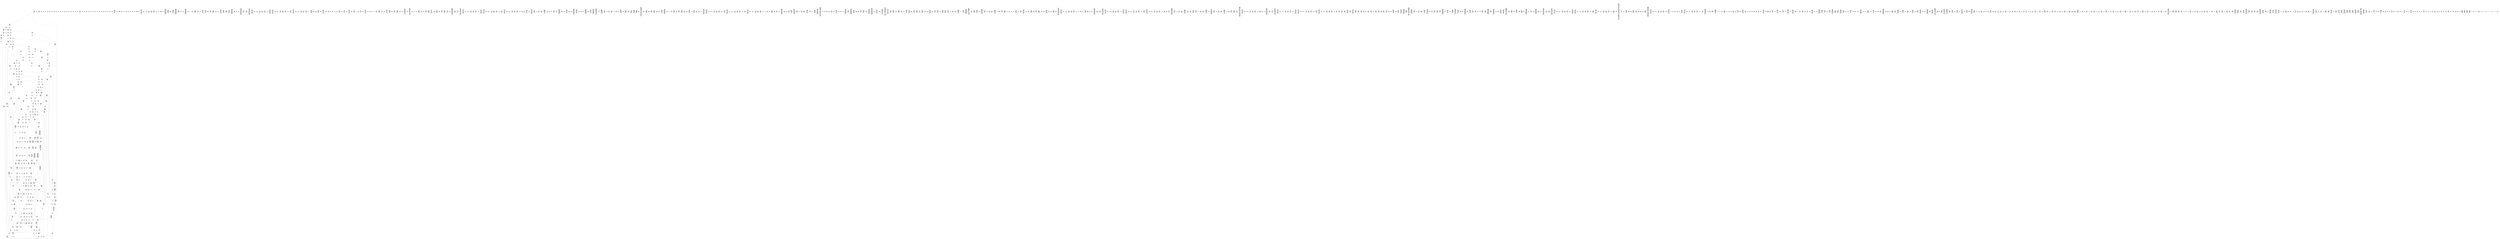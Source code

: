 /* Generated by GvGen v.1.0 (https://www.github.com/stricaud/gvgen) */

digraph G {
compound=true;
   node1 [label="[anywhere]"];
   node2 [label="# 0x0
PUSHX Data
PUSHX Data
MSTORE
PUSHX LogicData
CALLDATASIZE
LT
PUSHX Data
JUMPI
"];
   node3 [label="# 0xd
PUSHX Data
CALLDATALOAD
PUSHX BitData
SHR
PUSHX LogicData
EQ
PUSHX Data
JUMPI
"];
   node4 [label="# 0x1e
PUSHX LogicData
EQ
PUSHX Data
JUMPI
"];
   node5 [label="# 0x29
PUSHX LogicData
EQ
PUSHX Data
JUMPI
"];
   node6 [label="# 0x34
PUSHX LogicData
EQ
PUSHX Data
JUMPI
"];
   node7 [label="# 0x3f
PUSHX LogicData
EQ
PUSHX Data
JUMPI
"];
   node8 [label="# 0x4a
PUSHX LogicData
EQ
PUSHX Data
JUMPI
"];
   node9 [label="# 0x55
PUSHX LogicData
EQ
PUSHX Data
JUMPI
"];
   node10 [label="# 0x60
PUSHX LogicData
EQ
PUSHX Data
JUMPI
"];
   node11 [label="# 0x6b
PUSHX LogicData
EQ
PUSHX Data
JUMPI
"];
   node12 [label="# 0x76
PUSHX LogicData
EQ
PUSHX Data
JUMPI
"];
   node13 [label="# 0x81
PUSHX LogicData
EQ
PUSHX Data
JUMPI
"];
   node14 [label="# 0x8c
PUSHX LogicData
EQ
PUSHX Data
JUMPI
"];
   node15 [label="# 0x97
PUSHX LogicData
EQ
PUSHX Data
JUMPI
"];
   node16 [label="# 0xa2
PUSHX LogicData
EQ
PUSHX Data
JUMPI
"];
   node17 [label="# 0xad
PUSHX LogicData
EQ
PUSHX Data
JUMPI
"];
   node18 [label="# 0xb8
PUSHX LogicData
EQ
PUSHX Data
JUMPI
"];
   node19 [label="# 0xc3
PUSHX LogicData
EQ
PUSHX Data
JUMPI
"];
   node20 [label="# 0xce
PUSHX LogicData
EQ
PUSHX Data
JUMPI
"];
   node21 [label="# 0xd9
PUSHX LogicData
EQ
PUSHX Data
JUMPI
"];
   node22 [label="# 0xe4
PUSHX LogicData
EQ
PUSHX Data
JUMPI
"];
   node23 [label="# 0xef
PUSHX LogicData
EQ
PUSHX Data
JUMPI
"];
   node24 [label="# 0xfa
PUSHX LogicData
EQ
PUSHX Data
JUMPI
"];
   node25 [label="# 0x105
PUSHX LogicData
EQ
PUSHX Data
JUMPI
"];
   node26 [label="# 0x110
PUSHX LogicData
EQ
PUSHX Data
JUMPI
"];
   node27 [label="# 0x11b
PUSHX LogicData
EQ
PUSHX Data
JUMPI
"];
   node28 [label="# 0x126
PUSHX LogicData
EQ
PUSHX Data
JUMPI
"];
   node29 [label="# 0x131
PUSHX LogicData
EQ
PUSHX Data
JUMPI
"];
   node30 [label="# 0x13c
PUSHX LogicData
EQ
PUSHX Data
JUMPI
"];
   node31 [label="# 0x147
PUSHX LogicData
EQ
PUSHX Data
JUMPI
"];
   node32 [label="# 0x152
PUSHX LogicData
EQ
PUSHX Data
JUMPI
"];
   node33 [label="# 0x15d
PUSHX LogicData
EQ
PUSHX Data
JUMPI
"];
   node34 [label="# 0x168
PUSHX LogicData
EQ
PUSHX Data
JUMPI
"];
   node35 [label="# 0x173
PUSHX LogicData
EQ
PUSHX Data
JUMPI
"];
   node36 [label="# 0x17e
PUSHX LogicData
EQ
PUSHX Data
JUMPI
"];
   node37 [label="# 0x189
PUSHX LogicData
EQ
PUSHX Data
JUMPI
"];
   node38 [label="# 0x194
PUSHX LogicData
EQ
PUSHX Data
JUMPI
"];
   node39 [label="# 0x19f
PUSHX LogicData
EQ
PUSHX Data
JUMPI
"];
   node40 [label="# 0x1aa
PUSHX LogicData
EQ
PUSHX Data
JUMPI
"];
   node41 [label="# 0x1b5
PUSHX LogicData
EQ
PUSHX Data
JUMPI
"];
   node42 [label="# 0x1c0
PUSHX LogicData
EQ
PUSHX Data
JUMPI
"];
   node43 [label="# 0x1cb
PUSHX LogicData
EQ
PUSHX Data
JUMPI
"];
   node44 [label="# 0x1d6
PUSHX LogicData
EQ
PUSHX Data
JUMPI
"];
   node45 [label="# 0x1e1
PUSHX LogicData
EQ
PUSHX Data
JUMPI
"];
   node46 [label="# 0x1ec
PUSHX LogicData
EQ
PUSHX Data
JUMPI
"];
   node47 [label="# 0x1f7
PUSHX LogicData
EQ
PUSHX Data
JUMPI
"];
   node48 [label="# 0x202
PUSHX LogicData
EQ
PUSHX Data
JUMPI
"];
   node49 [label="# 0x20d
PUSHX LogicData
EQ
PUSHX Data
JUMPI
"];
   node50 [label="# 0x218
PUSHX LogicData
EQ
PUSHX Data
JUMPI
"];
   node51 [label="# 0x223
PUSHX LogicData
EQ
PUSHX Data
JUMPI
"];
   node52 [label="# 0x22e
PUSHX LogicData
EQ
PUSHX Data
JUMPI
"];
   node53 [label="# 0x239
PUSHX LogicData
EQ
PUSHX Data
JUMPI
"];
   node54 [label="# 0x244
PUSHX LogicData
EQ
PUSHX Data
JUMPI
"];
   node55 [label="# 0x24f
PUSHX LogicData
EQ
PUSHX Data
JUMPI
"];
   node56 [label="# 0x25a
PUSHX LogicData
EQ
PUSHX Data
JUMPI
"];
   node57 [label="# 0x265
PUSHX LogicData
EQ
PUSHX Data
JUMPI
"];
   node58 [label="# 0x270
PUSHX LogicData
EQ
PUSHX Data
JUMPI
"];
   node59 [label="# 0x27b
PUSHX LogicData
EQ
PUSHX Data
JUMPI
"];
   node60 [label="# 0x286
PUSHX LogicData
EQ
PUSHX Data
JUMPI
"];
   node61 [label="# 0x291
PUSHX LogicData
EQ
PUSHX Data
JUMPI
"];
   node62 [label="# 0x29c
JUMPDEST
PUSHX Data
REVERT
"];
   node63 [label="# 0x2a1
JUMPDEST
CALLVALUE
ISZERO
PUSHX Data
JUMPI
"];
   node64 [label="# 0x2a9
PUSHX Data
REVERT
"];
   node65 [label="# 0x2ad
JUMPDEST
PUSHX Data
PUSHX Data
CALLDATASIZE
PUSHX Data
PUSHX Data
JUMP
"];
   node66 [label="# 0x2bc
JUMPDEST
PUSHX Data
JUMP
"];
   node67 [label="# 0x2c1
JUMPDEST
PUSHX MemData
MLOAD
ISZERO
ISZERO
MSTORE
PUSHX ArithData
ADD
"];
   node68 [label="# 0x2cd
JUMPDEST
PUSHX MemData
MLOAD
SUB
RETURN
"];
   node69 [label="# 0x2d6
JUMPDEST
CALLVALUE
ISZERO
PUSHX Data
JUMPI
"];
   node70 [label="# 0x2de
PUSHX Data
REVERT
"];
   node71 [label="# 0x2e2
JUMPDEST
PUSHX Data
PUSHX Data
JUMP
"];
   node72 [label="# 0x2eb
JUMPDEST
PUSHX MemData
MLOAD
PUSHX Data
PUSHX Data
JUMP
"];
   node73 [label="# 0x2f8
JUMPDEST
CALLVALUE
ISZERO
PUSHX Data
JUMPI
"];
   node74 [label="# 0x300
PUSHX Data
REVERT
"];
   node75 [label="# 0x304
JUMPDEST
PUSHX Data
PUSHX Data
CALLDATASIZE
PUSHX Data
PUSHX Data
JUMP
"];
   node76 [label="# 0x313
JUMPDEST
PUSHX Data
JUMP
"];
   node77 [label="# 0x318
JUMPDEST
PUSHX MemData
MLOAD
PUSHX Data
PUSHX Data
JUMP
"];
   node78 [label="# 0x325
JUMPDEST
CALLVALUE
ISZERO
PUSHX Data
JUMPI
"];
   node79 [label="# 0x32d
PUSHX Data
REVERT
"];
   node80 [label="# 0x331
JUMPDEST
PUSHX Data
PUSHX StorData
SLOAD
JUMP
"];
   node81 [label="# 0x33b
JUMPDEST
PUSHX MemData
MLOAD
MSTORE
PUSHX ArithData
ADD
PUSHX Data
JUMP
"];
   node82 [label="# 0x349
JUMPDEST
CALLVALUE
ISZERO
PUSHX Data
JUMPI
"];
   node83 [label="# 0x351
PUSHX Data
REVERT
"];
   node84 [label="# 0x355
JUMPDEST
PUSHX Data
PUSHX Data
CALLDATASIZE
PUSHX Data
PUSHX Data
JUMP
"];
   node85 [label="# 0x364
JUMPDEST
PUSHX Data
JUMP
"];
   node86 [label="# 0x369
JUMPDEST
STOP
"];
   node87 [label="# 0x36b
JUMPDEST
CALLVALUE
ISZERO
PUSHX Data
JUMPI
"];
   node88 [label="# 0x373
PUSHX Data
REVERT
"];
   node89 [label="# 0x377
JUMPDEST
PUSHX Data
PUSHX Data
CALLDATASIZE
PUSHX Data
PUSHX Data
JUMP
"];
   node90 [label="# 0x386
JUMPDEST
PUSHX Data
JUMP
"];
   node91 [label="# 0x38b
JUMPDEST
CALLVALUE
ISZERO
PUSHX Data
JUMPI
"];
   node92 [label="# 0x393
PUSHX Data
REVERT
"];
   node93 [label="# 0x397
JUMPDEST
PUSHX Data
PUSHX Data
CALLDATASIZE
PUSHX Data
PUSHX Data
JUMP
"];
   node94 [label="# 0x3a6
JUMPDEST
PUSHX Data
JUMP
"];
   node95 [label="# 0x3ab
JUMPDEST
CALLVALUE
ISZERO
PUSHX Data
JUMPI
"];
   node96 [label="# 0x3b3
PUSHX Data
REVERT
"];
   node97 [label="# 0x3b7
JUMPDEST
PUSHX StorData
SLOAD
PUSHX Data
JUMP
"];
   node98 [label="# 0x3c0
JUMPDEST
CALLVALUE
ISZERO
PUSHX Data
JUMPI
"];
   node99 [label="# 0x3c8
PUSHX Data
REVERT
"];
   node100 [label="# 0x3cc
JUMPDEST
PUSHX Data
PUSHX Data
CALLDATASIZE
PUSHX Data
PUSHX Data
JUMP
"];
   node101 [label="# 0x3db
JUMPDEST
PUSHX Data
JUMP
"];
   node102 [label="# 0x3e0
JUMPDEST
CALLVALUE
ISZERO
PUSHX Data
JUMPI
"];
   node103 [label="# 0x3e8
PUSHX Data
REVERT
"];
   node104 [label="# 0x3ec
JUMPDEST
PUSHX Data
PUSHX Data
CALLDATASIZE
PUSHX Data
PUSHX Data
JUMP
"];
   node105 [label="# 0x3fb
JUMPDEST
PUSHX Data
JUMP
"];
   node106 [label="# 0x400
JUMPDEST
CALLVALUE
ISZERO
PUSHX Data
JUMPI
"];
   node107 [label="# 0x408
PUSHX Data
REVERT
"];
   node108 [label="# 0x40c
JUMPDEST
PUSHX Data
PUSHX Data
CALLDATASIZE
PUSHX Data
PUSHX Data
JUMP
"];
   node109 [label="# 0x41b
JUMPDEST
PUSHX Data
JUMP
"];
   node110 [label="# 0x420
JUMPDEST
CALLVALUE
ISZERO
PUSHX Data
JUMPI
"];
   node111 [label="# 0x428
PUSHX Data
REVERT
"];
   node112 [label="# 0x42c
JUMPDEST
PUSHX Data
PUSHX Data
CALLDATASIZE
PUSHX Data
PUSHX Data
JUMP
"];
   node113 [label="# 0x43b
JUMPDEST
PUSHX Data
JUMP
"];
   node114 [label="# 0x440
JUMPDEST
CALLVALUE
ISZERO
PUSHX Data
JUMPI
"];
   node115 [label="# 0x448
PUSHX Data
REVERT
"];
   node116 [label="# 0x44c
JUMPDEST
PUSHX Data
PUSHX Data
CALLDATASIZE
PUSHX Data
PUSHX Data
JUMP
"];
   node117 [label="# 0x45b
JUMPDEST
PUSHX Data
JUMP
"];
   node118 [label="# 0x460
JUMPDEST
CALLVALUE
ISZERO
PUSHX Data
JUMPI
"];
   node119 [label="# 0x468
PUSHX Data
REVERT
"];
   node120 [label="# 0x46c
JUMPDEST
PUSHX Data
PUSHX Data
CALLDATASIZE
PUSHX Data
PUSHX Data
JUMP
"];
   node121 [label="# 0x47b
JUMPDEST
PUSHX Data
JUMP
"];
   node122 [label="# 0x480
JUMPDEST
CALLVALUE
ISZERO
PUSHX Data
JUMPI
"];
   node123 [label="# 0x488
PUSHX Data
REVERT
"];
   node124 [label="# 0x48c
JUMPDEST
PUSHX Data
PUSHX Data
CALLDATASIZE
PUSHX Data
PUSHX Data
JUMP
"];
   node125 [label="# 0x49b
JUMPDEST
PUSHX Data
JUMP
"];
   node126 [label="# 0x4a0
JUMPDEST
CALLVALUE
ISZERO
PUSHX Data
JUMPI
"];
   node127 [label="# 0x4a8
PUSHX Data
REVERT
"];
   node128 [label="# 0x4ac
JUMPDEST
PUSHX Data
PUSHX Data
CALLDATASIZE
PUSHX Data
PUSHX Data
JUMP
"];
   node129 [label="# 0x4bb
JUMPDEST
PUSHX Data
JUMP
"];
   node130 [label="# 0x4c0
JUMPDEST
CALLVALUE
ISZERO
PUSHX Data
JUMPI
"];
   node131 [label="# 0x4c8
PUSHX Data
REVERT
"];
   node132 [label="# 0x4cc
JUMPDEST
PUSHX Data
PUSHX Data
CALLDATASIZE
PUSHX Data
PUSHX Data
JUMP
"];
   node133 [label="# 0x4db
JUMPDEST
PUSHX Data
JUMP
"];
   node134 [label="# 0x4e0
JUMPDEST
CALLVALUE
ISZERO
PUSHX Data
JUMPI
"];
   node135 [label="# 0x4e8
PUSHX Data
REVERT
"];
   node136 [label="# 0x4ec
JUMPDEST
PUSHX Data
PUSHX Data
CALLDATASIZE
PUSHX Data
PUSHX Data
JUMP
"];
   node137 [label="# 0x4fb
JUMPDEST
PUSHX Data
JUMP
"];
   node138 [label="# 0x500
JUMPDEST
CALLVALUE
ISZERO
PUSHX Data
JUMPI
"];
   node139 [label="# 0x508
PUSHX Data
REVERT
"];
   node140 [label="# 0x50c
JUMPDEST
PUSHX Data
PUSHX Data
JUMP
"];
   node141 [label="# 0x515
JUMPDEST
CALLVALUE
ISZERO
PUSHX Data
JUMPI
"];
   node142 [label="# 0x51d
PUSHX Data
REVERT
"];
   node143 [label="# 0x521
JUMPDEST
PUSHX Data
PUSHX Data
JUMP
"];
   node144 [label="# 0x549
JUMPDEST
CALLVALUE
ISZERO
PUSHX Data
JUMPI
"];
   node145 [label="# 0x551
PUSHX Data
REVERT
"];
   node146 [label="# 0x555
JUMPDEST
PUSHX Data
PUSHX Data
CALLDATASIZE
PUSHX Data
PUSHX Data
JUMP
"];
   node147 [label="# 0x564
JUMPDEST
PUSHX Data
JUMP
"];
   node148 [label="# 0x569
JUMPDEST
CALLVALUE
ISZERO
PUSHX Data
JUMPI
"];
   node149 [label="# 0x571
PUSHX Data
REVERT
"];
   node150 [label="# 0x575
JUMPDEST
PUSHX Data
PUSHX Data
CALLDATASIZE
PUSHX Data
PUSHX Data
JUMP
"];
   node151 [label="# 0x584
JUMPDEST
PUSHX Data
JUMP
"];
   node152 [label="# 0x589
JUMPDEST
CALLVALUE
ISZERO
PUSHX Data
JUMPI
"];
   node153 [label="# 0x591
PUSHX Data
REVERT
"];
   node154 [label="# 0x595
JUMPDEST
PUSHX Data
PUSHX Data
CALLDATASIZE
PUSHX Data
PUSHX Data
JUMP
"];
   node155 [label="# 0x5a4
JUMPDEST
PUSHX Data
JUMP
"];
   node156 [label="# 0x5a9
JUMPDEST
PUSHX MemData
MLOAD
PUSHX Data
PUSHX Data
JUMP
"];
   node157 [label="# 0x5bc
JUMPDEST
CALLVALUE
ISZERO
PUSHX Data
JUMPI
"];
   node158 [label="# 0x5c4
PUSHX Data
REVERT
"];
   node159 [label="# 0x5c8
JUMPDEST
PUSHX Data
PUSHX Data
CALLDATASIZE
PUSHX Data
PUSHX Data
JUMP
"];
   node160 [label="# 0x5d7
JUMPDEST
PUSHX Data
JUMP
"];
   node161 [label="# 0x5dc
JUMPDEST
CALLVALUE
ISZERO
PUSHX Data
JUMPI
"];
   node162 [label="# 0x5e4
PUSHX Data
REVERT
"];
   node163 [label="# 0x5e8
JUMPDEST
PUSHX Data
PUSHX Data
CALLDATASIZE
PUSHX Data
PUSHX Data
JUMP
"];
   node164 [label="# 0x5f7
JUMPDEST
PUSHX Data
JUMP
"];
   node165 [label="# 0x5fc
JUMPDEST
CALLVALUE
ISZERO
PUSHX Data
JUMPI
"];
   node166 [label="# 0x604
PUSHX Data
REVERT
"];
   node167 [label="# 0x608
JUMPDEST
PUSHX StorData
SLOAD
PUSHX BitData
AND
PUSHX Data
JUMP
"];
   node168 [label="# 0x614
JUMPDEST
CALLVALUE
ISZERO
PUSHX Data
JUMPI
"];
   node169 [label="# 0x61c
PUSHX Data
REVERT
"];
   node170 [label="# 0x620
JUMPDEST
PUSHX Data
PUSHX Data
CALLDATASIZE
PUSHX Data
PUSHX Data
JUMP
"];
   node171 [label="# 0x62f
JUMPDEST
PUSHX Data
JUMP
"];
   node172 [label="# 0x634
JUMPDEST
CALLVALUE
ISZERO
PUSHX Data
JUMPI
"];
   node173 [label="# 0x63c
PUSHX Data
REVERT
"];
   node174 [label="# 0x640
JUMPDEST
PUSHX Data
PUSHX Data
CALLDATASIZE
PUSHX Data
PUSHX Data
JUMP
"];
   node175 [label="# 0x64f
JUMPDEST
PUSHX Data
JUMP
"];
   node176 [label="# 0x654
JUMPDEST
PUSHX Data
PUSHX Data
JUMP
"];
   node177 [label="# 0x65c
JUMPDEST
CALLVALUE
ISZERO
PUSHX Data
JUMPI
"];
   node178 [label="# 0x664
PUSHX Data
REVERT
"];
   node179 [label="# 0x668
JUMPDEST
PUSHX Data
PUSHX Data
CALLDATASIZE
PUSHX Data
PUSHX Data
JUMP
"];
   node180 [label="# 0x677
JUMPDEST
PUSHX Data
JUMP
"];
   node181 [label="# 0x67c
JUMPDEST
CALLVALUE
ISZERO
PUSHX Data
JUMPI
"];
   node182 [label="# 0x684
PUSHX Data
REVERT
"];
   node183 [label="# 0x688
JUMPDEST
PUSHX Data
PUSHX Data
JUMP
"];
   node184 [label="# 0x691
JUMPDEST
CALLVALUE
ISZERO
PUSHX Data
JUMPI
"];
   node185 [label="# 0x699
PUSHX Data
REVERT
"];
   node186 [label="# 0x69d
JUMPDEST
PUSHX Data
PUSHX Data
CALLDATASIZE
PUSHX Data
PUSHX Data
JUMP
"];
   node187 [label="# 0x6ac
JUMPDEST
PUSHX Data
JUMP
"];
   node188 [label="# 0x6b1
JUMPDEST
CALLVALUE
ISZERO
PUSHX Data
JUMPI
"];
   node189 [label="# 0x6b9
PUSHX Data
REVERT
"];
   node190 [label="# 0x6bd
JUMPDEST
PUSHX Data
PUSHX Data
JUMP
"];
   node191 [label="# 0x6c6
JUMPDEST
CALLVALUE
ISZERO
PUSHX Data
JUMPI
"];
   node192 [label="# 0x6ce
PUSHX Data
REVERT
"];
   node193 [label="# 0x6d2
JUMPDEST
PUSHX Data
PUSHX Data
CALLDATASIZE
PUSHX Data
PUSHX Data
JUMP
"];
   node194 [label="# 0x6e1
JUMPDEST
PUSHX Data
JUMP
"];
   node195 [label="# 0x6e6
JUMPDEST
CALLVALUE
ISZERO
PUSHX Data
JUMPI
"];
   node196 [label="# 0x6ee
PUSHX Data
REVERT
"];
   node197 [label="# 0x6f2
JUMPDEST
PUSHX Data
PUSHX Data
CALLDATASIZE
PUSHX Data
PUSHX Data
JUMP
"];
   node198 [label="# 0x701
JUMPDEST
PUSHX Data
JUMP
"];
   node199 [label="# 0x706
JUMPDEST
CALLVALUE
ISZERO
PUSHX Data
JUMPI
"];
   node200 [label="# 0x70e
PUSHX Data
REVERT
"];
   node201 [label="# 0x712
JUMPDEST
PUSHX Data
PUSHX Data
JUMP
"];
   node202 [label="# 0x71b
JUMPDEST
CALLVALUE
ISZERO
PUSHX Data
JUMPI
"];
   node203 [label="# 0x723
PUSHX Data
REVERT
"];
   node204 [label="# 0x727
JUMPDEST
PUSHX Data
PUSHX Data
CALLDATASIZE
PUSHX Data
PUSHX Data
JUMP
"];
   node205 [label="# 0x736
JUMPDEST
PUSHX Data
JUMP
"];
   node206 [label="# 0x73b
JUMPDEST
CALLVALUE
ISZERO
PUSHX Data
JUMPI
"];
   node207 [label="# 0x743
PUSHX Data
REVERT
"];
   node208 [label="# 0x747
JUMPDEST
PUSHX Data
PUSHX Data
CALLDATASIZE
PUSHX Data
PUSHX Data
JUMP
"];
   node209 [label="# 0x756
JUMPDEST
PUSHX Data
JUMP
"];
   node210 [label="# 0x75b
JUMPDEST
CALLVALUE
ISZERO
PUSHX Data
JUMPI
"];
   node211 [label="# 0x763
PUSHX Data
REVERT
"];
   node212 [label="# 0x767
JUMPDEST
PUSHX Data
PUSHX Data
JUMP
"];
   node213 [label="# 0x770
JUMPDEST
CALLVALUE
ISZERO
PUSHX Data
JUMPI
"];
   node214 [label="# 0x778
PUSHX Data
REVERT
"];
   node215 [label="# 0x77c
JUMPDEST
PUSHX Data
PUSHX Data
CALLDATASIZE
PUSHX Data
PUSHX Data
JUMP
"];
   node216 [label="# 0x78b
JUMPDEST
PUSHX Data
JUMP
"];
   node217 [label="# 0x790
JUMPDEST
CALLVALUE
ISZERO
PUSHX Data
JUMPI
"];
   node218 [label="# 0x798
PUSHX Data
REVERT
"];
   node219 [label="# 0x79c
JUMPDEST
PUSHX Data
PUSHX Data
CALLDATASIZE
PUSHX Data
PUSHX Data
JUMP
"];
   node220 [label="# 0x7ab
JUMPDEST
PUSHX Data
JUMP
"];
   node221 [label="# 0x7b0
JUMPDEST
CALLVALUE
ISZERO
PUSHX Data
JUMPI
"];
   node222 [label="# 0x7b8
PUSHX Data
REVERT
"];
   node223 [label="# 0x7bc
JUMPDEST
PUSHX Data
PUSHX Data
CALLDATASIZE
PUSHX Data
PUSHX Data
JUMP
"];
   node224 [label="# 0x7cb
JUMPDEST
PUSHX Data
JUMP
"];
   node225 [label="# 0x7d0
JUMPDEST
CALLVALUE
ISZERO
PUSHX Data
JUMPI
"];
   node226 [label="# 0x7d8
PUSHX Data
REVERT
"];
   node227 [label="# 0x7dc
JUMPDEST
PUSHX Data
PUSHX Data
CALLDATASIZE
PUSHX Data
PUSHX Data
JUMP
"];
   node228 [label="# 0x7eb
JUMPDEST
PUSHX Data
JUMP
"];
   node229 [label="# 0x7f0
JUMPDEST
CALLVALUE
ISZERO
PUSHX Data
JUMPI
"];
   node230 [label="# 0x7f8
PUSHX Data
REVERT
"];
   node231 [label="# 0x7fc
JUMPDEST
PUSHX Data
PUSHX Data
CALLDATASIZE
PUSHX Data
PUSHX Data
JUMP
"];
   node232 [label="# 0x80b
JUMPDEST
PUSHX Data
JUMP
"];
   node233 [label="# 0x810
JUMPDEST
CALLVALUE
ISZERO
PUSHX Data
JUMPI
"];
   node234 [label="# 0x818
PUSHX Data
REVERT
"];
   node235 [label="# 0x81c
JUMPDEST
PUSHX Data
PUSHX Data
CALLDATASIZE
PUSHX Data
PUSHX Data
JUMP
"];
   node236 [label="# 0x82b
JUMPDEST
PUSHX ArithData
PUSHX BitData
PUSHX BitData
SHL
SUB
AND
PUSHX Data
MSTORE
PUSHX Data
PUSHX Data
MSTORE
PUSHX Data
SHA3
SLOAD
JUMP
"];
   node237 [label="# 0x846
JUMPDEST
CALLVALUE
ISZERO
PUSHX Data
JUMPI
"];
   node238 [label="# 0x84e
PUSHX Data
REVERT
"];
   node239 [label="# 0x852
JUMPDEST
PUSHX Data
PUSHX Data
JUMP
"];
   node240 [label="# 0x862
JUMPDEST
CALLVALUE
ISZERO
PUSHX Data
JUMPI
"];
   node241 [label="# 0x86a
PUSHX Data
REVERT
"];
   node242 [label="# 0x86e
JUMPDEST
PUSHX Data
PUSHX Data
CALLDATASIZE
PUSHX Data
PUSHX Data
JUMP
"];
   node243 [label="# 0x87d
JUMPDEST
PUSHX Data
JUMP
"];
   node244 [label="# 0x882
JUMPDEST
PUSHX MemData
MLOAD
PUSHX Data
PUSHX Data
JUMP
"];
   node245 [label="# 0x893
JUMPDEST
CALLVALUE
ISZERO
PUSHX Data
JUMPI
"];
   node246 [label="# 0x89b
PUSHX Data
REVERT
"];
   node247 [label="# 0x89f
JUMPDEST
PUSHX Data
PUSHX Data
CALLDATASIZE
PUSHX Data
PUSHX Data
JUMP
"];
   node248 [label="# 0x8ae
JUMPDEST
PUSHX Data
JUMP
"];
   node249 [label="# 0x8b3
JUMPDEST
CALLVALUE
ISZERO
PUSHX Data
JUMPI
"];
   node250 [label="# 0x8bb
PUSHX Data
REVERT
"];
   node251 [label="# 0x8bf
JUMPDEST
PUSHX Data
PUSHX Data
CALLDATASIZE
PUSHX Data
PUSHX Data
JUMP
"];
   node252 [label="# 0x8ce
JUMPDEST
PUSHX Data
JUMP
"];
   node253 [label="# 0x8d3
JUMPDEST
CALLVALUE
ISZERO
PUSHX Data
JUMPI
"];
   node254 [label="# 0x8db
PUSHX Data
REVERT
"];
   node255 [label="# 0x8df
JUMPDEST
PUSHX Data
PUSHX Data
CALLDATASIZE
PUSHX Data
PUSHX Data
JUMP
"];
   node256 [label="# 0x8ee
JUMPDEST
PUSHX Data
JUMP
"];
   node257 [label="# 0x8f3
JUMPDEST
CALLVALUE
ISZERO
PUSHX Data
JUMPI
"];
   node258 [label="# 0x8fb
PUSHX Data
REVERT
"];
   node259 [label="# 0x8ff
JUMPDEST
PUSHX StorData
SLOAD
PUSHX Data
PUSHX BitData
AND
JUMP
"];
   node260 [label="# 0x90d
JUMPDEST
CALLVALUE
ISZERO
PUSHX Data
JUMPI
"];
   node261 [label="# 0x915
PUSHX Data
REVERT
"];
   node262 [label="# 0x919
JUMPDEST
PUSHX Data
PUSHX Data
JUMP
"];
   node263 [label="# 0x922
JUMPDEST
CALLVALUE
ISZERO
PUSHX Data
JUMPI
"];
   node264 [label="# 0x92a
PUSHX Data
REVERT
"];
   node265 [label="# 0x92e
JUMPDEST
PUSHX Data
PUSHX Data
CALLDATASIZE
PUSHX Data
PUSHX Data
JUMP
"];
   node266 [label="# 0x93d
JUMPDEST
PUSHX Data
JUMP
"];
   node267 [label="# 0x942
JUMPDEST
CALLVALUE
ISZERO
PUSHX Data
JUMPI
"];
   node268 [label="# 0x94a
PUSHX Data
REVERT
"];
   node269 [label="# 0x94e
JUMPDEST
PUSHX Data
PUSHX Data
CALLDATASIZE
PUSHX Data
PUSHX Data
JUMP
"];
   node270 [label="# 0x95d
JUMPDEST
PUSHX Data
JUMP
"];
   node271 [label="# 0x962
JUMPDEST
CALLVALUE
ISZERO
PUSHX Data
JUMPI
"];
   node272 [label="# 0x96a
PUSHX Data
REVERT
"];
   node273 [label="# 0x96e
JUMPDEST
PUSHX Data
PUSHX Data
JUMP
"];
   node274 [label="# 0x977
JUMPDEST
CALLVALUE
ISZERO
PUSHX Data
JUMPI
"];
   node275 [label="# 0x97f
PUSHX Data
REVERT
"];
   node276 [label="# 0x983
JUMPDEST
PUSHX Data
PUSHX Data
CALLDATASIZE
PUSHX Data
PUSHX Data
JUMP
"];
   node277 [label="# 0x992
JUMPDEST
PUSHX Data
JUMP
"];
   node278 [label="# 0x997
JUMPDEST
CALLVALUE
ISZERO
PUSHX Data
JUMPI
"];
   node279 [label="# 0x99f
PUSHX Data
REVERT
"];
   node280 [label="# 0x9a3
JUMPDEST
PUSHX Data
PUSHX Data
JUMP
"];
   node281 [label="# 0x9cb
JUMPDEST
CALLVALUE
ISZERO
PUSHX Data
JUMPI
"];
   node282 [label="# 0x9d3
PUSHX Data
REVERT
"];
   node283 [label="# 0x9d7
JUMPDEST
PUSHX Data
PUSHX Data
JUMP
"];
   node284 [label="# 0x9e0
JUMPDEST
CALLVALUE
ISZERO
PUSHX Data
JUMPI
"];
   node285 [label="# 0x9e8
PUSHX Data
REVERT
"];
   node286 [label="# 0x9ec
JUMPDEST
PUSHX Data
PUSHX Data
CALLDATASIZE
PUSHX Data
PUSHX Data
JUMP
"];
   node287 [label="# 0x9fb
JUMPDEST
PUSHX Data
JUMP
"];
   node288 [label="# 0xa00
JUMPDEST
PUSHX Data
PUSHX Data
PUSHX Data
JUMP
"];
   node289 [label="# 0xa0b
JUMPDEST
JUMP
"];
   node290 [label="# 0xa11
JUMPDEST
PUSHX Data
PUSHX StorData
SLOAD
PUSHX Data
PUSHX Data
JUMP
"];
   node291 [label="# 0xa20
JUMPDEST
PUSHX ArithData
ADD
PUSHX ArithData
DIV
MUL
PUSHX ArithData
ADD
PUSHX MemData
MLOAD
ADD
PUSHX Data
MSTORE
MSTORE
PUSHX ArithData
ADD
SLOAD
PUSHX Data
PUSHX Data
JUMP
"];
   node292 [label="# 0xa4c
JUMPDEST
ISZERO
PUSHX Data
JUMPI
"];
   node293 [label="# 0xa53
PUSHX LogicData
LT
PUSHX Data
JUMPI
"];
   node294 [label="# 0xa5b
PUSHX ArithData
SLOAD
DIV
MUL
MSTORE
PUSHX ArithData
ADD
PUSHX Data
JUMP
"];
   node295 [label="# 0xa6e
JUMPDEST
ADD
PUSHX Data
MSTORE
PUSHX Data
PUSHX Data
SHA3
"];
   node296 [label="# 0xa7c
JUMPDEST
SLOAD
MSTORE
PUSHX ArithData
ADD
PUSHX ArithData
ADD
GT
PUSHX Data
JUMPI
"];
   node297 [label="# 0xa90
SUB
PUSHX BitData
AND
ADD
"];
   node298 [label="# 0xa99
JUMPDEST
JUMP
"];
   node299 [label="# 0xaa3
JUMPDEST
PUSHX Data
PUSHX Data
PUSHX Data
JUMP
"];
   node300 [label="# 0xaae
JUMPDEST
PUSHX Data
JUMPI
"];
   node301 [label="# 0xab3
PUSHX MemData
MLOAD
PUSHX BitData
PUSHX BitData
SHL
MSTORE
PUSHX Data
PUSHX ArithData
ADD
MSTORE
PUSHX Data
PUSHX ArithData
ADD
MSTORE
PUSHX Data
PUSHX ArithData
ADD
MSTORE
PUSHX BitData
PUSHX BitData
SHL
PUSHX ArithData
ADD
MSTORE
PUSHX ArithData
ADD
"];
   node302 [label="# 0xb0b
JUMPDEST
PUSHX MemData
MLOAD
SUB
REVERT
"];
   node303 [label="# 0xb14
JUMPDEST
PUSHX Data
MSTORE
PUSHX Data
PUSHX Data
MSTORE
PUSHX Data
SHA3
SLOAD
PUSHX ArithData
PUSHX BitData
PUSHX BitData
SHL
SUB
AND
JUMP
"];
   node304 [label="# 0xb30
JUMPDEST
PUSHX Data
PUSHX Data
PUSHX Data
JUMP
"];
   node305 [label="# 0xb3b
JUMPDEST
PUSHX ArithData
PUSHX BitData
PUSHX BitData
SHL
SUB
AND
PUSHX ArithData
PUSHX BitData
PUSHX BitData
SHL
SUB
AND
EQ
ISZERO
PUSHX Data
JUMPI
"];
   node306 [label="# 0xb58
PUSHX MemData
MLOAD
PUSHX BitData
PUSHX BitData
SHL
MSTORE
PUSHX Data
PUSHX ArithData
ADD
MSTORE
PUSHX Data
PUSHX ArithData
ADD
MSTORE
PUSHX Data
PUSHX ArithData
ADD
MSTORE
PUSHX BitData
PUSHX BitData
SHL
PUSHX ArithData
ADD
MSTORE
PUSHX ArithData
ADD
PUSHX Data
JUMP
"];
   node307 [label="# 0xba9
JUMPDEST
CALLER
PUSHX ArithData
PUSHX BitData
PUSHX BitData
SHL
SUB
AND
EQ
PUSHX Data
JUMPI
"];
   node308 [label="# 0xbbb
PUSHX Data
CALLER
PUSHX Data
JUMP
"];
   node309 [label="# 0xbc5
JUMPDEST
PUSHX Data
JUMPI
"];
   node310 [label="# 0xbca
PUSHX MemData
MLOAD
PUSHX BitData
PUSHX BitData
SHL
MSTORE
PUSHX Data
PUSHX ArithData
ADD
MSTORE
PUSHX Data
PUSHX ArithData
ADD
MSTORE
PUSHX Data
PUSHX ArithData
ADD
MSTORE
PUSHX BitData
PUSHX BitData
SHL
PUSHX ArithData
ADD
MSTORE
PUSHX ArithData
ADD
PUSHX Data
JUMP
"];
   node311 [label="# 0xc32
JUMPDEST
PUSHX Data
PUSHX Data
JUMP
"];
   node312 [label="# 0xc3c
JUMPDEST
JUMP
"];
   node313 [label="# 0xc41
JUMPDEST
PUSHX StorData
SLOAD
LT
PUSHX Data
JUMPI
"];
   node314 [label="# 0xc4d
PUSHX MemData
MLOAD
PUSHX BitData
PUSHX BitData
SHL
MSTORE
PUSHX ArithData
ADD
PUSHX Data
PUSHX Data
JUMP
"];
   node315 [label="# 0xc64
JUMPDEST
PUSHX StorData
SLOAD
LT
PUSHX Data
JUMPI
"];
   node316 [label="# 0xc71
PUSHX Data
PUSHX Data
JUMP
"];
   node317 [label="# 0xc78
JUMPDEST
PUSHX Data
MSTORE
PUSHX Data
SHA3
PUSHX ArithData
PUSHX ArithData
MUL
ADD
ADD
SLOAD
PUSHX BitData
AND
ISZERO
PUSHX Data
JUMPI
"];
   node318 [label="# 0xc95
PUSHX MemData
MLOAD
PUSHX BitData
PUSHX BitData
SHL
MSTORE
PUSHX ArithData
ADD
PUSHX Data
PUSHX Data
JUMP
"];
   node319 [label="# 0xcac
JUMPDEST
CALLER
PUSHX Data
PUSHX Data
JUMP
"];
   node320 [label="# 0xcb5
JUMPDEST
PUSHX ArithData
PUSHX BitData
PUSHX BitData
SHL
SUB
AND
EQ
PUSHX Data
JUMPI
"];
   node321 [label="# 0xcc4
PUSHX MemData
MLOAD
PUSHX BitData
PUSHX BitData
SHL
MSTORE
PUSHX ArithData
ADD
PUSHX Data
PUSHX Data
JUMP
"];
   node322 [label="# 0xcdb
JUMPDEST
PUSHX StorData
SLOAD
LT
PUSHX Data
JUMPI
"];
   node323 [label="# 0xce8
PUSHX Data
PUSHX Data
JUMP
"];
   node324 [label="# 0xcef
JUMPDEST
PUSHX Data
MSTORE
PUSHX Data
PUSHX Data
SHA3
PUSHX ArithData
MUL
ADD
PUSHX ArithData
ADD
MLOAD
PUSHX ArithData
ADD
PUSHX Data
PUSHX Data
JUMP
"];
   node325 [label="# 0xd13
JUMPDEST
PUSHX MemData
MLOAD
PUSHX MemData
MLOAD
PUSHX Data
PUSHX Data
CODECOPY
MLOAD
MSTORE
PUSHX Data
LOGX
JUMP
"];
   node326 [label="# 0xd33
JUMPDEST
PUSHX Data
PUSHX Data
PUSHX MemData
MLOAD
PUSHX ArithData
ADD
PUSHX Data
PUSHX Data
JUMP
"];
   node327 [label="# 0xd48
JUMPDEST
PUSHX MemData
MLOAD
PUSHX ArithData
SUB
SUB
MSTORE
PUSHX Data
MSTORE
MLOAD
PUSHX LogicData
EQ
PUSHX Data
JUMPI
"];
   node328 [label="# 0xd64
PUSHX MemData
MLOAD
PUSHX BitData
PUSHX BitData
SHL
MSTORE
PUSHX Data
PUSHX ArithData
ADD
MSTORE
PUSHX Data
PUSHX ArithData
ADD
MSTORE
PUSHX BitData
PUSHX BitData
SHL
PUSHX ArithData
ADD
MSTORE
PUSHX ArithData
ADD
PUSHX Data
JUMP
"];
   node329 [label="# 0xd9c
JUMPDEST
PUSHX Data
PUSHX Data
PUSHX Data
PUSHX Data
JUMP
"];
   node330 [label="# 0xda9
JUMPDEST
SLOAD
LT
PUSHX Data
JUMPI
"];
   node331 [label="# 0xdb2
PUSHX Data
PUSHX Data
JUMP
"];
   node332 [label="# 0xdb9
JUMPDEST
PUSHX Data
MSTORE
PUSHX Data
PUSHX Data
SHA3
PUSHX ArithData
MUL
ADD
PUSHX MemData
MLOAD
PUSHX ArithData
ADD
PUSHX Data
MSTORE
PUSHX ArithData
ADD
SLOAD
PUSHX ArithData
MUL
PUSHX ArithData
ADD
PUSHX MemData
MLOAD
ADD
PUSHX Data
MSTORE
MSTORE
PUSHX ArithData
ADD
SLOAD
ISZERO
PUSHX Data
JUMPI
"];
   node333 [label="# 0xdfe
PUSHX ArithData
MUL
ADD
PUSHX Data
MSTORE
PUSHX Data
PUSHX Data
SHA3
"];
   node334 [label="# 0xe0e
JUMPDEST
SLOAD
MSTORE
PUSHX ArithData
ADD
PUSHX ArithData
ADD
GT
PUSHX Data
JUMPI
"];
   node335 [label="# 0xe22
JUMPDEST
MSTORE
PUSHX ArithData
ADD
SLOAD
PUSHX ArithData
ADD
MSTORE
PUSHX ArithData
ADD
SLOAD
PUSHX BitData
AND
PUSHX ArithData
ADD
MSTORE
PUSHX BitData
PUSHX BitData
SHL
DIV
AND
PUSHX ArithData
ADD
MSTORE
PUSHX ArithData
ADD
SLOAD
PUSHX ArithData
ADD
PUSHX Data
PUSHX Data
JUMP
"];
   node336 [label="# 0xe69
JUMPDEST
PUSHX ArithData
ADD
PUSHX ArithData
DIV
MUL
PUSHX ArithData
ADD
PUSHX MemData
MLOAD
ADD
PUSHX Data
MSTORE
MSTORE
PUSHX ArithData
ADD
SLOAD
PUSHX Data
PUSHX Data
JUMP
"];
   node337 [label="# 0xe95
JUMPDEST
ISZERO
PUSHX Data
JUMPI
"];
   node338 [label="# 0xe9c
PUSHX LogicData
LT
PUSHX Data
JUMPI
"];
   node339 [label="# 0xea4
PUSHX ArithData
SLOAD
DIV
MUL
MSTORE
PUSHX ArithData
ADD
PUSHX Data
JUMP
"];
   node340 [label="# 0xeb7
JUMPDEST
ADD
PUSHX Data
MSTORE
PUSHX Data
PUSHX Data
SHA3
"];
   node341 [label="# 0xec5
JUMPDEST
SLOAD
MSTORE
PUSHX ArithData
ADD
PUSHX ArithData
ADD
GT
PUSHX Data
JUMPI
"];
   node342 [label="# 0xed9
SUB
PUSHX BitData
AND
ADD
"];
   node343 [label="# 0xee2
JUMPDEST
MSTORE
PUSHX ArithData
ADD
SLOAD
PUSHX BitData
AND
ISZERO
ISZERO
PUSHX ArithData
ADD
MSTORE
PUSHX ArithData
ADD
SLOAD
PUSHX ArithData
ADD
PUSHX Data
PUSHX Data
JUMP
"];
   node344 [label="# 0xf0e
JUMPDEST
PUSHX ArithData
ADD
PUSHX ArithData
DIV
MUL
PUSHX ArithData
ADD
PUSHX MemData
MLOAD
ADD
PUSHX Data
MSTORE
MSTORE
PUSHX ArithData
ADD
SLOAD
PUSHX Data
PUSHX Data
JUMP
"];
   node345 [label="# 0xf3a
JUMPDEST
ISZERO
PUSHX Data
JUMPI
"];
   node346 [label="# 0xf41
PUSHX LogicData
LT
PUSHX Data
JUMPI
"];
   node347 [label="# 0xf49
PUSHX ArithData
SLOAD
DIV
MUL
MSTORE
PUSHX ArithData
ADD
PUSHX Data
JUMP
"];
   node348 [label="# 0xf5c
JUMPDEST
ADD
PUSHX Data
MSTORE
PUSHX Data
PUSHX Data
SHA3
"];
   node349 [label="# 0xf6a
JUMPDEST
SLOAD
MSTORE
PUSHX ArithData
ADD
PUSHX ArithData
ADD
GT
PUSHX Data
JUMPI
"];
   node350 [label="# 0xf7e
SUB
PUSHX BitData
AND
ADD
"];
   node351 [label="# 0xf87
JUMPDEST
MSTORE
PUSHX ArithData
ADD
PUSHX ArithData
ADD
SLOAD
PUSHX Data
PUSHX Data
JUMP
"];
   node352 [label="# 0xfa0
JUMPDEST
PUSHX ArithData
ADD
PUSHX ArithData
DIV
MUL
PUSHX ArithData
ADD
PUSHX MemData
MLOAD
ADD
PUSHX Data
MSTORE
MSTORE
PUSHX ArithData
ADD
SLOAD
PUSHX Data
PUSHX Data
JUMP
"];
   node353 [label="# 0xfcc
JUMPDEST
ISZERO
PUSHX Data
JUMPI
"];
   node354 [label="# 0xfd3
PUSHX LogicData
LT
PUSHX Data
JUMPI
"];
   node355 [label="# 0xfdb
PUSHX ArithData
SLOAD
DIV
MUL
MSTORE
PUSHX ArithData
ADD
PUSHX Data
JUMP
"];
   node356 [label="# 0xfee
JUMPDEST
ADD
PUSHX Data
MSTORE
PUSHX Data
PUSHX Data
SHA3
"];
   node357 [label="# 0xffc
JUMPDEST
SLOAD
MSTORE
PUSHX ArithData
ADD
PUSHX ArithData
ADD
GT
PUSHX Data
JUMPI
"];
   node358 [label="# 0x1010
SUB
PUSHX BitData
AND
ADD
"];
   node359 [label="# 0x1019
JUMPDEST
MSTORE
PUSHX Data
PUSHX Data
PUSHX ArithData
ADD
MLOAD
PUSHX ArithData
ADD
MLOAD
PUSHX Data
PUSHX Data
PUSHX Data
JUMP
"];
   node360 [label="# 0x103e
JUMPDEST
PUSHX Data
PUSHX Data
JUMP
"];
   node361 [label="# 0x1048
JUMPDEST
PUSHX Data
PUSHX Data
JUMP
"];
   node362 [label="# 0x1052
JUMPDEST
PUSHX BitData
AND
PUSHX ArithData
PUSHX BitData
PUSHX BitData
SHL
SUB
GT
ISZERO
PUSHX Data
JUMPI
"];
   node363 [label="# 0x1068
PUSHX Data
PUSHX Data
JUMP
"];
   node364 [label="# 0x106f
JUMPDEST
PUSHX MemData
MLOAD
MSTORE
PUSHX ArithData
ADD
PUSHX BitData
NOT
AND
PUSHX ArithData
ADD
ADD
PUSHX Data
MSTORE
ISZERO
PUSHX Data
JUMPI
"];
   node365 [label="# 0x108d
PUSHX ArithData
ADD
CALLDATASIZE
CALLDATACOPY
ADD
"];
   node366 [label="# 0x1099
JUMPDEST
PUSHX Data
PUSHX Data
PUSHX Data
JUMP
"];
   node367 [label="# 0x10a7
JUMPDEST
PUSHX Data
PUSHX Data
"];
   node368 [label="# 0x10af
JUMPDEST
MLOAD
LT
ISZERO
PUSHX Data
JUMPI
"];
   node369 [label="# 0x10b9
MLOAD
LT
PUSHX Data
JUMPI
"];
   node370 [label="# 0x10c4
PUSHX Data
PUSHX Data
JUMP
"];
   node371 [label="# 0x10cb
JUMPDEST
ADD
PUSHX ArithData
ADD
MLOAD
MLOAD
PUSHX BitData
SHR
LT
PUSHX Data
JUMPI
"];
   node372 [label="# 0x10e0
PUSHX Data
PUSHX Data
JUMP
"];
   node373 [label="# 0x10e7
JUMPDEST
PUSHX ArithData
ADD
ADD
MLOAD
PUSHX BitData
SHR
PUSHX BitData
SHL
MLOAD
LT
PUSHX Data
JUMPI
"];
   node374 [label="# 0x10fd
PUSHX Data
PUSHX Data
JUMP
"];
   node375 [label="# 0x1104
JUMPDEST
PUSHX ArithData
ADD
ADD
PUSHX ArithData
PUSHX BitData
PUSHX BitData
SHL
SUB
NOT
AND
PUSHX BitData
BYTE
MSTORE8
PUSHX Data
PUSHX Data
JUMP
"];
   node376 [label="# 0x1125
JUMPDEST
PUSHX Data
PUSHX Data
JUMP
"];
   node377 [label="# 0x1133
JUMPDEST
PUSHX ArithData
ADD
MLOAD
PUSHX BitData
AND
EQ
ISZERO
PUSHX Data
JUMPI
"];
   node378 [label="# 0x114a
MLOAD
LT
"];
   node379 [label="# 0x114f
JUMPDEST
ISZERO
PUSHX Data
JUMPI
"];
   node380 [label="# 0x1155
PUSHX BitData
PUSHX BitData
SHL
MLOAD
LT
PUSHX Data
JUMPI
"];
   node381 [label="# 0x1164
PUSHX Data
PUSHX Data
JUMP
"];
   node382 [label="# 0x116b
JUMPDEST
PUSHX ArithData
ADD
ADD
PUSHX ArithData
PUSHX BitData
PUSHX BitData
SHL
SUB
NOT
AND
PUSHX BitData
BYTE
MSTORE8
PUSHX Data
PUSHX Data
JUMP
"];
   node383 [label="# 0x118c
JUMPDEST
PUSHX Data
"];
   node384 [label="# 0x1194
JUMPDEST
PUSHX Data
PUSHX Data
JUMP
"];
   node385 [label="# 0x119e
JUMPDEST
PUSHX Data
JUMP
"];
   node386 [label="# 0x11a6
JUMPDEST
JUMP
"];
   node387 [label="# 0x11b4
JUMPDEST
PUSHX StorData
SLOAD
LT
PUSHX Data
JUMPI
"];
   node388 [label="# 0x11c0
PUSHX MemData
MLOAD
PUSHX BitData
PUSHX BitData
SHL
MSTORE
PUSHX ArithData
ADD
PUSHX Data
PUSHX Data
JUMP
"];
   node389 [label="# 0x11d7
JUMPDEST
PUSHX StorData
SLOAD
LT
PUSHX Data
JUMPI
"];
   node390 [label="# 0x11e4
PUSHX Data
PUSHX Data
JUMP
"];
   node391 [label="# 0x11eb
JUMPDEST
PUSHX Data
MSTORE
PUSHX Data
SHA3
PUSHX ArithData
PUSHX ArithData
MUL
ADD
ADD
SLOAD
PUSHX BitData
AND
ISZERO
PUSHX Data
JUMPI
"];
   node392 [label="# 0x1208
PUSHX MemData
MLOAD
PUSHX BitData
PUSHX BitData
SHL
MSTORE
PUSHX ArithData
ADD
PUSHX Data
PUSHX Data
JUMP
"];
   node393 [label="# 0x121f
JUMPDEST
CALLER
PUSHX Data
PUSHX Data
JUMP
"];
   node394 [label="# 0x1228
JUMPDEST
PUSHX ArithData
PUSHX BitData
PUSHX BitData
SHL
SUB
AND
EQ
PUSHX Data
JUMPI
"];
   node395 [label="# 0x1237
PUSHX MemData
MLOAD
PUSHX BitData
PUSHX BitData
SHL
MSTORE
PUSHX ArithData
ADD
PUSHX Data
PUSHX Data
JUMP
"];
   node396 [label="# 0x124e
JUMPDEST
PUSHX StorData
SLOAD
LT
PUSHX Data
JUMPI
"];
   node397 [label="# 0x125b
PUSHX Data
PUSHX Data
JUMP
"];
   node398 [label="# 0x1262
JUMPDEST
PUSHX Data
MSTORE
PUSHX Data
PUSHX Data
SHA3
PUSHX ArithData
MUL
ADD
PUSHX ArithData
ADD
PUSHX ArithData
PUSHX ArithData
EXP
SLOAD
PUSHX ArithData
MUL
NOT
AND
PUSHX BitData
AND
MUL
OR
SSTORE
PUSHX StorData
SLOAD
LT
PUSHX Data
JUMPI
"];
   node399 [label="# 0x129e
PUSHX Data
PUSHX Data
JUMP
"];
   node400 [label="# 0x12a5
JUMPDEST
PUSHX Data
MSTORE
PUSHX Data
SHA3
PUSHX ArithData
PUSHX ArithData
MUL
ADD
ADD
SLOAD
PUSHX BitData
AND
PUSHX BitData
PUSHX BitData
SHL
MUL
PUSHX BitData
PUSHX BitData
SHL
NOT
AND
OR
SSTORE
PUSHX MemData
MLOAD
PUSHX MemData
MLOAD
PUSHX Data
PUSHX Data
CODECOPY
MLOAD
MSTORE
LOGX
JUMP
"];
   node401 [label="# 0x12f8
JUMPDEST
PUSHX Data
CALLER
"];
   node402 [label="# 0x12fd
JUMPDEST
PUSHX Data
JUMP
"];
   node403 [label="# 0x1303
JUMPDEST
PUSHX Data
JUMPI
"];
   node404 [label="# 0x1308
PUSHX MemData
MLOAD
PUSHX BitData
PUSHX BitData
SHL
MSTORE
PUSHX ArithData
ADD
PUSHX Data
PUSHX Data
JUMP
"];
   node405 [label="# 0x131f
JUMPDEST
PUSHX Data
PUSHX Data
JUMP
"];
   node406 [label="# 0x132a
JUMPDEST
CALLER
PUSHX Data
PUSHX Data
JUMP
"];
   node407 [label="# 0x1333
JUMPDEST
PUSHX ArithData
PUSHX BitData
PUSHX BitData
SHL
SUB
AND
EQ
PUSHX Data
JUMPI
"];
   node408 [label="# 0x1342
PUSHX MemData
MLOAD
PUSHX BitData
PUSHX BitData
SHL
MSTORE
PUSHX ArithData
ADD
PUSHX Data
PUSHX Data
JUMP
"];
   node409 [label="# 0x1359
JUMPDEST
PUSHX StorData
SLOAD
PUSHX BitData
NOT
AND
ISZERO
ISZERO
OR
SSTORE
PUSHX MemData
MLOAD
PUSHX Data
PUSHX Data
LOGX
JUMP
"];
   node410 [label="# 0x1393
JUMPDEST
PUSHX StorData
SLOAD
LT
PUSHX Data
JUMPI
"];
   node411 [label="# 0x139f
PUSHX MemData
MLOAD
PUSHX BitData
PUSHX BitData
SHL
MSTORE
PUSHX ArithData
ADD
PUSHX Data
PUSHX Data
JUMP
"];
   node412 [label="# 0x13b6
JUMPDEST
CALLER
PUSHX Data
PUSHX Data
JUMP
"];
   node413 [label="# 0x13bf
JUMPDEST
PUSHX ArithData
PUSHX BitData
PUSHX BitData
SHL
SUB
AND
EQ
PUSHX Data
JUMPI
"];
   node414 [label="# 0x13ce
PUSHX MemData
MLOAD
PUSHX BitData
PUSHX BitData
SHL
MSTORE
PUSHX ArithData
ADD
PUSHX Data
PUSHX Data
JUMP
"];
   node415 [label="# 0x13e5
JUMPDEST
PUSHX Data
PUSHX StorData
SLOAD
LT
PUSHX Data
JUMPI
"];
   node416 [label="# 0x13f3
PUSHX Data
PUSHX Data
JUMP
"];
   node417 [label="# 0x13fa
JUMPDEST
PUSHX Data
MSTORE
PUSHX Data
PUSHX Data
SHA3
PUSHX ArithData
MUL
ADD
PUSHX MemData
MLOAD
PUSHX ArithData
ADD
PUSHX Data
MSTORE
PUSHX ArithData
ADD
SLOAD
PUSHX ArithData
MUL
PUSHX ArithData
ADD
PUSHX MemData
MLOAD
ADD
PUSHX Data
MSTORE
MSTORE
PUSHX ArithData
ADD
SLOAD
ISZERO
PUSHX Data
JUMPI
"];
   node418 [label="# 0x143f
PUSHX ArithData
MUL
ADD
PUSHX Data
MSTORE
PUSHX Data
PUSHX Data
SHA3
"];
   node419 [label="# 0x144f
JUMPDEST
SLOAD
MSTORE
PUSHX ArithData
ADD
PUSHX ArithData
ADD
GT
PUSHX Data
JUMPI
"];
   node420 [label="# 0x1463
JUMPDEST
MSTORE
PUSHX ArithData
ADD
SLOAD
PUSHX ArithData
ADD
MSTORE
PUSHX ArithData
ADD
SLOAD
PUSHX BitData
AND
PUSHX ArithData
ADD
MSTORE
PUSHX BitData
PUSHX BitData
SHL
DIV
AND
PUSHX ArithData
ADD
MSTORE
PUSHX ArithData
ADD
SLOAD
PUSHX ArithData
ADD
PUSHX Data
PUSHX Data
JUMP
"];
   node421 [label="# 0x14aa
JUMPDEST
PUSHX ArithData
ADD
PUSHX ArithData
DIV
MUL
PUSHX ArithData
ADD
PUSHX MemData
MLOAD
ADD
PUSHX Data
MSTORE
MSTORE
PUSHX ArithData
ADD
SLOAD
PUSHX Data
PUSHX Data
JUMP
"];
   node422 [label="# 0x14d6
JUMPDEST
ISZERO
PUSHX Data
JUMPI
"];
   node423 [label="# 0x14dd
PUSHX LogicData
LT
PUSHX Data
JUMPI
"];
   node424 [label="# 0x14e5
PUSHX ArithData
SLOAD
DIV
MUL
MSTORE
PUSHX ArithData
ADD
PUSHX Data
JUMP
"];
   node425 [label="# 0x14f8
JUMPDEST
ADD
PUSHX Data
MSTORE
PUSHX Data
PUSHX Data
SHA3
"];
   node426 [label="# 0x1506
JUMPDEST
SLOAD
MSTORE
PUSHX ArithData
ADD
PUSHX ArithData
ADD
GT
PUSHX Data
JUMPI
"];
   node427 [label="# 0x151a
SUB
PUSHX BitData
AND
ADD
"];
   node428 [label="# 0x1523
JUMPDEST
MSTORE
PUSHX ArithData
ADD
SLOAD
PUSHX BitData
AND
ISZERO
ISZERO
PUSHX ArithData
ADD
MSTORE
PUSHX ArithData
ADD
SLOAD
PUSHX ArithData
ADD
PUSHX Data
PUSHX Data
JUMP
"];
   node429 [label="# 0x154f
JUMPDEST
PUSHX ArithData
ADD
PUSHX ArithData
DIV
MUL
PUSHX ArithData
ADD
PUSHX MemData
MLOAD
ADD
PUSHX Data
MSTORE
MSTORE
PUSHX ArithData
ADD
SLOAD
PUSHX Data
PUSHX Data
JUMP
"];
   node430 [label="# 0x157b
JUMPDEST
ISZERO
PUSHX Data
JUMPI
"];
   node431 [label="# 0x1582
PUSHX LogicData
LT
PUSHX Data
JUMPI
"];
   node432 [label="# 0x158a
PUSHX ArithData
SLOAD
DIV
MUL
MSTORE
PUSHX ArithData
ADD
PUSHX Data
JUMP
"];
   node433 [label="# 0x159d
JUMPDEST
ADD
PUSHX Data
MSTORE
PUSHX Data
PUSHX Data
SHA3
"];
   node434 [label="# 0x15ab
JUMPDEST
SLOAD
MSTORE
PUSHX ArithData
ADD
PUSHX ArithData
ADD
GT
PUSHX Data
JUMPI
"];
   node435 [label="# 0x15bf
SUB
PUSHX BitData
AND
ADD
"];
   node436 [label="# 0x15c8
JUMPDEST
MSTORE
PUSHX ArithData
ADD
PUSHX ArithData
ADD
SLOAD
PUSHX Data
PUSHX Data
JUMP
"];
   node437 [label="# 0x15e1
JUMPDEST
PUSHX ArithData
ADD
PUSHX ArithData
DIV
MUL
PUSHX ArithData
ADD
PUSHX MemData
MLOAD
ADD
PUSHX Data
MSTORE
MSTORE
PUSHX ArithData
ADD
SLOAD
PUSHX Data
PUSHX Data
JUMP
"];
   node438 [label="# 0x160d
JUMPDEST
ISZERO
PUSHX Data
JUMPI
"];
   node439 [label="# 0x1614
PUSHX LogicData
LT
PUSHX Data
JUMPI
"];
   node440 [label="# 0x161c
PUSHX ArithData
SLOAD
DIV
MUL
MSTORE
PUSHX ArithData
ADD
PUSHX Data
JUMP
"];
   node441 [label="# 0x162f
JUMPDEST
ADD
PUSHX Data
MSTORE
PUSHX Data
PUSHX Data
SHA3
"];
   node442 [label="# 0x163d
JUMPDEST
SLOAD
MSTORE
PUSHX ArithData
ADD
PUSHX ArithData
ADD
GT
PUSHX Data
JUMPI
"];
   node443 [label="# 0x1651
SUB
PUSHX BitData
AND
ADD
"];
   node444 [label="# 0x165a
JUMPDEST
MSTORE
PUSHX Data
PUSHX Data
"];
   node445 [label="# 0x166d
JUMPDEST
MLOAD
MLOAD
LT
ISZERO
PUSHX Data
JUMPI
"];
   node446 [label="# 0x1678
PUSHX BitData
PUSHX ArithData
PUSHX BitData
PUSHX BitData
SHL
SUB
AND
PUSHX Data
PUSHX ArithData
ADD
MLOAD
MLOAD
LT
PUSHX Data
JUMPI
"];
   node447 [label="# 0x16b5
PUSHX Data
PUSHX Data
JUMP
"];
   node448 [label="# 0x16bc
JUMPDEST
PUSHX ArithData
MUL
PUSHX ArithData
ADD
ADD
MLOAD
PUSHX MemData
MLOAD
PUSHX BitData
AND
PUSHX BitData
SHL
MSTORE
PUSHX ArithData
ADD
PUSHX Data
MSTORE
PUSHX ArithData
ADD
JUMP
"];
   node449 [label="# 0x16e2
JUMPDEST
PUSHX Data
PUSHX MemData
MLOAD
SUB
EXTCODESIZE
ISZERO
ISZERO
PUSHX Data
JUMPI
"];
   node450 [label="# 0x16f6
PUSHX Data
REVERT
"];
   node451 [label="# 0x16fa
JUMPDEST
GAS
STATICCALL
ISZERO
ISZERO
PUSHX Data
JUMPI
"];
   node452 [label="# 0x1705
RETURNDATASIZE
PUSHX Data
RETURNDATACOPY
RETURNDATASIZE
PUSHX Data
REVERT
"];
   node453 [label="# 0x170e
JUMPDEST
PUSHX MemData
MLOAD
RETURNDATASIZE
PUSHX Data
RETURNDATACOPY
PUSHX ArithData
RETURNDATASIZE
ADD
PUSHX BitData
NOT
AND
ADD
PUSHX Data
MSTORE
PUSHX Data
ADD
PUSHX Data
JUMP
"];
   node454 [label="# 0x1736
JUMPDEST
MLOAD
MLOAD
PUSHX Data
PUSHX Data
JUMP
"];
   node455 [label="# 0x1742
JUMPDEST
PUSHX Data
PUSHX Data
JUMP
"];
   node456 [label="# 0x174e
JUMPDEST
PUSHX Data
JUMP
"];
   node457 [label="# 0x1756
JUMPDEST
PUSHX ArithData
ADD
MLOAD
PUSHX ArithData
ADD
MLOAD
PUSHX Data
PUSHX Data
JUMP
"];
   node458 [label="# 0x176c
JUMPDEST
PUSHX BitData
AND
EQ
PUSHX Data
JUMPI
"];
   node459 [label="# 0x1778
PUSHX MemData
MLOAD
PUSHX BitData
PUSHX BitData
SHL
MSTORE
PUSHX Data
PUSHX ArithData
ADD
MSTORE
PUSHX Data
PUSHX ArithData
ADD
MSTORE
PUSHX BitData
PUSHX BitData
SHL
PUSHX ArithData
ADD
MSTORE
PUSHX ArithData
ADD
PUSHX Data
JUMP
"];
   node460 [label="# 0x17b4
JUMPDEST
PUSHX Data
PUSHX StorData
SLOAD
LT
PUSHX Data
JUMPI
"];
   node461 [label="# 0x17c2
PUSHX Data
PUSHX Data
JUMP
"];
   node462 [label="# 0x17c9
JUMPDEST
PUSHX Data
MSTORE
PUSHX Data
SHA3
PUSHX ArithData
MUL
ADD
PUSHX ArithData
ADD
SLOAD
PUSHX BitData
NOT
AND
ISZERO
ISZERO
OR
SSTORE
JUMP
"];
   node463 [label="# 0x17f1
JUMPDEST
PUSHX Data
PUSHX Data
PUSHX Data
JUMP
"];
   node464 [label="# 0x17fc
JUMPDEST
LT
PUSHX Data
JUMPI
"];
   node465 [label="# 0x1803
PUSHX MemData
MLOAD
PUSHX BitData
PUSHX BitData
SHL
MSTORE
PUSHX Data
PUSHX ArithData
ADD
MSTORE
PUSHX Data
PUSHX ArithData
ADD
MSTORE
PUSHX Data
PUSHX ArithData
ADD
MSTORE
PUSHX BitData
PUSHX BitData
SHL
PUSHX ArithData
ADD
MSTORE
PUSHX ArithData
ADD
PUSHX Data
JUMP
"];
   node466 [label="# 0x185e
JUMPDEST
PUSHX ArithData
PUSHX BitData
PUSHX BitData
SHL
SUB
AND
PUSHX Data
MSTORE
PUSHX Data
PUSHX Data
MSTORE
PUSHX Data
SHA3
MSTORE
MSTORE
SHA3
SLOAD
JUMP
"];
   node467 [label="# 0x1887
JUMPDEST
PUSHX Data
CALLER
"];
   node468 [label="# 0x188c
JUMPDEST
PUSHX Data
JUMP
"];
   node469 [label="# 0x1892
JUMPDEST
PUSHX Data
JUMPI
"];
   node470 [label="# 0x1897
PUSHX MemData
MLOAD
PUSHX BitData
PUSHX BitData
SHL
MSTORE
PUSHX Data
PUSHX ArithData
ADD
MSTORE
PUSHX Data
PUSHX ArithData
ADD
MSTORE
PUSHX BitData
PUSHX BitData
SHL
PUSHX ArithData
ADD
MSTORE
PUSHX ArithData
ADD
PUSHX Data
JUMP
"];
   node471 [label="# 0x18d7
JUMPDEST
PUSHX Data
PUSHX Data
PUSHX Data
JUMP
"];
   node472 [label="# 0x18e2
JUMPDEST
PUSHX ArithData
PUSHX BitData
PUSHX BitData
SHL
SUB
AND
PUSHX ArithData
PUSHX BitData
PUSHX BitData
SHL
SUB
AND
EQ
ISZERO
PUSHX Data
JUMPI
"];
   node473 [label="# 0x18ff
PUSHX MemData
MLOAD
PUSHX BitData
PUSHX BitData
SHL
MSTORE
PUSHX Data
PUSHX ArithData
ADD
MSTORE
PUSHX Data
PUSHX ArithData
ADD
MSTORE
PUSHX BitData
PUSHX BitData
SHL
PUSHX ArithData
ADD
MSTORE
PUSHX ArithData
ADD
PUSHX Data
JUMP
"];
   node474 [label="# 0x193e
JUMPDEST
PUSHX Data
MSTORE
PUSHX Data
PUSHX Data
MSTORE
PUSHX MemData
SHA3
PUSHX ArithData
ADD
SLOAD
PUSHX ArithData
PUSHX BitData
PUSHX BitData
SHL
SUB
NOT
AND
PUSHX ArithData
PUSHX BitData
PUSHX BitData
SHL
SUB
AND
OR
SSTORE
MLOAD
PUSHX Data
PUSHX Data
PUSHX Data
JUMP
"];
   node475 [label="# 0x199a
JUMPDEST
PUSHX MemData
MLOAD
SUB
LOGX
JUMP
"];
   node476 [label="# 0x19a7
JUMPDEST
PUSHX MemData
MLOAD
PUSHX BitData
PUSHX BitData
SHL
MSTORE
PUSHX ArithData
PUSHX BitData
PUSHX BitData
SHL
SUB
PUSHX BitData
AND
PUSHX Data
PUSHX Data
PUSHX ArithData
ADD
PUSHX Data
JUMP
"];
   node477 [label="# 0x19f3
JUMPDEST
PUSHX Data
PUSHX MemData
MLOAD
SUB
PUSHX Data
EXTCODESIZE
ISZERO
ISZERO
PUSHX Data
JUMPI
"];
   node478 [label="# 0x1a09
PUSHX Data
REVERT
"];
   node479 [label="# 0x1a0d
JUMPDEST
GAS
CALL
ISZERO
ISZERO
PUSHX Data
JUMPI
"];
   node480 [label="# 0x1a18
RETURNDATASIZE
PUSHX Data
RETURNDATACOPY
RETURNDATASIZE
PUSHX Data
REVERT
"];
   node481 [label="# 0x1a21
JUMPDEST
JUMP
"];
   node482 [label="# 0x1a28
JUMPDEST
PUSHX Data
CALLER
PUSHX Data
JUMP
"];
   node483 [label="# 0x1a32
JUMPDEST
PUSHX Data
JUMPI
"];
   node484 [label="# 0x1a38
PUSHX Data
MSTORE
PUSHX Data
PUSHX Data
MSTORE
PUSHX Data
SHA3
PUSHX ArithData
ADD
SLOAD
PUSHX ArithData
PUSHX BitData
PUSHX BitData
SHL
SUB
AND
CALLER
EQ
"];
   node485 [label="# 0x1a56
JUMPDEST
PUSHX Data
JUMPI
"];
   node486 [label="# 0x1a5b
PUSHX MemData
MLOAD
PUSHX BitData
PUSHX BitData
SHL
MSTORE
PUSHX ArithData
ADD
PUSHX Data
PUSHX Data
JUMP
"];
   node487 [label="# 0x1a72
JUMPDEST
MLOAD
PUSHX LogicData
EQ
PUSHX Data
JUMPI
"];
   node488 [label="# 0x1a7d
PUSHX MemData
MLOAD
PUSHX BitData
PUSHX BitData
SHL
MSTORE
PUSHX ArithData
ADD
PUSHX Data
PUSHX Data
JUMP
"];
   node489 [label="# 0x1a94
JUMPDEST
PUSHX Data
MSTORE
PUSHX Data
PUSHX ArithData
MSTORE
PUSHX Data
SHA3
MLOAD
PUSHX Data
PUSHX ArithData
ADD
ADD
PUSHX Data
JUMP
"];
   node490 [label="# 0x1ab9
JUMPDEST
PUSHX Data
MSTORE
PUSHX Data
PUSHX Data
MSTORE
PUSHX Data
SHA3
SLOAD
PUSHX Data
PUSHX Data
JUMP
"];
   node491 [label="# 0x1ad4
JUMPDEST
SSTORE
PUSHX Data
CALLER
JUMP
"];
   node492 [label="# 0x1ae0
JUMPDEST
PUSHX Data
MSTORE
PUSHX Data
PUSHX Data
MSTORE
PUSHX MemData
SHA3
PUSHX ArithData
ADD
SLOAD
PUSHX ArithData
PUSHX BitData
PUSHX BitData
SHL
SUB
NOT
AND
PUSHX ArithData
PUSHX BitData
PUSHX BitData
SHL
SUB
AND
OR
SSTORE
PUSHX ArithData
ADD
SLOAD
PUSHX ArithData
PUSHX BitData
PUSHX BitData
SHL
SUB
NOT
AND
SSTORE
MLOAD
PUSHX MemData
MLOAD
PUSHX Data
PUSHX Data
CODECOPY
MLOAD
MSTORE
LOGX
JUMP
"];
   node493 [label="# 0x1b3f
JUMPDEST
PUSHX StorData
SLOAD
LT
PUSHX Data
JUMPI
"];
   node494 [label="# 0x1b4b
PUSHX MemData
MLOAD
PUSHX BitData
PUSHX BitData
SHL
MSTORE
PUSHX ArithData
ADD
PUSHX Data
PUSHX Data
JUMP
"];
   node495 [label="# 0x1b62
JUMPDEST
CALLER
PUSHX Data
PUSHX Data
JUMP
"];
   node496 [label="# 0x1b6b
JUMPDEST
PUSHX ArithData
PUSHX BitData
PUSHX BitData
SHL
SUB
AND
EQ
PUSHX Data
JUMPI
"];
   node497 [label="# 0x1b7a
PUSHX MemData
MLOAD
PUSHX BitData
PUSHX BitData
SHL
MSTORE
PUSHX ArithData
ADD
PUSHX Data
PUSHX Data
JUMP
"];
   node498 [label="# 0x1b91
JUMPDEST
PUSHX Data
PUSHX StorData
SLOAD
LT
PUSHX Data
JUMPI
"];
   node499 [label="# 0x1b9f
PUSHX Data
PUSHX Data
JUMP
"];
   node500 [label="# 0x1ba6
JUMPDEST
PUSHX Data
MSTORE
PUSHX Data
PUSHX Data
SHA3
PUSHX ArithData
MUL
ADD
PUSHX ArithData
ADD
SLOAD
LT
PUSHX Data
JUMPI
"];
   node501 [label="# 0x1bbe
PUSHX MemData
MLOAD
PUSHX BitData
PUSHX BitData
SHL
MSTORE
PUSHX Data
PUSHX ArithData
ADD
MSTORE
PUSHX Data
PUSHX ArithData
ADD
MSTORE
PUSHX BitData
PUSHX BitData
SHL
PUSHX ArithData
ADD
MSTORE
PUSHX ArithData
ADD
PUSHX Data
JUMP
"];
   node502 [label="# 0x1bf7
JUMPDEST
PUSHX Data
PUSHX Data
JUMP
"];
   node503 [label="# 0x1c00
JUMPDEST
JUMP
"];
   node504 [label="# 0x1c04
JUMPDEST
PUSHX StorData
SLOAD
LT
PUSHX Data
JUMPI
"];
   node505 [label="# 0x1c10
PUSHX MemData
MLOAD
PUSHX BitData
PUSHX BitData
SHL
MSTORE
PUSHX ArithData
ADD
PUSHX Data
PUSHX Data
JUMP
"];
   node506 [label="# 0x1c27
JUMPDEST
CALLER
PUSHX Data
PUSHX Data
JUMP
"];
   node507 [label="# 0x1c30
JUMPDEST
PUSHX ArithData
PUSHX BitData
PUSHX BitData
SHL
SUB
AND
EQ
PUSHX Data
JUMPI
"];
   node508 [label="# 0x1c3f
PUSHX MemData
MLOAD
PUSHX BitData
PUSHX BitData
SHL
MSTORE
PUSHX ArithData
ADD
PUSHX Data
PUSHX Data
JUMP
"];
   node509 [label="# 0x1c56
JUMPDEST
PUSHX StorData
SLOAD
LT
PUSHX Data
JUMPI
"];
   node510 [label="# 0x1c63
PUSHX Data
PUSHX Data
JUMP
"];
   node511 [label="# 0x1c6a
JUMPDEST
PUSHX Data
MSTORE
PUSHX Data
PUSHX Data
SHA3
PUSHX ArithData
MUL
ADD
PUSHX ArithData
ADD
MLOAD
PUSHX ArithData
ADD
PUSHX Data
PUSHX Data
JUMP
"];
   node512 [label="# 0x1c8e
JUMPDEST
JUMP
"];
   node513 [label="# 0x1c94
JUMPDEST
CALLER
PUSHX Data
PUSHX Data
JUMP
"];
   node514 [label="# 0x1c9d
JUMPDEST
PUSHX ArithData
PUSHX BitData
PUSHX BitData
SHL
SUB
AND
EQ
PUSHX Data
JUMPI
"];
   node515 [label="# 0x1cac
PUSHX MemData
MLOAD
PUSHX BitData
PUSHX BitData
SHL
MSTORE
PUSHX ArithData
ADD
PUSHX Data
PUSHX Data
JUMP
"];
   node516 [label="# 0x1cc3
JUMPDEST
PUSHX Data
PUSHX Data
JUMP
"];
   node517 [label="# 0x1ccb
JUMPDEST
JUMP
"];
   node518 [label="# 0x1ccd
JUMPDEST
PUSHX Data
PUSHX MemData
MLOAD
PUSHX ArithData
ADD
PUSHX Data
MSTORE
PUSHX Data
MSTORE
PUSHX Data
JUMP
"];
   node519 [label="# 0x1ce8
JUMPDEST
PUSHX Data
PUSHX Data
PUSHX Data
PUSHX Data
JUMP
"];
   node520 [label="# 0x1cf6
JUMPDEST
PUSHX StorData
SLOAD
LT
PUSHX Data
JUMPI
"];
   node521 [label="# 0x1d02
PUSHX Data
REVERT
"];
   node522 [label="# 0x1d06
JUMPDEST
PUSHX Data
MSTORE
PUSHX Data
SHA3
PUSHX ArithData
MUL
ADD
PUSHX ArithData
ADD
SLOAD
PUSHX ArithData
ADD
SLOAD
PUSHX ArithData
ADD
SLOAD
PUSHX BitData
AND
PUSHX BitData
PUSHX BitData
SHL
DIV
AND
PUSHX Data
PUSHX Data
JUMP
"];
   node523 [label="# 0x1d45
JUMPDEST
PUSHX ArithData
ADD
PUSHX ArithData
DIV
MUL
PUSHX ArithData
ADD
PUSHX MemData
MLOAD
ADD
PUSHX Data
MSTORE
MSTORE
PUSHX ArithData
ADD
SLOAD
PUSHX Data
PUSHX Data
JUMP
"];
   node524 [label="# 0x1d71
JUMPDEST
ISZERO
PUSHX Data
JUMPI
"];
   node525 [label="# 0x1d78
PUSHX LogicData
LT
PUSHX Data
JUMPI
"];
   node526 [label="# 0x1d80
PUSHX ArithData
SLOAD
DIV
MUL
MSTORE
PUSHX ArithData
ADD
PUSHX Data
JUMP
"];
   node527 [label="# 0x1d93
JUMPDEST
ADD
PUSHX Data
MSTORE
PUSHX Data
PUSHX Data
SHA3
"];
   node528 [label="# 0x1da1
JUMPDEST
SLOAD
MSTORE
PUSHX ArithData
ADD
PUSHX ArithData
ADD
GT
PUSHX Data
JUMPI
"];
   node529 [label="# 0x1db5
SUB
PUSHX BitData
AND
ADD
"];
   node530 [label="# 0x1dbe
JUMPDEST
PUSHX ArithData
ADD
SLOAD
PUSHX ArithData
ADD
SLOAD
PUSHX BitData
AND
PUSHX Data
PUSHX Data
JUMP
"];
   node531 [label="# 0x1de2
JUMPDEST
PUSHX ArithData
ADD
PUSHX ArithData
DIV
MUL
PUSHX ArithData
ADD
PUSHX MemData
MLOAD
ADD
PUSHX Data
MSTORE
MSTORE
PUSHX ArithData
ADD
SLOAD
PUSHX Data
PUSHX Data
JUMP
"];
   node532 [label="# 0x1e0e
JUMPDEST
ISZERO
PUSHX Data
JUMPI
"];
   node533 [label="# 0x1e15
PUSHX LogicData
LT
PUSHX Data
JUMPI
"];
   node534 [label="# 0x1e1d
PUSHX ArithData
SLOAD
DIV
MUL
MSTORE
PUSHX ArithData
ADD
PUSHX Data
JUMP
"];
   node535 [label="# 0x1e30
JUMPDEST
ADD
PUSHX Data
MSTORE
PUSHX Data
PUSHX Data
SHA3
"];
   node536 [label="# 0x1e3e
JUMPDEST
SLOAD
MSTORE
PUSHX ArithData
ADD
PUSHX ArithData
ADD
GT
PUSHX Data
JUMPI
"];
   node537 [label="# 0x1e52
SUB
PUSHX BitData
AND
ADD
"];
   node538 [label="# 0x1e5b
JUMPDEST
PUSHX ArithData
ADD
SLOAD
PUSHX Data
PUSHX Data
JUMP
"];
   node539 [label="# 0x1e70
JUMPDEST
PUSHX ArithData
ADD
PUSHX ArithData
DIV
MUL
PUSHX ArithData
ADD
PUSHX MemData
MLOAD
ADD
PUSHX Data
MSTORE
MSTORE
PUSHX ArithData
ADD
SLOAD
PUSHX Data
PUSHX Data
JUMP
"];
   node540 [label="# 0x1e9c
JUMPDEST
ISZERO
PUSHX Data
JUMPI
"];
   node541 [label="# 0x1ea3
PUSHX LogicData
LT
PUSHX Data
JUMPI
"];
   node542 [label="# 0x1eab
PUSHX ArithData
SLOAD
DIV
MUL
MSTORE
PUSHX ArithData
ADD
PUSHX Data
JUMP
"];
   node543 [label="# 0x1ebe
JUMPDEST
ADD
PUSHX Data
MSTORE
PUSHX Data
PUSHX Data
SHA3
"];
   node544 [label="# 0x1ecc
JUMPDEST
SLOAD
MSTORE
PUSHX ArithData
ADD
PUSHX ArithData
ADD
GT
PUSHX Data
JUMPI
"];
   node545 [label="# 0x1ee0
SUB
PUSHX BitData
AND
ADD
"];
   node546 [label="# 0x1ee9
JUMPDEST
JUMP
"];
   node547 [label="# 0x1ef3
JUMPDEST
PUSHX Data
PUSHX Data
PUSHX Data
JUMP
"];
   node548 [label="# 0x1efe
JUMPDEST
PUSHX Data
JUMPI
"];
   node549 [label="# 0x1f03
PUSHX MemData
MLOAD
PUSHX BitData
PUSHX BitData
SHL
MSTORE
PUSHX ArithData
ADD
PUSHX Data
PUSHX Data
JUMP
"];
   node550 [label="# 0x1f1a
JUMPDEST
PUSHX Data
PUSHX Data
PUSHX Data
JUMP
"];
   node551 [label="# 0x1f26
JUMPDEST
PUSHX Data
PUSHX Data
PUSHX StorData
SLOAD
JUMP
"];
   node552 [label="# 0x1f31
JUMPDEST
LT
PUSHX Data
JUMPI
"];
   node553 [label="# 0x1f38
PUSHX MemData
MLOAD
PUSHX BitData
PUSHX BitData
SHL
MSTORE
PUSHX Data
PUSHX ArithData
ADD
MSTORE
PUSHX Data
PUSHX ArithData
ADD
MSTORE
PUSHX Data
PUSHX ArithData
ADD
MSTORE
PUSHX BitData
PUSHX BitData
SHL
PUSHX ArithData
ADD
MSTORE
PUSHX ArithData
ADD
PUSHX Data
JUMP
"];
   node554 [label="# 0x1f94
JUMPDEST
PUSHX StorData
SLOAD
LT
PUSHX Data
JUMPI
"];
   node555 [label="# 0x1fa0
PUSHX Data
PUSHX Data
JUMP
"];
   node556 [label="# 0x1fa7
JUMPDEST
PUSHX Data
MSTORE
PUSHX Data
PUSHX Data
SHA3
ADD
SLOAD
JUMP
"];
   node557 [label="# 0x1fb9
JUMPDEST
PUSHX StorData
SLOAD
PUSHX Data
PUSHX ArithData
PUSHX BitData
PUSHX BitData
SHL
SUB
AND
ISZERO
ISZERO
PUSHX Data
JUMPI
"];
   node558 [label="# 0x1fd2
PUSHX ArithData
PUSHX BitData
PUSHX BitData
SHL
SUB
AND
PUSHX ArithData
PUSHX BitData
PUSHX BitData
SHL
SUB
AND
PUSHX BitData
PUSHX MemData
MLOAD
PUSHX BitData
AND
PUSHX BitData
SHL
MSTORE
PUSHX ArithData
ADD
PUSHX Data
PUSHX Data
JUMP
"];
   node559 [label="# 0x2008
JUMPDEST
PUSHX Data
PUSHX MemData
MLOAD
SUB
EXTCODESIZE
ISZERO
ISZERO
PUSHX Data
JUMPI
"];
   node560 [label="# 0x201c
PUSHX Data
REVERT
"];
   node561 [label="# 0x2020
JUMPDEST
GAS
STATICCALL
ISZERO
ISZERO
PUSHX Data
JUMPI
"];
   node562 [label="# 0x202b
RETURNDATASIZE
PUSHX Data
RETURNDATACOPY
RETURNDATASIZE
PUSHX Data
REVERT
"];
   node563 [label="# 0x2034
JUMPDEST
PUSHX MemData
MLOAD
RETURNDATASIZE
PUSHX BitData
NOT
PUSHX ArithData
ADD
AND
ADD
PUSHX Data
MSTORE
ADD
PUSHX Data
PUSHX Data
JUMP
"];
   node564 [label="# 0x2058
JUMPDEST
PUSHX ArithData
PUSHX BitData
PUSHX BitData
SHL
SUB
AND
EQ
"];
   node565 [label="# 0x2063
JUMPDEST
JUMP
"];
   node566 [label="# 0x206b
JUMPDEST
PUSHX Data
MSTORE
PUSHX Data
PUSHX Data
MSTORE
PUSHX Data
SHA3
SLOAD
PUSHX ArithData
PUSHX BitData
PUSHX BitData
SHL
SUB
AND
PUSHX Data
JUMPI
"];
   node567 [label="# 0x2089
PUSHX MemData
MLOAD
PUSHX BitData
PUSHX BitData
SHL
MSTORE
PUSHX Data
PUSHX ArithData
ADD
MSTORE
PUSHX Data
PUSHX ArithData
ADD
MSTORE
PUSHX Data
PUSHX ArithData
ADD
MSTORE
PUSHX BitData
PUSHX BitData
SHL
PUSHX ArithData
ADD
MSTORE
PUSHX ArithData
ADD
PUSHX Data
JUMP
"];
   node568 [label="# 0x20e2
JUMPDEST
PUSHX LogicData
CALLVALUE
LT
ISZERO
PUSHX Data
JUMPI
"];
   node569 [label="# 0x20f3
PUSHX MemData
MLOAD
PUSHX BitData
PUSHX BitData
SHL
MSTORE
PUSHX Data
PUSHX ArithData
ADD
MSTORE
PUSHX Data
PUSHX ArithData
ADD
MSTORE
PUSHX BitData
PUSHX BitData
SHL
PUSHX ArithData
ADD
MSTORE
PUSHX ArithData
ADD
PUSHX Data
JUMP
"];
   node570 [label="# 0x2131
JUMPDEST
PUSHX Data
PUSHX Data
PUSHX Data
JUMP
"];
   node571 [label="# 0x213c
JUMPDEST
CALLVALUE
PUSHX Data
JUMP
"];
   node572 [label="# 0x2142
JUMPDEST
PUSHX StorData
SLOAD
PUSHX Data
CALLER
PUSHX StorData
SLOAD
PUSHX MemData
MLOAD
PUSHX BitData
SHL
PUSHX ArithData
PUSHX BitData
PUSHX BitData
SHL
SUB
NOT
AND
PUSHX ArithData
ADD
MSTORE
TIMESTAMP
PUSHX ArithData
ADD
MSTORE
PUSHX ArithData
ADD
MSTORE
PUSHX ArithData
ADD
PUSHX MemData
MLOAD
PUSHX ArithData
SUB
SUB
MSTORE
PUSHX Data
MSTORE
MLOAD
PUSHX ArithData
ADD
SHA3
PUSHX BitData
SHR
PUSHX Data
PUSHX Data
JUMP
"];
   node573 [label="# 0x2195
JUMPDEST
PUSHX Data
"];
   node574 [label="# 0x219a
JUMPDEST
LT
ISZERO
PUSHX Data
JUMPI
"];
   node575 [label="# 0x21a3
PUSHX Data
PUSHX Data
PUSHX Data
JUMP
"];
   node576 [label="# 0x21af
JUMPDEST
PUSHX Data
PUSHX Data
JUMP
"];
   node577 [label="# 0x21b9
JUMPDEST
PUSHX Data
PUSHX StorData
SLOAD
LT
PUSHX Data
JUMPI
"];
   node578 [label="# 0x21c9
PUSHX Data
PUSHX Data
JUMP
"];
   node579 [label="# 0x21d0
JUMPDEST
PUSHX Data
MSTORE
PUSHX Data
PUSHX Data
SHA3
PUSHX ArithData
MUL
ADD
PUSHX ArithData
ADD
SLOAD
LT
ISZERO
PUSHX Data
JUMPI
"];
   node580 [label="# 0x21e9
PUSHX Data
PUSHX Data
JUMP
"];
   node581 [label="# 0x21f1
JUMPDEST
PUSHX Data
PUSHX Data
JUMP
"];
   node582 [label="# 0x21fc
JUMPDEST
PUSHX Data
JUMP
"];
   node583 [label="# 0x2204
JUMPDEST
PUSHX MemData
MLOAD
PUSHX BitData
PUSHX BitData
SHL
MSTORE
PUSHX Data
PUSHX ArithData
ADD
MSTORE
PUSHX Data
PUSHX ArithData
ADD
MSTORE
PUSHX BitData
PUSHX BitData
SHL
PUSHX ArithData
ADD
MSTORE
PUSHX ArithData
ADD
PUSHX Data
JUMP
"];
   node584 [label="# 0x2243
JUMPDEST
PUSHX Data
PUSHX ArithData
PUSHX BitData
PUSHX BitData
SHL
SUB
AND
PUSHX Data
JUMPI
"];
   node585 [label="# 0x2254
PUSHX MemData
MLOAD
PUSHX BitData
PUSHX BitData
SHL
MSTORE
PUSHX Data
PUSHX ArithData
ADD
MSTORE
PUSHX Data
PUSHX ArithData
ADD
MSTORE
PUSHX Data
PUSHX ArithData
ADD
MSTORE
PUSHX BitData
PUSHX BitData
SHL
PUSHX ArithData
ADD
MSTORE
PUSHX ArithData
ADD
PUSHX Data
JUMP
"];
   node586 [label="# 0x22ae
JUMPDEST
PUSHX ArithData
PUSHX BitData
PUSHX BitData
SHL
SUB
AND
PUSHX Data
MSTORE
PUSHX Data
PUSHX Data
MSTORE
PUSHX Data
SHA3
SLOAD
JUMP
"];
   node587 [label="# 0x22ca
JUMPDEST
CALLER
PUSHX Data
PUSHX Data
JUMP
"];
   node588 [label="# 0x22d3
JUMPDEST
PUSHX ArithData
PUSHX BitData
PUSHX BitData
SHL
SUB
AND
EQ
PUSHX Data
JUMPI
"];
   node589 [label="# 0x22e2
PUSHX MemData
MLOAD
PUSHX BitData
PUSHX BitData
SHL
MSTORE
PUSHX ArithData
ADD
PUSHX Data
PUSHX Data
JUMP
"];
   node590 [label="# 0x22f9
JUMPDEST
PUSHX Data
PUSHX Data
PUSHX Data
JUMP
"];
   node591 [label="# 0x2303
JUMPDEST
PUSHX Data
PUSHX Data
PUSHX Data
PUSHX Data
JUMP
"];
   node592 [label="# 0x2311
JUMPDEST
CALLER
PUSHX Data
PUSHX Data
JUMP
"];
   node593 [label="# 0x231a
JUMPDEST
PUSHX ArithData
PUSHX BitData
PUSHX BitData
SHL
SUB
AND
EQ
PUSHX Data
JUMPI
"];
   node594 [label="# 0x2329
PUSHX MemData
MLOAD
PUSHX BitData
PUSHX BitData
SHL
MSTORE
PUSHX ArithData
ADD
PUSHX Data
PUSHX Data
JUMP
"];
   node595 [label="# 0x2340
JUMPDEST
PUSHX Data
PUSHX Data
JUMP
"];
   node596 [label="# 0x2348
JUMPDEST
CALLER
PUSHX Data
PUSHX Data
JUMP
"];
   node597 [label="# 0x2351
JUMPDEST
PUSHX ArithData
PUSHX BitData
PUSHX BitData
SHL
SUB
AND
EQ
PUSHX Data
JUMPI
"];
   node598 [label="# 0x2360
PUSHX MemData
MLOAD
PUSHX BitData
PUSHX BitData
SHL
MSTORE
PUSHX ArithData
ADD
PUSHX Data
PUSHX Data
JUMP
"];
   node599 [label="# 0x2377
JUMPDEST
PUSHX StorData
SLOAD
EQ
PUSHX Data
JUMPI
"];
   node600 [label="# 0x2381
PUSHX MemData
MLOAD
PUSHX BitData
PUSHX BitData
SHL
MSTORE
PUSHX Data
PUSHX ArithData
ADD
MSTORE
PUSHX Data
PUSHX ArithData
ADD
MSTORE
PUSHX BitData
PUSHX BitData
SHL
PUSHX ArithData
ADD
MSTORE
PUSHX ArithData
ADD
PUSHX Data
JUMP
"];
   node601 [label="# 0x23c0
JUMPDEST
PUSHX Data
PUSHX MemData
MLOAD
PUSHX ArithData
ADD
PUSHX Data
MSTORE
MSTORE
PUSHX ArithData
ADD
PUSHX Data
MSTORE
PUSHX ArithData
ADD
PUSHX BitData
AND
MSTORE
PUSHX ArithData
ADD
PUSHX BitData
AND
MSTORE
PUSHX ArithData
ADD
PUSHX LogicData
PUSHX ArithData
PUSHX BitData
PUSHX BitData
SHL
SUB
GT
ISZERO
PUSHX Data
JUMPI
"];
   node602 [label="# 0x2405
PUSHX Data
PUSHX Data
JUMP
"];
   node603 [label="# 0x240c
JUMPDEST
PUSHX MemData
MLOAD
MSTORE
PUSHX ArithData
ADD
PUSHX BitData
NOT
AND
PUSHX ArithData
ADD
ADD
PUSHX Data
MSTORE
ISZERO
PUSHX Data
JUMPI
"];
   node604 [label="# 0x242a
PUSHX ArithData
ADD
CALLDATASIZE
CALLDATACOPY
ADD
"];
   node605 [label="# 0x2436
JUMPDEST
MSTORE
PUSHX Data
PUSHX ArithData
ADD
MSTORE
PUSHX ArithData
ADD
MSTORE
PUSHX ArithData
ADD
MSTORE
SLOAD
PUSHX ArithData
ADD
SSTORE
MSTORE
SHA3
MLOAD
MLOAD
PUSHX ArithData
MUL
ADD
PUSHX Data
ADD
PUSHX Data
JUMP
"];
   node606 [label="# 0x247a
JUMPDEST
PUSHX ArithData
ADD
MLOAD
PUSHX ArithData
ADD
SSTORE
PUSHX ArithData
ADD
MLOAD
PUSHX ArithData
ADD
SLOAD
PUSHX ArithData
ADD
MLOAD
PUSHX BitData
AND
PUSHX BitData
PUSHX BitData
SHL
MUL
PUSHX ArithData
PUSHX BitData
PUSHX BitData
SHL
SUB
NOT
AND
AND
OR
OR
SSTORE
PUSHX ArithData
ADD
MLOAD
MLOAD
PUSHX Data
PUSHX ArithData
ADD
ADD
PUSHX Data
JUMP
"];
   node607 [label="# 0x24d3
JUMPDEST
PUSHX ArithData
ADD
MLOAD
PUSHX ArithData
ADD
SLOAD
PUSHX BitData
NOT
AND
ISZERO
ISZERO
OR
SSTORE
PUSHX ArithData
ADD
MLOAD
MLOAD
PUSHX Data
PUSHX ArithData
ADD
PUSHX ArithData
ADD
PUSHX Data
JUMP
"];
   node608 [label="# 0x2507
JUMPDEST
PUSHX ArithData
ADD
MLOAD
MLOAD
PUSHX Data
PUSHX ArithData
ADD
PUSHX ArithData
ADD
PUSHX Data
JUMP
"];
   node609 [label="# 0x2523
JUMPDEST
PUSHX MemData
MLOAD
PUSHX MemData
MLOAD
PUSHX Data
PUSHX Data
CODECOPY
MLOAD
MSTORE
PUSHX Data
LOGX
JUMP
"];
   node610 [label="# 0x2547
JUMPDEST
PUSHX StorData
SLOAD
LT
PUSHX Data
JUMPI
"];
   node611 [label="# 0x2553
PUSHX MemData
MLOAD
PUSHX BitData
PUSHX BitData
SHL
MSTORE
PUSHX ArithData
ADD
PUSHX Data
PUSHX Data
JUMP
"];
   node612 [label="# 0x256a
JUMPDEST
PUSHX StorData
SLOAD
LT
PUSHX Data
JUMPI
"];
   node613 [label="# 0x2577
PUSHX Data
PUSHX Data
JUMP
"];
   node614 [label="# 0x257e
JUMPDEST
PUSHX Data
MSTORE
PUSHX Data
SHA3
PUSHX ArithData
PUSHX ArithData
MUL
ADD
ADD
SLOAD
PUSHX BitData
AND
ISZERO
PUSHX Data
JUMPI
"];
   node615 [label="# 0x259b
PUSHX MemData
MLOAD
PUSHX BitData
PUSHX BitData
SHL
MSTORE
PUSHX ArithData
ADD
PUSHX Data
PUSHX Data
JUMP
"];
   node616 [label="# 0x25b2
JUMPDEST
CALLER
PUSHX Data
PUSHX Data
JUMP
"];
   node617 [label="# 0x25bb
JUMPDEST
PUSHX ArithData
PUSHX BitData
PUSHX BitData
SHL
SUB
AND
EQ
PUSHX Data
JUMPI
"];
   node618 [label="# 0x25ca
PUSHX MemData
MLOAD
PUSHX BitData
PUSHX BitData
SHL
MSTORE
PUSHX ArithData
ADD
PUSHX Data
PUSHX Data
JUMP
"];
   node619 [label="# 0x25e1
JUMPDEST
MLOAD
PUSHX LogicData
EQ
PUSHX Data
JUMPI
"];
   node620 [label="# 0x25ec
PUSHX MemData
MLOAD
PUSHX BitData
PUSHX BitData
SHL
MSTORE
PUSHX ArithData
ADD
PUSHX Data
PUSHX Data
JUMP
"];
   node621 [label="# 0x2603
JUMPDEST
PUSHX StorData
SLOAD
LT
PUSHX Data
JUMPI
"];
   node622 [label="# 0x2610
PUSHX Data
PUSHX Data
JUMP
"];
   node623 [label="# 0x2617
JUMPDEST
PUSHX Data
MSTORE
PUSHX Data
PUSHX Data
SHA3
PUSHX ArithData
MUL
ADD
PUSHX ArithData
ADD
MLOAD
PUSHX ArithData
ADD
PUSHX Data
PUSHX Data
JUMP
"];
   node624 [label="# 0x263b
JUMPDEST
PUSHX StorData
SLOAD
PUSHX Data
DIV
PUSHX ArithData
PUSHX BitData
PUSHX BitData
SHL
SUB
AND
JUMP
"];
   node625 [label="# 0x264f
JUMPDEST
CALLER
PUSHX Data
PUSHX Data
JUMP
"];
   node626 [label="# 0x2658
JUMPDEST
PUSHX ArithData
PUSHX BitData
PUSHX BitData
SHL
SUB
AND
EQ
PUSHX Data
JUMPI
"];
   node627 [label="# 0x2667
PUSHX MemData
MLOAD
PUSHX BitData
PUSHX BitData
SHL
MSTORE
PUSHX ArithData
ADD
PUSHX Data
PUSHX Data
JUMP
"];
   node628 [label="# 0x267e
JUMPDEST
PUSHX Data
PUSHX Data
JUMP
"];
   node629 [label="# 0x2687
JUMPDEST
JUMP
"];
   node630 [label="# 0x268a
JUMPDEST
PUSHX Data
PUSHX BitData
PUSHX ArithData
PUSHX BitData
PUSHX BitData
SHL
SUB
AND
PUSHX Data
PUSHX Data
PUSHX Data
JUMP
"];
   node631 [label="# 0x26c5
JUMPDEST
PUSHX MemData
MLOAD
PUSHX BitData
AND
PUSHX BitData
SHL
MSTORE
PUSHX ArithData
ADD
PUSHX Data
PUSHX Data
JUMP
"];
   node632 [label="# 0x26e1
JUMPDEST
PUSHX Data
PUSHX MemData
MLOAD
SUB
EXTCODESIZE
ISZERO
ISZERO
PUSHX Data
JUMPI
"];
   node633 [label="# 0x26f5
PUSHX Data
REVERT
"];
   node634 [label="# 0x26f9
JUMPDEST
GAS
STATICCALL
ISZERO
ISZERO
PUSHX Data
JUMPI
"];
   node635 [label="# 0x2704
RETURNDATASIZE
PUSHX Data
RETURNDATACOPY
RETURNDATASIZE
PUSHX Data
REVERT
"];
   node636 [label="# 0x270d
JUMPDEST
PUSHX MemData
MLOAD
RETURNDATASIZE
PUSHX Data
RETURNDATACOPY
PUSHX ArithData
RETURNDATASIZE
ADD
PUSHX BitData
NOT
AND
ADD
PUSHX Data
MSTORE
PUSHX Data
ADD
PUSHX Data
JUMP
"];
   node637 [label="# 0x2735
JUMPDEST
JUMP
"];
   node638 [label="# 0x273c
JUMPDEST
PUSHX Data
PUSHX StorData
SLOAD
PUSHX Data
PUSHX Data
JUMP
"];
   node639 [label="# 0x274b
JUMPDEST
PUSHX ArithData
PUSHX BitData
PUSHX BitData
SHL
SUB
AND
CALLER
EQ
ISZERO
PUSHX Data
JUMPI
"];
   node640 [label="# 0x275d
PUSHX MemData
MLOAD
PUSHX BitData
PUSHX BitData
SHL
MSTORE
PUSHX Data
PUSHX ArithData
ADD
MSTORE
PUSHX Data
PUSHX ArithData
ADD
MSTORE
PUSHX BitData
PUSHX BitData
SHL
PUSHX ArithData
ADD
MSTORE
PUSHX ArithData
ADD
PUSHX Data
JUMP
"];
   node641 [label="# 0x27a0
JUMPDEST
CALLER
PUSHX Data
MSTORE
PUSHX Data
PUSHX ArithData
MSTORE
PUSHX MemData
SHA3
PUSHX ArithData
PUSHX BitData
PUSHX BitData
SHL
SUB
AND
MSTORE
MSTORE
SHA3
SLOAD
PUSHX BitData
NOT
AND
ISZERO
ISZERO
OR
SSTORE
MLOAD
MSTORE
PUSHX Data
ADD
PUSHX MemData
MLOAD
SUB
LOGX
JUMP
"];
   node642 [label="# 0x280c
JUMPDEST
PUSHX StorData
SLOAD
PUSHX Data
LT
PUSHX Data
JUMPI
"];
   node643 [label="# 0x281b
PUSHX MemData
MLOAD
PUSHX BitData
PUSHX BitData
SHL
MSTORE
PUSHX ArithData
ADD
PUSHX Data
PUSHX Data
JUMP
"];
   node644 [label="# 0x2832
JUMPDEST
PUSHX BitData
PUSHX ArithData
PUSHX BitData
PUSHX BitData
SHL
SUB
AND
PUSHX Data
PUSHX StorData
SLOAD
LT
PUSHX Data
JUMPI
"];
   node645 [label="# 0x286d
PUSHX Data
PUSHX Data
JUMP
"];
   node646 [label="# 0x2874
JUMPDEST
PUSHX Data
MSTORE
PUSHX Data
PUSHX Data
SHA3
PUSHX ArithData
MUL
ADD
PUSHX ArithData
ADD
PUSHX MemData
MLOAD
PUSHX BitData
AND
PUSHX BitData
SHL
MSTORE
PUSHX ArithData
ADD
PUSHX Data
PUSHX Data
JUMP
"];
   node647 [label="# 0x28a1
JUMPDEST
PUSHX Data
PUSHX MemData
MLOAD
SUB
EXTCODESIZE
ISZERO
ISZERO
PUSHX Data
JUMPI
"];
   node648 [label="# 0x28b5
PUSHX Data
REVERT
"];
   node649 [label="# 0x28b9
JUMPDEST
GAS
STATICCALL
ISZERO
ISZERO
PUSHX Data
JUMPI
"];
   node650 [label="# 0x28c4
RETURNDATASIZE
PUSHX Data
RETURNDATACOPY
RETURNDATASIZE
PUSHX Data
REVERT
"];
   node651 [label="# 0x28cd
JUMPDEST
PUSHX MemData
MLOAD
RETURNDATASIZE
PUSHX Data
RETURNDATACOPY
PUSHX ArithData
RETURNDATASIZE
ADD
PUSHX BitData
NOT
AND
ADD
PUSHX Data
MSTORE
PUSHX Data
ADD
PUSHX Data
JUMP
"];
   node652 [label="# 0x28f5
JUMPDEST
"];
   node653 [label="# 0x28f8
JUMPDEST
JUMP
"];
   node654 [label="# 0x28fe
JUMPDEST
CALLER
PUSHX Data
PUSHX Data
JUMP
"];
   node655 [label="# 0x2907
JUMPDEST
PUSHX ArithData
PUSHX BitData
PUSHX BitData
SHL
SUB
AND
EQ
PUSHX Data
JUMPI
"];
   node656 [label="# 0x2916
PUSHX MemData
MLOAD
PUSHX BitData
PUSHX BitData
SHL
MSTORE
PUSHX ArithData
ADD
PUSHX Data
PUSHX Data
JUMP
"];
   node657 [label="# 0x292d
JUMPDEST
PUSHX Data
"];
   node658 [label="# 0x2930
JUMPDEST
LT
ISZERO
PUSHX Data
JUMPI
"];
   node659 [label="# 0x2939
LT
PUSHX Data
JUMPI
"];
   node660 [label="# 0x2943
PUSHX Data
PUSHX Data
JUMP
"];
   node661 [label="# 0x294a
JUMPDEST
PUSHX ArithData
MUL
ADD
PUSHX ArithData
ADD
CALLDATALOAD
PUSHX Data
PUSHX Data
LT
PUSHX Data
JUMPI
"];
   node662 [label="# 0x2963
PUSHX Data
PUSHX Data
JUMP
"];
   node663 [label="# 0x296a
JUMPDEST
PUSHX Data
PUSHX ArithData
PUSHX ArithData
MUL
ADD
ADD
PUSHX Data
JUMP
"];
   node664 [label="# 0x2980
JUMPDEST
PUSHX ArithData
PUSHX BitData
PUSHX BitData
SHL
SUB
AND
MSTORE
PUSHX ArithData
ADD
MSTORE
PUSHX ArithData
ADD
PUSHX Data
SHA3
SSTORE
PUSHX Data
PUSHX Data
JUMP
"];
   node665 [label="# 0x29a4
JUMPDEST
PUSHX Data
JUMP
"];
   node666 [label="# 0x29ac
JUMPDEST
PUSHX StorData
SLOAD
LT
PUSHX Data
JUMPI
"];
   node667 [label="# 0x29b8
PUSHX MemData
MLOAD
PUSHX BitData
PUSHX BitData
SHL
MSTORE
PUSHX ArithData
ADD
PUSHX Data
PUSHX Data
JUMP
"];
   node668 [label="# 0x29cf
JUMPDEST
CALLER
PUSHX Data
PUSHX Data
JUMP
"];
   node669 [label="# 0x29d8
JUMPDEST
PUSHX ArithData
PUSHX BitData
PUSHX BitData
SHL
SUB
AND
EQ
PUSHX Data
JUMPI
"];
   node670 [label="# 0x29e7
PUSHX MemData
MLOAD
PUSHX BitData
PUSHX BitData
SHL
MSTORE
PUSHX ArithData
ADD
PUSHX Data
PUSHX Data
JUMP
"];
   node671 [label="# 0x29fe
JUMPDEST
PUSHX StorData
SLOAD
LT
PUSHX Data
JUMPI
"];
   node672 [label="# 0x2a0b
PUSHX Data
PUSHX Data
JUMP
"];
   node673 [label="# 0x2a12
JUMPDEST
PUSHX Data
MSTORE
PUSHX Data
PUSHX Data
SHA3
PUSHX ArithData
MUL
ADD
PUSHX ArithData
ADD
MLOAD
PUSHX ArithData
ADD
PUSHX Data
PUSHX Data
JUMP
"];
   node674 [label="# 0x2a36
JUMPDEST
PUSHX Data
CALLER
PUSHX Data
JUMP
"];
   node675 [label="# 0x2a3f
JUMPDEST
PUSHX Data
JUMPI
"];
   node676 [label="# 0x2a44
PUSHX MemData
MLOAD
PUSHX BitData
PUSHX BitData
SHL
MSTORE
PUSHX ArithData
ADD
PUSHX Data
PUSHX Data
JUMP
"];
   node677 [label="# 0x2a5b
JUMPDEST
PUSHX Data
PUSHX Data
JUMP
"];
   node678 [label="# 0x2a67
JUMPDEST
PUSHX Data
PUSHX Data
MSTORE
PUSHX Data
MSTORE
PUSHX Data
SHA3
SLOAD
PUSHX ArithData
ADD
SLOAD
PUSHX ArithData
ADD
SLOAD
PUSHX ArithData
ADD
SLOAD
PUSHX ArithData
ADD
SLOAD
PUSHX ArithData
PUSHX BitData
PUSHX BitData
SHL
SUB
AND
AND
PUSHX ArithData
PUSHX BitData
PUSHX BitData
SHL
SUB
AND
PUSHX Data
PUSHX Data
JUMP
"];
   node679 [label="# 0x2ab4
JUMPDEST
PUSHX ArithData
ADD
PUSHX ArithData
DIV
MUL
PUSHX ArithData
ADD
PUSHX MemData
MLOAD
ADD
PUSHX Data
MSTORE
MSTORE
PUSHX ArithData
ADD
SLOAD
PUSHX Data
PUSHX Data
JUMP
"];
   node680 [label="# 0x2ae0
JUMPDEST
ISZERO
PUSHX Data
JUMPI
"];
   node681 [label="# 0x2ae7
PUSHX LogicData
LT
PUSHX Data
JUMPI
"];
   node682 [label="# 0x2aef
PUSHX ArithData
SLOAD
DIV
MUL
MSTORE
PUSHX ArithData
ADD
PUSHX Data
JUMP
"];
   node683 [label="# 0x2b02
JUMPDEST
ADD
PUSHX Data
MSTORE
PUSHX Data
PUSHX Data
SHA3
"];
   node684 [label="# 0x2b10
JUMPDEST
SLOAD
MSTORE
PUSHX ArithData
ADD
PUSHX ArithData
ADD
GT
PUSHX Data
JUMPI
"];
   node685 [label="# 0x2b24
SUB
PUSHX BitData
AND
ADD
"];
   node686 [label="# 0x2b2d
JUMPDEST
JUMP
"];
   node687 [label="# 0x2b37
JUMPDEST
PUSHX Data
PUSHX Data
PUSHX Data
JUMP
"];
   node688 [label="# 0x2b42
JUMPDEST
PUSHX Data
JUMPI
"];
   node689 [label="# 0x2b47
PUSHX MemData
MLOAD
PUSHX BitData
PUSHX BitData
SHL
MSTORE
PUSHX ArithData
ADD
PUSHX Data
PUSHX Data
JUMP
"];
   node690 [label="# 0x2b5e
JUMPDEST
PUSHX Data
PUSHX Data
PUSHX Data
PUSHX Data
JUMP
"];
   node691 [label="# 0x2b6b
JUMPDEST
SLOAD
LT
PUSHX Data
JUMPI
"];
   node692 [label="# 0x2b74
PUSHX Data
PUSHX Data
JUMP
"];
   node693 [label="# 0x2b7b
JUMPDEST
PUSHX Data
MSTORE
PUSHX Data
PUSHX Data
SHA3
PUSHX ArithData
MUL
ADD
PUSHX MemData
MLOAD
PUSHX ArithData
ADD
PUSHX Data
MSTORE
PUSHX ArithData
ADD
SLOAD
PUSHX ArithData
MUL
PUSHX ArithData
ADD
PUSHX MemData
MLOAD
ADD
PUSHX Data
MSTORE
MSTORE
PUSHX ArithData
ADD
SLOAD
ISZERO
PUSHX Data
JUMPI
"];
   node694 [label="# 0x2bc0
PUSHX ArithData
MUL
ADD
PUSHX Data
MSTORE
PUSHX Data
PUSHX Data
SHA3
"];
   node695 [label="# 0x2bd0
JUMPDEST
SLOAD
MSTORE
PUSHX ArithData
ADD
PUSHX ArithData
ADD
GT
PUSHX Data
JUMPI
"];
   node696 [label="# 0x2be4
JUMPDEST
MSTORE
PUSHX ArithData
ADD
SLOAD
PUSHX ArithData
ADD
MSTORE
PUSHX ArithData
ADD
SLOAD
PUSHX BitData
AND
PUSHX ArithData
ADD
MSTORE
PUSHX BitData
PUSHX BitData
SHL
DIV
AND
PUSHX ArithData
ADD
MSTORE
PUSHX ArithData
ADD
SLOAD
PUSHX ArithData
ADD
PUSHX Data
PUSHX Data
JUMP
"];
   node697 [label="# 0x2c2b
JUMPDEST
PUSHX ArithData
ADD
PUSHX ArithData
DIV
MUL
PUSHX ArithData
ADD
PUSHX MemData
MLOAD
ADD
PUSHX Data
MSTORE
MSTORE
PUSHX ArithData
ADD
SLOAD
PUSHX Data
PUSHX Data
JUMP
"];
   node698 [label="# 0x2c57
JUMPDEST
ISZERO
PUSHX Data
JUMPI
"];
   node699 [label="# 0x2c5e
PUSHX LogicData
LT
PUSHX Data
JUMPI
"];
   node700 [label="# 0x2c66
PUSHX ArithData
SLOAD
DIV
MUL
MSTORE
PUSHX ArithData
ADD
PUSHX Data
JUMP
"];
   node701 [label="# 0x2c79
JUMPDEST
ADD
PUSHX Data
MSTORE
PUSHX Data
PUSHX Data
SHA3
"];
   node702 [label="# 0x2c87
JUMPDEST
SLOAD
MSTORE
PUSHX ArithData
ADD
PUSHX ArithData
ADD
GT
PUSHX Data
JUMPI
"];
   node703 [label="# 0x2c9b
SUB
PUSHX BitData
AND
ADD
"];
   node704 [label="# 0x2ca4
JUMPDEST
MSTORE
PUSHX ArithData
ADD
SLOAD
PUSHX BitData
AND
ISZERO
ISZERO
PUSHX ArithData
ADD
MSTORE
PUSHX ArithData
ADD
SLOAD
PUSHX ArithData
ADD
PUSHX Data
PUSHX Data
JUMP
"];
   node705 [label="# 0x2cd0
JUMPDEST
PUSHX ArithData
ADD
PUSHX ArithData
DIV
MUL
PUSHX ArithData
ADD
PUSHX MemData
MLOAD
ADD
PUSHX Data
MSTORE
MSTORE
PUSHX ArithData
ADD
SLOAD
PUSHX Data
PUSHX Data
JUMP
"];
   node706 [label="# 0x2cfc
JUMPDEST
ISZERO
PUSHX Data
JUMPI
"];
   node707 [label="# 0x2d03
PUSHX LogicData
LT
PUSHX Data
JUMPI
"];
   node708 [label="# 0x2d0b
PUSHX ArithData
SLOAD
DIV
MUL
MSTORE
PUSHX ArithData
ADD
PUSHX Data
JUMP
"];
   node709 [label="# 0x2d1e
JUMPDEST
ADD
PUSHX Data
MSTORE
PUSHX Data
PUSHX Data
SHA3
"];
   node710 [label="# 0x2d2c
JUMPDEST
SLOAD
MSTORE
PUSHX ArithData
ADD
PUSHX ArithData
ADD
GT
PUSHX Data
JUMPI
"];
   node711 [label="# 0x2d40
SUB
PUSHX BitData
AND
ADD
"];
   node712 [label="# 0x2d49
JUMPDEST
MSTORE
PUSHX ArithData
ADD
PUSHX ArithData
ADD
SLOAD
PUSHX Data
PUSHX Data
JUMP
"];
   node713 [label="# 0x2d62
JUMPDEST
PUSHX ArithData
ADD
PUSHX ArithData
DIV
MUL
PUSHX ArithData
ADD
PUSHX MemData
MLOAD
ADD
PUSHX Data
MSTORE
MSTORE
PUSHX ArithData
ADD
SLOAD
PUSHX Data
PUSHX Data
JUMP
"];
   node714 [label="# 0x2d8e
JUMPDEST
ISZERO
PUSHX Data
JUMPI
"];
   node715 [label="# 0x2d95
PUSHX LogicData
LT
PUSHX Data
JUMPI
"];
   node716 [label="# 0x2d9d
PUSHX ArithData
SLOAD
DIV
MUL
MSTORE
PUSHX ArithData
ADD
PUSHX Data
JUMP
"];
   node717 [label="# 0x2db0
JUMPDEST
ADD
PUSHX Data
MSTORE
PUSHX Data
PUSHX Data
SHA3
"];
   node718 [label="# 0x2dbe
JUMPDEST
SLOAD
MSTORE
PUSHX ArithData
ADD
PUSHX ArithData
ADD
GT
PUSHX Data
JUMPI
"];
   node719 [label="# 0x2dd2
SUB
PUSHX BitData
AND
ADD
"];
   node720 [label="# 0x2ddb
JUMPDEST
MSTORE
PUSHX Data
PUSHX Data
PUSHX Data
JUMP
"];
   node721 [label="# 0x2df1
JUMPDEST
PUSHX Data
PUSHX Data
PUSHX Data
JUMP
"];
   node722 [label="# 0x2dff
JUMPDEST
PUSHX LogicData
PUSHX BitData
AND
GT
ISZERO
PUSHX Data
JUMPI
"];
   node723 [label="# 0x2e11
PUSHX BitData
PUSHX ArithData
PUSHX BitData
PUSHX BitData
SHL
SUB
AND
PUSHX Data
PUSHX BitData
PUSHX ArithData
PUSHX BitData
PUSHX BitData
SHL
SUB
AND
PUSHX BitData
PUSHX ArithData
ADD
MLOAD
PUSHX ArithData
ADD
MLOAD
PUSHX MemData
MLOAD
PUSHX BitData
AND
PUSHX BitData
SHL
MSTORE
PUSHX ArithData
ADD
PUSHX Data
PUSHX Data
JUMP
"];
   node724 [label="# 0x2e99
JUMPDEST
PUSHX Data
PUSHX MemData
MLOAD
SUB
EXTCODESIZE
ISZERO
ISZERO
PUSHX Data
JUMPI
"];
   node725 [label="# 0x2ead
PUSHX Data
REVERT
"];
   node726 [label="# 0x2eb1
JUMPDEST
GAS
STATICCALL
ISZERO
ISZERO
PUSHX Data
JUMPI
"];
   node727 [label="# 0x2ebc
RETURNDATASIZE
PUSHX Data
RETURNDATACOPY
RETURNDATASIZE
PUSHX Data
REVERT
"];
   node728 [label="# 0x2ec5
JUMPDEST
PUSHX MemData
MLOAD
RETURNDATASIZE
PUSHX Data
RETURNDATACOPY
PUSHX ArithData
RETURNDATASIZE
ADD
PUSHX BitData
NOT
AND
ADD
PUSHX Data
MSTORE
PUSHX Data
ADD
PUSHX Data
JUMP
"];
   node729 [label="# 0x2eed
JUMPDEST
PUSHX ArithData
ADD
MLOAD
PUSHX Data
PUSHX Data
JUMP
"];
   node730 [label="# 0x2efd
JUMPDEST
PUSHX ArithData
ADD
MLOAD
PUSHX Data
PUSHX Data
JUMP
"];
   node731 [label="# 0x2f0d
JUMPDEST
PUSHX MemData
MLOAD
PUSHX BitData
AND
PUSHX BitData
SHL
MSTORE
PUSHX ArithData
ADD
PUSHX Data
PUSHX Data
JUMP
"];
   node732 [label="# 0x2f2d
JUMPDEST
PUSHX Data
PUSHX MemData
MLOAD
SUB
EXTCODESIZE
ISZERO
ISZERO
PUSHX Data
JUMPI
"];
   node733 [label="# 0x2f41
PUSHX Data
REVERT
"];
   node734 [label="# 0x2f45
JUMPDEST
GAS
STATICCALL
ISZERO
ISZERO
PUSHX Data
JUMPI
"];
   node735 [label="# 0x2f50
RETURNDATASIZE
PUSHX Data
RETURNDATACOPY
RETURNDATASIZE
PUSHX Data
REVERT
"];
   node736 [label="# 0x2f59
JUMPDEST
PUSHX MemData
MLOAD
RETURNDATASIZE
PUSHX Data
RETURNDATACOPY
PUSHX ArithData
RETURNDATASIZE
ADD
PUSHX BitData
NOT
AND
ADD
PUSHX Data
MSTORE
PUSHX Data
ADD
PUSHX Data
JUMP
"];
   node737 [label="# 0x2f81
JUMPDEST
PUSHX Data
JUMP
"];
   node738 [label="# 0x2f8b
JUMPDEST
PUSHX Data
ADD
MLOAD
PUSHX ArithData
ADD
MLOAD
MLOAD
PUSHX BitData
PUSHX BitData
SHL
MSTORE
PUSHX ArithData
PUSHX BitData
PUSHX BitData
SHL
SUB
PUSHX BitData
AND
PUSHX Data
PUSHX Data
PUSHX ArithData
ADD
PUSHX Data
JUMP
"];
   node739 [label="# 0x2fe4
JUMPDEST
PUSHX Data
PUSHX MemData
MLOAD
SUB
EXTCODESIZE
ISZERO
ISZERO
PUSHX Data
JUMPI
"];
   node740 [label="# 0x2ff8
PUSHX Data
REVERT
"];
   node741 [label="# 0x2ffc
JUMPDEST
GAS
STATICCALL
ISZERO
ISZERO
PUSHX Data
JUMPI
"];
   node742 [label="# 0x3007
RETURNDATASIZE
PUSHX Data
RETURNDATACOPY
RETURNDATASIZE
PUSHX Data
REVERT
"];
   node743 [label="# 0x3010
JUMPDEST
PUSHX MemData
MLOAD
RETURNDATASIZE
PUSHX Data
RETURNDATACOPY
PUSHX ArithData
RETURNDATASIZE
ADD
PUSHX BitData
NOT
AND
ADD
PUSHX Data
MSTORE
PUSHX Data
ADD
PUSHX Data
JUMP
"];
   node744 [label="# 0x3038
JUMPDEST
JUMP
"];
   node745 [label="# 0x3042
JUMPDEST
CALLER
PUSHX Data
PUSHX Data
JUMP
"];
   node746 [label="# 0x304b
JUMPDEST
PUSHX ArithData
PUSHX BitData
PUSHX BitData
SHL
SUB
AND
EQ
PUSHX Data
JUMPI
"];
   node747 [label="# 0x305a
PUSHX MemData
MLOAD
PUSHX BitData
PUSHX BitData
SHL
MSTORE
PUSHX ArithData
ADD
PUSHX Data
PUSHX Data
JUMP
"];
   node748 [label="# 0x3071
JUMPDEST
MLOAD
PUSHX Data
PUSHX Data
PUSHX ArithData
ADD
PUSHX Data
JUMP
"];
   node749 [label="# 0x3084
JUMPDEST
PUSHX Data
MSTORE
PUSHX Data
PUSHX ArithData
MSTORE
PUSHX Data
SHA3
MLOAD
PUSHX ArithData
ADD
MSTORE
SLOAD
MSTORE
PUSHX ArithData
ADD
SLOAD
PUSHX ArithData
PUSHX BitData
PUSHX BitData
SHL
SUB
AND
ADD
MSTORE
PUSHX ArithData
ADD
SLOAD
AND
ADD
MSTORE
PUSHX ArithData
ADD
SLOAD
PUSHX ArithData
PUSHX BitData
PUSHX BitData
SHL
SUB
AND
PUSHX ArithData
ADD
MSTORE
PUSHX ArithData
ADD
SLOAD
PUSHX ArithData
ADD
PUSHX Data
PUSHX Data
JUMP
"];
   node750 [label="# 0x30f8
JUMPDEST
PUSHX ArithData
ADD
PUSHX ArithData
DIV
MUL
PUSHX ArithData
ADD
PUSHX MemData
MLOAD
ADD
PUSHX Data
MSTORE
MSTORE
PUSHX ArithData
ADD
SLOAD
PUSHX Data
PUSHX Data
JUMP
"];
   node751 [label="# 0x3124
JUMPDEST
ISZERO
PUSHX Data
JUMPI
"];
   node752 [label="# 0x312b
PUSHX LogicData
LT
PUSHX Data
JUMPI
"];
   node753 [label="# 0x3133
PUSHX ArithData
SLOAD
DIV
MUL
MSTORE
PUSHX ArithData
ADD
PUSHX Data
JUMP
"];
   node754 [label="# 0x3146
JUMPDEST
ADD
PUSHX Data
MSTORE
PUSHX Data
PUSHX Data
SHA3
"];
   node755 [label="# 0x3154
JUMPDEST
SLOAD
MSTORE
PUSHX ArithData
ADD
PUSHX ArithData
ADD
GT
PUSHX Data
JUMPI
"];
   node756 [label="# 0x3168
SUB
PUSHX BitData
AND
ADD
"];
   node757 [label="# 0x3171
JUMPDEST
MSTORE
PUSHX Data
PUSHX Data
PUSHX Data
PUSHX Data
JUMP
"];
   node758 [label="# 0x3189
JUMPDEST
SLOAD
LT
PUSHX Data
JUMPI
"];
   node759 [label="# 0x3192
PUSHX Data
PUSHX Data
JUMP
"];
   node760 [label="# 0x3199
JUMPDEST
PUSHX Data
MSTORE
PUSHX Data
PUSHX Data
SHA3
PUSHX ArithData
MUL
ADD
PUSHX MemData
MLOAD
PUSHX ArithData
ADD
PUSHX Data
MSTORE
PUSHX ArithData
ADD
SLOAD
PUSHX ArithData
MUL
PUSHX ArithData
ADD
PUSHX MemData
MLOAD
ADD
PUSHX Data
MSTORE
MSTORE
PUSHX ArithData
ADD
SLOAD
ISZERO
PUSHX Data
JUMPI
"];
   node761 [label="# 0x31de
PUSHX ArithData
MUL
ADD
PUSHX Data
MSTORE
PUSHX Data
PUSHX Data
SHA3
"];
   node762 [label="# 0x31ee
JUMPDEST
SLOAD
MSTORE
PUSHX ArithData
ADD
PUSHX ArithData
ADD
GT
PUSHX Data
JUMPI
"];
   node763 [label="# 0x3202
JUMPDEST
MSTORE
PUSHX ArithData
ADD
SLOAD
PUSHX ArithData
ADD
MSTORE
PUSHX ArithData
ADD
SLOAD
PUSHX BitData
AND
PUSHX ArithData
ADD
MSTORE
PUSHX BitData
PUSHX BitData
SHL
DIV
AND
PUSHX ArithData
ADD
MSTORE
PUSHX ArithData
ADD
SLOAD
PUSHX ArithData
ADD
PUSHX Data
PUSHX Data
JUMP
"];
   node764 [label="# 0x3249
JUMPDEST
PUSHX ArithData
ADD
PUSHX ArithData
DIV
MUL
PUSHX ArithData
ADD
PUSHX MemData
MLOAD
ADD
PUSHX Data
MSTORE
MSTORE
PUSHX ArithData
ADD
SLOAD
PUSHX Data
PUSHX Data
JUMP
"];
   node765 [label="# 0x3275
JUMPDEST
ISZERO
PUSHX Data
JUMPI
"];
   node766 [label="# 0x327c
PUSHX LogicData
LT
PUSHX Data
JUMPI
"];
   node767 [label="# 0x3284
PUSHX ArithData
SLOAD
DIV
MUL
MSTORE
PUSHX ArithData
ADD
PUSHX Data
JUMP
"];
   node768 [label="# 0x3297
JUMPDEST
ADD
PUSHX Data
MSTORE
PUSHX Data
PUSHX Data
SHA3
"];
   node769 [label="# 0x32a5
JUMPDEST
SLOAD
MSTORE
PUSHX ArithData
ADD
PUSHX ArithData
ADD
GT
PUSHX Data
JUMPI
"];
   node770 [label="# 0x32b9
SUB
PUSHX BitData
AND
ADD
"];
   node771 [label="# 0x32c2
JUMPDEST
MSTORE
PUSHX ArithData
ADD
SLOAD
PUSHX BitData
AND
ISZERO
ISZERO
PUSHX ArithData
ADD
MSTORE
PUSHX ArithData
ADD
SLOAD
PUSHX ArithData
ADD
PUSHX Data
PUSHX Data
JUMP
"];
   node772 [label="# 0x32ee
JUMPDEST
PUSHX ArithData
ADD
PUSHX ArithData
DIV
MUL
PUSHX ArithData
ADD
PUSHX MemData
MLOAD
ADD
PUSHX Data
MSTORE
MSTORE
PUSHX ArithData
ADD
SLOAD
PUSHX Data
PUSHX Data
JUMP
"];
   node773 [label="# 0x331a
JUMPDEST
ISZERO
PUSHX Data
JUMPI
"];
   node774 [label="# 0x3321
PUSHX LogicData
LT
PUSHX Data
JUMPI
"];
   node775 [label="# 0x3329
PUSHX ArithData
SLOAD
DIV
MUL
MSTORE
PUSHX ArithData
ADD
PUSHX Data
JUMP
"];
   node776 [label="# 0x333c
JUMPDEST
ADD
PUSHX Data
MSTORE
PUSHX Data
PUSHX Data
SHA3
"];
   node777 [label="# 0x334a
JUMPDEST
SLOAD
MSTORE
PUSHX ArithData
ADD
PUSHX ArithData
ADD
GT
PUSHX Data
JUMPI
"];
   node778 [label="# 0x335e
SUB
PUSHX BitData
AND
ADD
"];
   node779 [label="# 0x3367
JUMPDEST
MSTORE
PUSHX ArithData
ADD
PUSHX ArithData
ADD
SLOAD
PUSHX Data
PUSHX Data
JUMP
"];
   node780 [label="# 0x3380
JUMPDEST
PUSHX ArithData
ADD
PUSHX ArithData
DIV
MUL
PUSHX ArithData
ADD
PUSHX MemData
MLOAD
ADD
PUSHX Data
MSTORE
MSTORE
PUSHX ArithData
ADD
SLOAD
PUSHX Data
PUSHX Data
JUMP
"];
   node781 [label="# 0x33ac
JUMPDEST
ISZERO
PUSHX Data
JUMPI
"];
   node782 [label="# 0x33b3
PUSHX LogicData
LT
PUSHX Data
JUMPI
"];
   node783 [label="# 0x33bb
PUSHX ArithData
SLOAD
DIV
MUL
MSTORE
PUSHX ArithData
ADD
PUSHX Data
JUMP
"];
   node784 [label="# 0x33ce
JUMPDEST
ADD
PUSHX Data
MSTORE
PUSHX Data
PUSHX Data
SHA3
"];
   node785 [label="# 0x33dc
JUMPDEST
SLOAD
MSTORE
PUSHX ArithData
ADD
PUSHX ArithData
ADD
GT
PUSHX Data
JUMPI
"];
   node786 [label="# 0x33f0
SUB
PUSHX BitData
AND
ADD
"];
   node787 [label="# 0x33f9
JUMPDEST
MSTORE
PUSHX Data
PUSHX Data
PUSHX Data
JUMP
"];
   node788 [label="# 0x340f
JUMPDEST
PUSHX Data
PUSHX ArithData
ADD
MLOAD
PUSHX Data
PUSHX Data
JUMP
"];
   node789 [label="# 0x3421
JUMPDEST
PUSHX ArithData
ADD
MLOAD
PUSHX Data
PUSHX Data
PUSHX Data
JUMP
"];
   node790 [label="# 0x3431
JUMPDEST
PUSHX MemData
MLOAD
PUSHX ArithData
ADD
PUSHX Data
PUSHX Data
JUMP
"];
   node791 [label="# 0x3445
JUMPDEST
PUSHX MemData
MLOAD
PUSHX ArithData
SUB
SUB
MSTORE
PUSHX Data
MSTORE
PUSHX ArithData
ADD
MLOAD
PUSHX Data
PUSHX ArithData
ADD
MLOAD
PUSHX Data
JUMP
"];
   node792 [label="# 0x3469
JUMPDEST
PUSHX MemData
MLOAD
PUSHX ArithData
ADD
PUSHX Data
PUSHX Data
JUMP
"];
   node793 [label="# 0x347b
JUMPDEST
PUSHX MemData
MLOAD
PUSHX BitData
NOT
SUB
ADD
MSTORE
MSTORE
PUSHX ArithData
ADD
MLOAD
PUSHX ArithData
PUSHX BitData
PUSHX BitData
SHL
SUB
AND
ISZERO
PUSHX Data
JUMPI
"];
   node794 [label="# 0x34a2
PUSHX Data
PUSHX ArithData
ADD
MLOAD
PUSHX ArithData
PUSHX BitData
PUSHX BitData
SHL
SUB
AND
PUSHX Data
PUSHX Data
JUMP
"];
   node795 [label="# 0x34ba
JUMPDEST
PUSHX MemData
MLOAD
PUSHX ArithData
ADD
PUSHX Data
PUSHX Data
JUMP
"];
   node796 [label="# 0x34cb
JUMPDEST
PUSHX MemData
MLOAD
PUSHX ArithData
SUB
SUB
MSTORE
PUSHX Data
MSTORE
"];
   node797 [label="# 0x34dd
JUMPDEST
PUSHX Data
PUSHX Data
PUSHX Data
JUMP
"];
   node798 [label="# 0x34e8
JUMPDEST
ISZERO
PUSHX Data
JUMPI
"];
   node799 [label="# 0x34f2
PUSHX MemData
MLOAD
PUSHX ArithData
ADD
PUSHX Data
PUSHX Data
JUMP
"];
   node800 [label="# 0x3502
JUMPDEST
PUSHX MemData
MLOAD
PUSHX ArithData
SUB
SUB
MSTORE
PUSHX Data
MSTORE
"];
   node801 [label="# 0x3514
JUMPDEST
PUSHX Data
JUMPI
"];
   node802 [label="# 0x351a
PUSHX MemData
MLOAD
PUSHX ArithData
ADD
PUSHX Data
PUSHX Data
JUMP
"];
   node803 [label="# 0x352a
JUMPDEST
PUSHX MemData
MLOAD
PUSHX ArithData
SUB
SUB
MSTORE
PUSHX Data
MSTORE
"];
   node804 [label="# 0x353c
JUMPDEST
PUSHX Data
PUSHX Data
PUSHX Data
JUMP
"];
   node805 [label="# 0x3548
JUMPDEST
PUSHX MemData
MLOAD
PUSHX ArithData
ADD
PUSHX Data
PUSHX Data
JUMP
"];
   node806 [label="# 0x3559
JUMPDEST
PUSHX MemData
MLOAD
PUSHX ArithData
SUB
SUB
MSTORE
PUSHX Data
MSTORE
JUMP
"];
   node807 [label="# 0x3574
JUMPDEST
PUSHX Data
CALLER
PUSHX Data
JUMP
"];
   node808 [label="# 0x357e
JUMPDEST
PUSHX Data
JUMPI
"];
   node809 [label="# 0x3584
PUSHX Data
MSTORE
PUSHX Data
PUSHX Data
MSTORE
PUSHX Data
SHA3
PUSHX ArithData
ADD
SLOAD
PUSHX ArithData
PUSHX BitData
PUSHX BitData
SHL
SUB
AND
CALLER
EQ
"];
   node810 [label="# 0x35a2
JUMPDEST
PUSHX Data
JUMPI
"];
   node811 [label="# 0x35a7
PUSHX MemData
MLOAD
PUSHX BitData
PUSHX BitData
SHL
MSTORE
PUSHX ArithData
ADD
PUSHX Data
PUSHX Data
JUMP
"];
   node812 [label="# 0x35be
JUMPDEST
PUSHX Data
MSTORE
PUSHX Data
PUSHX Data
MSTORE
PUSHX Data
SHA3
PUSHX ArithData
ADD
SLOAD
PUSHX ArithData
PUSHX BitData
PUSHX BitData
SHL
SUB
AND
ISZERO
PUSHX Data
JUMPI
"];
   node813 [label="# 0x35df
PUSHX MemData
MLOAD
PUSHX BitData
PUSHX BitData
SHL
MSTORE
PUSHX Data
PUSHX ArithData
ADD
MSTORE
PUSHX Data
PUSHX ArithData
ADD
MSTORE
PUSHX BitData
PUSHX BitData
SHL
PUSHX ArithData
ADD
MSTORE
PUSHX ArithData
ADD
PUSHX Data
JUMP
"];
   node814 [label="# 0x3616
JUMPDEST
PUSHX Data
MSTORE
PUSHX Data
PUSHX Data
MSTORE
PUSHX Data
SHA3
SLOAD
PUSHX Data
PUSHX Data
JUMP
"];
   node815 [label="# 0x3630
JUMPDEST
SSTORE
PUSHX Data
MSTORE
PUSHX Data
PUSHX Data
MSTORE
PUSHX MemData
SHA3
PUSHX Data
ADD
SLOAD
PUSHX ArithData
PUSHX BitData
PUSHX BitData
SHL
SUB
NOT
AND
SSTORE
PUSHX ArithData
ADD
SLOAD
PUSHX ArithData
PUSHX BitData
PUSHX BitData
SHL
SUB
NOT
AND
OR
SSTORE
MLOAD
PUSHX MemData
MLOAD
PUSHX Data
PUSHX Data
CODECOPY
MLOAD
MSTORE
LOGX
JUMP
"];
   node816 [label="# 0x3685
JUMPDEST
PUSHX MemData
MLOAD
PUSHX BitData
PUSHX BitData
SHL
MSTORE
PUSHX Data
PUSHX ArithData
PUSHX BitData
PUSHX BitData
SHL
SUB
PUSHX BitData
AND
PUSHX Data
PUSHX Data
PUSHX ArithData
ADD
PUSHX Data
JUMP
"];
   node817 [label="# 0x36d4
JUMPDEST
PUSHX Data
PUSHX MemData
MLOAD
SUB
EXTCODESIZE
ISZERO
ISZERO
PUSHX Data
JUMPI
"];
   node818 [label="# 0x36e8
PUSHX Data
REVERT
"];
   node819 [label="# 0x36ec
JUMPDEST
GAS
STATICCALL
ISZERO
ISZERO
PUSHX Data
JUMPI
"];
   node820 [label="# 0x36f7
RETURNDATASIZE
PUSHX Data
RETURNDATACOPY
RETURNDATASIZE
PUSHX Data
REVERT
"];
   node821 [label="# 0x3700
JUMPDEST
PUSHX MemData
MLOAD
RETURNDATASIZE
PUSHX BitData
NOT
PUSHX ArithData
ADD
AND
ADD
PUSHX Data
MSTORE
ADD
PUSHX Data
PUSHX Data
JUMP
"];
   node822 [label="# 0x3724
JUMPDEST
PUSHX Data
PUSHX StorData
SLOAD
PUSHX Data
PUSHX Data
JUMP
"];
   node823 [label="# 0x3733
JUMPDEST
PUSHX ArithData
PUSHX BitData
PUSHX BitData
SHL
SUB
AND
PUSHX Data
MSTORE
PUSHX Data
PUSHX Data
MSTORE
PUSHX Data
SHA3
AND
MSTORE
MSTORE
SHA3
SLOAD
PUSHX BitData
AND
PUSHX Data
JUMPI
"];
   node824 [label="# 0x3764
PUSHX Data
PUSHX Data
JUMP
"];
   node825 [label="# 0x376e
JUMPDEST
CALLER
PUSHX Data
PUSHX Data
JUMP
"];
   node826 [label="# 0x3777
JUMPDEST
PUSHX ArithData
PUSHX BitData
PUSHX BitData
SHL
SUB
AND
EQ
PUSHX Data
JUMPI
"];
   node827 [label="# 0x3786
PUSHX MemData
MLOAD
PUSHX BitData
PUSHX BitData
SHL
MSTORE
PUSHX ArithData
ADD
PUSHX Data
PUSHX Data
JUMP
"];
   node828 [label="# 0x379d
JUMPDEST
PUSHX ArithData
PUSHX BitData
PUSHX BitData
SHL
SUB
AND
PUSHX Data
JUMPI
"];
   node829 [label="# 0x37ac
PUSHX MemData
MLOAD
PUSHX BitData
PUSHX BitData
SHL
MSTORE
PUSHX Data
PUSHX ArithData
ADD
MSTORE
PUSHX Data
PUSHX ArithData
ADD
MSTORE
PUSHX Data
PUSHX ArithData
ADD
MSTORE
PUSHX BitData
PUSHX BitData
SHL
PUSHX ArithData
ADD
MSTORE
PUSHX ArithData
ADD
PUSHX Data
JUMP
"];
   node830 [label="# 0x3802
JUMPDEST
PUSHX Data
PUSHX Data
JUMP
"];
   node831 [label="# 0x380b
JUMPDEST
PUSHX Data
PUSHX ArithData
PUSHX BitData
PUSHX BitData
SHL
SUB
NOT
AND
PUSHX BitData
PUSHX BitData
SHL
EQ
PUSHX Data
JUMPI
"];
   node832 [label="# 0x3827
PUSHX Data
PUSHX Data
JUMP
"];
   node833 [label="# 0x3830
JUMPDEST
PUSHX Data
MSTORE
PUSHX Data
PUSHX Data
MSTORE
PUSHX Data
SHA3
SLOAD
PUSHX ArithData
PUSHX BitData
PUSHX BitData
SHL
SUB
AND
ISZERO
ISZERO
JUMP
"];
   node834 [label="# 0x384d
JUMPDEST
PUSHX Data
MSTORE
PUSHX Data
PUSHX Data
MSTORE
PUSHX Data
SHA3
SLOAD
PUSHX ArithData
PUSHX BitData
PUSHX BitData
SHL
SUB
NOT
AND
PUSHX ArithData
PUSHX BitData
PUSHX BitData
SHL
SUB
AND
OR
SSTORE
PUSHX Data
PUSHX Data
JUMP
"];
   node835 [label="# 0x3882
JUMPDEST
PUSHX ArithData
PUSHX BitData
PUSHX BitData
SHL
SUB
AND
PUSHX Data
PUSHX MemData
MLOAD
PUSHX MemData
MLOAD
SUB
LOGX
JUMP
"];
   node836 [label="# 0x38bb
JUMPDEST
PUSHX Data
PUSHX Data
PUSHX Data
JUMP
"];
   node837 [label="# 0x38c6
JUMPDEST
PUSHX Data
JUMPI
"];
   node838 [label="# 0x38cb
PUSHX MemData
MLOAD
PUSHX BitData
PUSHX BitData
SHL
MSTORE
PUSHX Data
PUSHX ArithData
ADD
MSTORE
PUSHX Data
PUSHX ArithData
ADD
MSTORE
PUSHX Data
PUSHX ArithData
ADD
MSTORE
PUSHX BitData
PUSHX BitData
SHL
PUSHX ArithData
ADD
MSTORE
PUSHX ArithData
ADD
PUSHX Data
JUMP
"];
   node839 [label="# 0x3927
JUMPDEST
PUSHX Data
PUSHX Data
PUSHX Data
JUMP
"];
   node840 [label="# 0x3932
JUMPDEST
PUSHX ArithData
PUSHX BitData
PUSHX BitData
SHL
SUB
AND
PUSHX ArithData
PUSHX BitData
PUSHX BitData
SHL
SUB
AND
EQ
PUSHX Data
JUMPI
"];
   node841 [label="# 0x394f
PUSHX ArithData
PUSHX BitData
PUSHX BitData
SHL
SUB
AND
PUSHX Data
PUSHX Data
JUMP
"];
   node842 [label="# 0x3962
JUMPDEST
PUSHX ArithData
PUSHX BitData
PUSHX BitData
SHL
SUB
AND
EQ
"];
   node843 [label="# 0x396d
JUMPDEST
PUSHX Data
JUMPI
"];
   node844 [label="# 0x3973
PUSHX Data
PUSHX Data
JUMP
"];
   node845 [label="# 0x397d
JUMPDEST
PUSHX ArithData
PUSHX BitData
PUSHX BitData
SHL
SUB
AND
PUSHX Data
PUSHX Data
JUMP
"];
   node846 [label="# 0x3990
JUMPDEST
PUSHX ArithData
PUSHX BitData
PUSHX BitData
SHL
SUB
AND
EQ
PUSHX Data
JUMPI
"];
   node847 [label="# 0x399f
PUSHX MemData
MLOAD
PUSHX BitData
PUSHX BitData
SHL
MSTORE
PUSHX Data
PUSHX ArithData
ADD
MSTORE
PUSHX Data
PUSHX ArithData
ADD
MSTORE
PUSHX Data
PUSHX ArithData
ADD
MSTORE
PUSHX BitData
PUSHX BitData
SHL
PUSHX ArithData
ADD
MSTORE
PUSHX ArithData
ADD
PUSHX Data
JUMP
"];
   node848 [label="# 0x39f8
JUMPDEST
PUSHX ArithData
PUSHX BitData
PUSHX BitData
SHL
SUB
AND
PUSHX Data
JUMPI
"];
   node849 [label="# 0x3a07
PUSHX MemData
MLOAD
PUSHX BitData
PUSHX BitData
SHL
MSTORE
PUSHX Data
PUSHX ArithData
ADD
MSTORE
PUSHX ArithData
ADD
MSTORE
PUSHX Data
PUSHX ArithData
ADD
MSTORE
PUSHX BitData
PUSHX BitData
SHL
PUSHX ArithData
ADD
MSTORE
PUSHX ArithData
ADD
PUSHX Data
JUMP
"];
   node850 [label="# 0x3a5a
JUMPDEST
PUSHX Data
PUSHX Data
JUMP
"];
   node851 [label="# 0x3a65
JUMPDEST
PUSHX Data
PUSHX Data
PUSHX Data
JUMP
"];
   node852 [label="# 0x3a70
JUMPDEST
PUSHX ArithData
PUSHX BitData
PUSHX BitData
SHL
SUB
AND
PUSHX Data
MSTORE
PUSHX Data
PUSHX Data
MSTORE
PUSHX Data
SHA3
SLOAD
PUSHX Data
PUSHX Data
PUSHX Data
JUMP
"];
   node853 [label="# 0x3a99
JUMPDEST
SSTORE
PUSHX ArithData
PUSHX BitData
PUSHX BitData
SHL
SUB
AND
PUSHX Data
MSTORE
PUSHX Data
PUSHX Data
MSTORE
PUSHX Data
SHA3
SLOAD
PUSHX Data
PUSHX Data
PUSHX Data
JUMP
"];
   node854 [label="# 0x3ac7
JUMPDEST
SSTORE
PUSHX Data
MSTORE
PUSHX Data
PUSHX Data
MSTORE
PUSHX MemData
SHA3
SLOAD
PUSHX ArithData
PUSHX BitData
PUSHX BitData
SHL
SUB
NOT
AND
PUSHX ArithData
PUSHX BitData
PUSHX BitData
SHL
SUB
AND
OR
SSTORE
MLOAD
AND
PUSHX MemData
MLOAD
PUSHX Data
PUSHX Data
CODECOPY
MLOAD
MSTORE
LOGX
JUMP
"];
   node855 [label="# 0x3b16
JUMPDEST
PUSHX StorData
SLOAD
LT
PUSHX Data
JUMPI
"];
   node856 [label="# 0x3b22
PUSHX MemData
MLOAD
PUSHX BitData
PUSHX BitData
SHL
MSTORE
PUSHX ArithData
ADD
PUSHX Data
PUSHX Data
JUMP
"];
   node857 [label="# 0x3b39
JUMPDEST
PUSHX Data
PUSHX Data
JUMP
"];
   node858 [label="# 0x3b41
JUMPDEST
PUSHX ArithData
PUSHX BitData
PUSHX BitData
SHL
SUB
AND
CALLER
PUSHX ArithData
PUSHX BitData
PUSHX BitData
SHL
SUB
AND
EQ
PUSHX Data
JUMPI
"];
   node859 [label="# 0x3b5a
PUSHX StorData
SLOAD
PUSHX BitData
AND
ISZERO
PUSHX Data
JUMPI
"];
   node860 [label="# 0x3b65
CALLER
PUSHX Data
MSTORE
PUSHX Data
PUSHX Data
MSTORE
PUSHX Data
SHA3
SLOAD
PUSHX Data
PUSHX Data
JUMP
"];
   node861 [label="# 0x3b7e
JUMPDEST
LT
PUSHX Data
JUMPI
"];
   node862 [label="# 0x3b84
PUSHX MemData
MLOAD
PUSHX BitData
PUSHX BitData
SHL
MSTORE
PUSHX Data
PUSHX ArithData
ADD
MSTORE
PUSHX Data
PUSHX ArithData
ADD
MSTORE
PUSHX Data
PUSHX ArithData
ADD
MSTORE
PUSHX BitData
PUSHX BitData
SHL
PUSHX ArithData
ADD
MSTORE
PUSHX ArithData
ADD
PUSHX Data
JUMP
"];
   node863 [label="# 0x3bd5
JUMPDEST
PUSHX Data
JUMP
"];
   node864 [label="# 0x3bda
JUMPDEST
PUSHX StorData
SLOAD
PUSHX Data
CALLER
PUSHX Data
JUMP
"];
   node865 [label="# 0x3be6
JUMPDEST
LT
PUSHX Data
JUMPI
"];
   node866 [label="# 0x3bec
PUSHX MemData
MLOAD
PUSHX BitData
PUSHX BitData
SHL
MSTORE
PUSHX Data
PUSHX ArithData
ADD
MSTORE
PUSHX Data
PUSHX ArithData
ADD
MSTORE
PUSHX BitData
PUSHX BitData
SHL
PUSHX ArithData
ADD
MSTORE
PUSHX ArithData
ADD
PUSHX Data
JUMP
"];
   node867 [label="# 0x3c28
JUMPDEST
PUSHX Data
PUSHX StorData
SLOAD
LT
PUSHX Data
JUMPI
"];
   node868 [label="# 0x3c36
PUSHX Data
PUSHX Data
JUMP
"];
   node869 [label="# 0x3c3d
JUMPDEST
PUSHX Data
MSTORE
PUSHX Data
PUSHX Data
SHA3
PUSHX ArithData
MUL
ADD
PUSHX MemData
MLOAD
PUSHX ArithData
ADD
PUSHX Data
MSTORE
PUSHX ArithData
ADD
SLOAD
PUSHX ArithData
MUL
PUSHX ArithData
ADD
PUSHX MemData
MLOAD
ADD
PUSHX Data
MSTORE
MSTORE
PUSHX ArithData
ADD
SLOAD
ISZERO
PUSHX Data
JUMPI
"];
   node870 [label="# 0x3c82
PUSHX ArithData
MUL
ADD
PUSHX Data
MSTORE
PUSHX Data
PUSHX Data
SHA3
"];
   node871 [label="# 0x3c92
JUMPDEST
SLOAD
MSTORE
PUSHX ArithData
ADD
PUSHX ArithData
ADD
GT
PUSHX Data
JUMPI
"];
   node872 [label="# 0x3ca6
JUMPDEST
MSTORE
PUSHX ArithData
ADD
SLOAD
PUSHX ArithData
ADD
MSTORE
PUSHX ArithData
ADD
SLOAD
PUSHX BitData
AND
PUSHX ArithData
ADD
MSTORE
PUSHX BitData
PUSHX BitData
SHL
DIV
AND
PUSHX ArithData
ADD
MSTORE
PUSHX ArithData
ADD
SLOAD
PUSHX ArithData
ADD
PUSHX Data
PUSHX Data
JUMP
"];
   node873 [label="# 0x3ced
JUMPDEST
PUSHX ArithData
ADD
PUSHX ArithData
DIV
MUL
PUSHX ArithData
ADD
PUSHX MemData
MLOAD
ADD
PUSHX Data
MSTORE
MSTORE
PUSHX ArithData
ADD
SLOAD
PUSHX Data
PUSHX Data
JUMP
"];
   node874 [label="# 0x3d19
JUMPDEST
ISZERO
PUSHX Data
JUMPI
"];
   node875 [label="# 0x3d20
PUSHX LogicData
LT
PUSHX Data
JUMPI
"];
   node876 [label="# 0x3d28
PUSHX ArithData
SLOAD
DIV
MUL
MSTORE
PUSHX ArithData
ADD
PUSHX Data
JUMP
"];
   node877 [label="# 0x3d3b
JUMPDEST
ADD
PUSHX Data
MSTORE
PUSHX Data
PUSHX Data
SHA3
"];
   node878 [label="# 0x3d49
JUMPDEST
SLOAD
MSTORE
PUSHX ArithData
ADD
PUSHX ArithData
ADD
GT
PUSHX Data
JUMPI
"];
   node879 [label="# 0x3d5d
SUB
PUSHX BitData
AND
ADD
"];
   node880 [label="# 0x3d66
JUMPDEST
MSTORE
PUSHX ArithData
ADD
SLOAD
PUSHX BitData
AND
ISZERO
ISZERO
PUSHX ArithData
ADD
MSTORE
PUSHX ArithData
ADD
SLOAD
PUSHX ArithData
ADD
PUSHX Data
PUSHX Data
JUMP
"];
   node881 [label="# 0x3d92
JUMPDEST
PUSHX ArithData
ADD
PUSHX ArithData
DIV
MUL
PUSHX ArithData
ADD
PUSHX MemData
MLOAD
ADD
PUSHX Data
MSTORE
MSTORE
PUSHX ArithData
ADD
SLOAD
PUSHX Data
PUSHX Data
JUMP
"];
   node882 [label="# 0x3dbe
JUMPDEST
ISZERO
PUSHX Data
JUMPI
"];
   node883 [label="# 0x3dc5
PUSHX LogicData
LT
PUSHX Data
JUMPI
"];
   node884 [label="# 0x3dcd
PUSHX ArithData
SLOAD
DIV
MUL
MSTORE
PUSHX ArithData
ADD
PUSHX Data
JUMP
"];
   node885 [label="# 0x3de0
JUMPDEST
ADD
PUSHX Data
MSTORE
PUSHX Data
PUSHX Data
SHA3
"];
   node886 [label="# 0x3dee
JUMPDEST
SLOAD
MSTORE
PUSHX ArithData
ADD
PUSHX ArithData
ADD
GT
PUSHX Data
JUMPI
"];
   node887 [label="# 0x3e02
SUB
PUSHX BitData
AND
ADD
"];
   node888 [label="# 0x3e0b
JUMPDEST
MSTORE
PUSHX ArithData
ADD
PUSHX ArithData
ADD
SLOAD
PUSHX Data
PUSHX Data
JUMP
"];
   node889 [label="# 0x3e24
JUMPDEST
PUSHX ArithData
ADD
PUSHX ArithData
DIV
MUL
PUSHX ArithData
ADD
PUSHX MemData
MLOAD
ADD
PUSHX Data
MSTORE
MSTORE
PUSHX ArithData
ADD
SLOAD
PUSHX Data
PUSHX Data
JUMP
"];
   node890 [label="# 0x3e50
JUMPDEST
ISZERO
PUSHX Data
JUMPI
"];
   node891 [label="# 0x3e57
PUSHX LogicData
LT
PUSHX Data
JUMPI
"];
   node892 [label="# 0x3e5f
PUSHX ArithData
SLOAD
DIV
MUL
MSTORE
PUSHX ArithData
ADD
PUSHX Data
JUMP
"];
   node893 [label="# 0x3e72
JUMPDEST
ADD
PUSHX Data
MSTORE
PUSHX Data
PUSHX Data
SHA3
"];
   node894 [label="# 0x3e80
JUMPDEST
SLOAD
MSTORE
PUSHX ArithData
ADD
PUSHX ArithData
ADD
GT
PUSHX Data
JUMPI
"];
   node895 [label="# 0x3e94
SUB
PUSHX BitData
AND
ADD
"];
   node896 [label="# 0x3e9d
JUMPDEST
MSTORE
PUSHX Data
PUSHX ArithData
ADD
MLOAD
PUSHX Data
PUSHX Data
PUSHX Data
JUMP
"];
   node897 [label="# 0x3ebd
JUMPDEST
PUSHX Data
PUSHX Data
JUMP
"];
   node898 [label="# 0x3ec7
JUMPDEST
PUSHX Data
SSTORE
PUSHX Data
MLOAD
PUSHX ArithData
ADD
MSTORE
PUSHX Data
MSTORE
PUSHX ArithData
ADD
MSTORE
ADD
MSTORE
PUSHX ArithData
ADD
MSTORE
MLOAD
MSTORE
ADD
MSTORE
PUSHX ArithData
ADD
MSTORE
MSTORE
PUSHX Data
MSTORE
SHA3
MLOAD
SSTORE
MLOAD
PUSHX ArithData
ADD
SLOAD
PUSHX ArithData
PUSHX BitData
PUSHX BitData
SHL
SUB
NOT
AND
PUSHX ArithData
PUSHX BitData
PUSHX BitData
SHL
SUB
AND
OR
SSTORE
MLOAD
PUSHX ArithData
ADD
SLOAD
AND
AND
OR
SSTORE
MLOAD
PUSHX ArithData
ADD
SLOAD
PUSHX ArithData
PUSHX BitData
PUSHX BitData
SHL
SUB
NOT
AND
PUSHX ArithData
PUSHX BitData
PUSHX BitData
SHL
SUB
AND
OR
SSTORE
MLOAD
MLOAD
PUSHX Data
PUSHX ArithData
ADD
ADD
PUSHX Data
JUMP
"];
   node899 [label="# 0x3f82
JUMPDEST
PUSHX StorData
SLOAD
LT
PUSHX Data
JUMPI
"];
   node900 [label="# 0x3f92
PUSHX Data
PUSHX Data
JUMP
"];
   node901 [label="# 0x3f99
JUMPDEST
PUSHX Data
MSTORE
PUSHX Data
SHA3
PUSHX ArithData
PUSHX ArithData
MUL
ADD
ADD
SLOAD
PUSHX Data
PUSHX Data
JUMP
"];
   node902 [label="# 0x3fb7
JUMPDEST
SSTORE
PUSHX Data
PUSHX Data
CALLER
JUMP
"];
   node903 [label="# 0x3fc6
JUMPDEST
PUSHX Data
JUMP
"];
   node904 [label="# 0x3fcc
JUMPDEST
PUSHX MemData
MLOAD
PUSHX MemData
MLOAD
PUSHX Data
PUSHX Data
CODECOPY
MLOAD
MSTORE
PUSHX Data
LOGX
JUMP
"];
   node905 [label="# 0x3feb
JUMPDEST
PUSHX StorData
SLOAD
PUSHX BitData
AND
PUSHX Data
JUMPI
"];
   node906 [label="# 0x3ff6
PUSHX MemData
MLOAD
PUSHX BitData
PUSHX BitData
SHL
MSTORE
PUSHX Data
PUSHX ArithData
ADD
MSTORE
PUSHX Data
PUSHX ArithData
ADD
MSTORE
PUSHX BitData
PUSHX BitData
SHL
PUSHX ArithData
ADD
MSTORE
PUSHX ArithData
ADD
PUSHX Data
JUMP
"];
   node907 [label="# 0x4034
JUMPDEST
PUSHX StorData
SLOAD
PUSHX BitData
NOT
AND
SSTORE
PUSHX Data
CALLER
"];
   node908 [label="# 0x4061
JUMPDEST
PUSHX MemData
MLOAD
PUSHX Data
PUSHX Data
JUMP
"];
   node909 [label="# 0x406e
JUMPDEST
PUSHX MemData
MLOAD
SUB
LOGX
JUMP
"];
   node910 [label="# 0x4078
JUMPDEST
PUSHX MemData
MLOAD
PUSHX BitData
PUSHX BitData
SHL
MSTORE
PUSHX ArithData
PUSHX BitData
PUSHX BitData
SHL
SUB
PUSHX BitData
AND
PUSHX Data
PUSHX Data
PUSHX ArithData
ADD
PUSHX Data
JUMP
"];
   node911 [label="# 0x40c6
JUMPDEST
PUSHX Data
PUSHX MemData
MLOAD
SUB
EXTCODESIZE
ISZERO
ISZERO
PUSHX Data
JUMPI
"];
   node912 [label="# 0x40db
PUSHX Data
REVERT
"];
   node913 [label="# 0x40df
JUMPDEST
GAS
CALL
ISZERO
ISZERO
PUSHX Data
JUMPI
"];
   node914 [label="# 0x40ea
RETURNDATASIZE
PUSHX Data
RETURNDATACOPY
RETURNDATASIZE
PUSHX Data
REVERT
"];
   node915 [label="# 0x40f3
JUMPDEST
JUMP
"];
   node916 [label="# 0x40fc
JUMPDEST
PUSHX StorData
SLOAD
PUSHX ArithData
PUSHX BitData
PUSHX BitData
SHL
SUB
AND
PUSHX ArithData
MUL
PUSHX ArithData
PUSHX BitData
PUSHX BitData
SHL
SUB
NOT
AND
OR
SSTORE
PUSHX MemData
MLOAD
DIV
AND
PUSHX Data
PUSHX Data
LOGX
JUMP
"];
   node917 [label="# 0x4156
JUMPDEST
PUSHX StorData
SLOAD
PUSHX BitData
AND
ISZERO
PUSHX Data
JUMPI
"];
   node918 [label="# 0x4162
PUSHX MemData
MLOAD
PUSHX BitData
PUSHX BitData
SHL
MSTORE
PUSHX Data
PUSHX ArithData
ADD
MSTORE
PUSHX Data
PUSHX ArithData
ADD
MSTORE
PUSHX BitData
PUSHX BitData
SHL
PUSHX ArithData
ADD
MSTORE
PUSHX ArithData
ADD
PUSHX Data
JUMP
"];
   node919 [label="# 0x419c
JUMPDEST
PUSHX StorData
SLOAD
PUSHX BitData
NOT
AND
PUSHX BitData
OR
SSTORE
PUSHX Data
PUSHX Data
CALLER
JUMP
"];
   node920 [label="# 0x41d1
JUMPDEST
MLOAD
PUSHX Data
PUSHX Data
PUSHX ArithData
ADD
PUSHX Data
JUMP
"];
   node921 [label="# 0x41e4
JUMPDEST
PUSHX Data
PUSHX Data
JUMP
"];
   node922 [label="# 0x41ef
JUMPDEST
PUSHX Data
PUSHX Data
JUMP
"];
   node923 [label="# 0x41fb
JUMPDEST
PUSHX Data
JUMPI
"];
   node924 [label="# 0x4200
PUSHX MemData
MLOAD
PUSHX BitData
PUSHX BitData
SHL
MSTORE
PUSHX ArithData
ADD
PUSHX Data
PUSHX Data
JUMP
"];
   node925 [label="# 0x4217
JUMPDEST
PUSHX Data
MSTORE
PUSHX Data
PUSHX ArithData
MSTORE
PUSHX Data
SHA3
MLOAD
PUSHX ArithData
ADD
MSTORE
SLOAD
MSTORE
PUSHX ArithData
ADD
SLOAD
PUSHX ArithData
PUSHX BitData
PUSHX BitData
SHL
SUB
AND
ADD
MSTORE
PUSHX ArithData
ADD
SLOAD
AND
ADD
MSTORE
PUSHX ArithData
ADD
SLOAD
PUSHX ArithData
PUSHX BitData
PUSHX BitData
SHL
SUB
AND
PUSHX ArithData
ADD
MSTORE
PUSHX ArithData
ADD
SLOAD
PUSHX ArithData
ADD
PUSHX Data
PUSHX Data
JUMP
"];
   node926 [label="# 0x428e
JUMPDEST
PUSHX ArithData
ADD
PUSHX ArithData
DIV
MUL
PUSHX ArithData
ADD
PUSHX MemData
MLOAD
ADD
PUSHX Data
MSTORE
MSTORE
PUSHX ArithData
ADD
SLOAD
PUSHX Data
PUSHX Data
JUMP
"];
   node927 [label="# 0x42ba
JUMPDEST
ISZERO
PUSHX Data
JUMPI
"];
   node928 [label="# 0x42c1
PUSHX LogicData
LT
PUSHX Data
JUMPI
"];
   node929 [label="# 0x42c9
PUSHX ArithData
SLOAD
DIV
MUL
MSTORE
PUSHX ArithData
ADD
PUSHX Data
JUMP
"];
   node930 [label="# 0x42dc
JUMPDEST
ADD
PUSHX Data
MSTORE
PUSHX Data
PUSHX Data
SHA3
"];
   node931 [label="# 0x42ea
JUMPDEST
SLOAD
MSTORE
PUSHX ArithData
ADD
PUSHX ArithData
ADD
GT
PUSHX Data
JUMPI
"];
   node932 [label="# 0x42fe
SUB
PUSHX BitData
AND
ADD
"];
   node933 [label="# 0x4307
JUMPDEST
MSTORE
PUSHX Data
PUSHX ArithData
ADD
MLOAD
PUSHX Data
PUSHX ArithData
ADD
MLOAD
PUSHX ArithData
PUSHX BitData
PUSHX BitData
SHL
SUB
AND
PUSHX LogicData
EQ
PUSHX Data
JUMPI
"];
   node934 [label="# 0x4334
MLOAD
ISZERO
"];
   node935 [label="# 0x4338
JUMPDEST
ISZERO
PUSHX Data
JUMPI
"];
   node936 [label="# 0x4341
PUSHX Data
PUSHX Data
PUSHX Data
JUMP
"];
   node937 [label="# 0x434b
JUMPDEST
SLOAD
LT
PUSHX Data
JUMPI
"];
   node938 [label="# 0x4354
PUSHX Data
PUSHX Data
JUMP
"];
   node939 [label="# 0x435b
JUMPDEST
PUSHX Data
MSTORE
PUSHX Data
PUSHX Data
SHA3
PUSHX ArithData
MUL
ADD
PUSHX ArithData
ADD
SLOAD
PUSHX Data
PUSHX Data
JUMP
"];
   node940 [label="# 0x4377
JUMPDEST
PUSHX ArithData
ADD
PUSHX ArithData
DIV
MUL
PUSHX ArithData
ADD
PUSHX MemData
MLOAD
ADD
PUSHX Data
MSTORE
MSTORE
PUSHX ArithData
ADD
SLOAD
PUSHX Data
PUSHX Data
JUMP
"];
   node941 [label="# 0x43a3
JUMPDEST
ISZERO
PUSHX Data
JUMPI
"];
   node942 [label="# 0x43aa
PUSHX LogicData
LT
PUSHX Data
JUMPI
"];
   node943 [label="# 0x43b2
PUSHX ArithData
SLOAD
DIV
MUL
MSTORE
PUSHX ArithData
ADD
PUSHX Data
JUMP
"];
   node944 [label="# 0x43c5
JUMPDEST
ADD
PUSHX Data
MSTORE
PUSHX Data
PUSHX Data
SHA3
"];
   node945 [label="# 0x43d3
JUMPDEST
SLOAD
MSTORE
PUSHX ArithData
ADD
PUSHX ArithData
ADD
GT
PUSHX Data
JUMPI
"];
   node946 [label="# 0x43e7
SUB
PUSHX BitData
AND
ADD
"];
   node947 [label="# 0x43f0
JUMPDEST
MLOAD
PUSHX LogicData
EQ
ISZERO
PUSHX Data
JUMPI
"];
   node948 [label="# 0x4402
PUSHX BitData
PUSHX ArithData
PUSHX BitData
PUSHX BitData
SHL
SUB
AND
PUSHX BitData
PUSHX MemData
MLOAD
PUSHX BitData
AND
PUSHX BitData
SHL
MSTORE
PUSHX ArithData
ADD
PUSHX Data
PUSHX MemData
MLOAD
SUB
EXTCODESIZE
ISZERO
ISZERO
PUSHX Data
JUMPI
"];
   node949 [label="# 0x4456
PUSHX Data
REVERT
"];
   node950 [label="# 0x445a
JUMPDEST
GAS
STATICCALL
ISZERO
ISZERO
PUSHX Data
JUMPI
"];
   node951 [label="# 0x4465
RETURNDATASIZE
PUSHX Data
RETURNDATACOPY
RETURNDATASIZE
PUSHX Data
REVERT
"];
   node952 [label="# 0x446e
JUMPDEST
PUSHX MemData
MLOAD
RETURNDATASIZE
PUSHX Data
RETURNDATACOPY
PUSHX ArithData
RETURNDATASIZE
ADD
PUSHX BitData
NOT
AND
ADD
PUSHX Data
MSTORE
PUSHX Data
ADD
PUSHX Data
JUMP
"];
   node953 [label="# 0x4496
JUMPDEST
"];
   node954 [label="# 0x4499
JUMPDEST
JUMP
"];
   node955 [label="# 0x44a4
JUMPDEST
PUSHX Data
PUSHX Data
JUMPI
"];
   node956 [label="# 0x44ac
PUSHX Data
MLOAD
ADD
MSTORE
PUSHX Data
MSTORE
PUSHX BitData
PUSHX BitData
SHL
PUSHX ArithData
ADD
MSTORE
JUMP
"];
   node957 [label="# 0x44c8
JUMPDEST
PUSHX Data
"];
   node958 [label="# 0x44cc
JUMPDEST
ISZERO
PUSHX Data
JUMPI
"];
   node959 [label="# 0x44d3
PUSHX Data
PUSHX Data
JUMP
"];
   node960 [label="# 0x44dc
JUMPDEST
PUSHX Data
PUSHX Data
PUSHX Data
JUMP
"];
   node961 [label="# 0x44eb
JUMPDEST
PUSHX Data
JUMP
"];
   node962 [label="# 0x44f2
JUMPDEST
PUSHX Data
PUSHX ArithData
PUSHX BitData
PUSHX BitData
SHL
SUB
GT
ISZERO
PUSHX Data
JUMPI
"];
   node963 [label="# 0x4505
PUSHX Data
PUSHX Data
JUMP
"];
   node964 [label="# 0x450c
JUMPDEST
PUSHX MemData
MLOAD
MSTORE
PUSHX ArithData
ADD
PUSHX BitData
NOT
AND
PUSHX ArithData
ADD
ADD
PUSHX Data
MSTORE
ISZERO
PUSHX Data
JUMPI
"];
   node965 [label="# 0x452a
PUSHX ArithData
ADD
CALLDATASIZE
CALLDATACOPY
ADD
"];
   node966 [label="# 0x4536
JUMPDEST
"];
   node967 [label="# 0x453a
JUMPDEST
ISZERO
PUSHX Data
JUMPI
"];
   node968 [label="# 0x4541
PUSHX Data
PUSHX Data
PUSHX Data
JUMP
"];
   node969 [label="# 0x454b
JUMPDEST
PUSHX Data
PUSHX Data
PUSHX Data
JUMP
"];
   node970 [label="# 0x4558
JUMPDEST
PUSHX Data
PUSHX Data
PUSHX Data
JUMP
"];
   node971 [label="# 0x4563
JUMPDEST
PUSHX BitData
SHL
MLOAD
LT
PUSHX Data
JUMPI
"];
   node972 [label="# 0x4571
PUSHX Data
PUSHX Data
JUMP
"];
   node973 [label="# 0x4578
JUMPDEST
PUSHX ArithData
ADD
ADD
PUSHX ArithData
PUSHX BitData
PUSHX BitData
SHL
SUB
NOT
AND
PUSHX BitData
BYTE
MSTORE8
PUSHX Data
PUSHX Data
PUSHX Data
JUMP
"];
   node974 [label="# 0x459a
JUMPDEST
PUSHX Data
JUMP
"];
   node975 [label="# 0x45a1
JUMPDEST
PUSHX Data
PUSHX Data
PUSHX Data
PUSHX Data
PUSHX Data
JUMP
"];
   node976 [label="# 0x45b0
JUMPDEST
PUSHX Data
PUSHX Data
PUSHX Data
JUMP
"];
   node977 [label="# 0x45bb
JUMPDEST
PUSHX ArithData
PUSHX BitData
PUSHX BitData
SHL
SUB
GT
ISZERO
PUSHX Data
JUMPI
"];
   node978 [label="# 0x45cb
PUSHX Data
PUSHX Data
JUMP
"];
   node979 [label="# 0x45d2
JUMPDEST
PUSHX MemData
MLOAD
MSTORE
PUSHX ArithData
ADD
PUSHX BitData
NOT
AND
PUSHX ArithData
ADD
ADD
PUSHX Data
MSTORE
ISZERO
PUSHX Data
JUMPI
"];
   node980 [label="# 0x45f0
PUSHX ArithData
ADD
CALLDATASIZE
CALLDATACOPY
ADD
"];
   node981 [label="# 0x45fc
JUMPDEST
PUSHX BitData
PUSHX BitData
SHL
PUSHX LogicData
MLOAD
LT
PUSHX Data
JUMPI
"];
   node982 [label="# 0x4610
PUSHX Data
PUSHX Data
JUMP
"];
   node983 [label="# 0x4617
JUMPDEST
PUSHX ArithData
ADD
ADD
PUSHX ArithData
PUSHX BitData
PUSHX BitData
SHL
SUB
NOT
AND
PUSHX BitData
BYTE
MSTORE8
PUSHX BitData
PUSHX BitData
SHL
PUSHX LogicData
MLOAD
LT
PUSHX Data
JUMPI
"];
   node984 [label="# 0x463f
PUSHX Data
PUSHX Data
JUMP
"];
   node985 [label="# 0x4646
JUMPDEST
PUSHX ArithData
ADD
ADD
PUSHX ArithData
PUSHX BitData
PUSHX BitData
SHL
SUB
NOT
AND
PUSHX BitData
BYTE
MSTORE8
PUSHX Data
PUSHX Data
PUSHX Data
PUSHX Data
JUMP
"];
   node986 [label="# 0x466a
JUMPDEST
PUSHX Data
PUSHX Data
PUSHX Data
JUMP
"];
   node987 [label="# 0x4675
JUMPDEST
"];
   node988 [label="# 0x4678
JUMPDEST
PUSHX LogicData
GT
ISZERO
PUSHX Data
JUMPI
"];
   node989 [label="# 0x4682
PUSHX BitData
PUSHX BitData
SHL
PUSHX BitData
AND
PUSHX LogicData
LT
PUSHX Data
JUMPI
"];
   node990 [label="# 0x46a2
PUSHX Data
PUSHX Data
JUMP
"];
   node991 [label="# 0x46a9
JUMPDEST
BYTE
PUSHX BitData
SHL
MLOAD
LT
PUSHX Data
JUMPI
"];
   node992 [label="# 0x46b8
PUSHX Data
PUSHX Data
JUMP
"];
   node993 [label="# 0x46bf
JUMPDEST
PUSHX ArithData
ADD
ADD
PUSHX ArithData
PUSHX BitData
PUSHX BitData
SHL
SUB
NOT
AND
PUSHX BitData
BYTE
MSTORE8
PUSHX BitData
SHR
PUSHX Data
PUSHX Data
JUMP
"];
   node994 [label="# 0x46e6
JUMPDEST
PUSHX Data
JUMP
"];
   node995 [label="# 0x46ed
JUMPDEST
ISZERO
PUSHX Data
JUMPI
"];
   node996 [label="# 0x46f5
PUSHX MemData
MLOAD
PUSHX BitData
PUSHX BitData
SHL
MSTORE
PUSHX Data
PUSHX ArithData
ADD
MSTORE
PUSHX ArithData
ADD
MSTORE
PUSHX Data
PUSHX ArithData
ADD
MSTORE
PUSHX ArithData
ADD
PUSHX Data
JUMP
"];
   node997 [label="# 0x473c
JUMPDEST
PUSHX Data
PUSHX ArithData
PUSHX BitData
PUSHX BitData
SHL
SUB
NOT
AND
PUSHX BitData
PUSHX BitData
SHL
EQ
PUSHX Data
JUMPI
"];
   node998 [label="# 0x4758
PUSHX ArithData
PUSHX BitData
PUSHX BitData
SHL
SUB
NOT
AND
PUSHX BitData
PUSHX BitData
SHL
EQ
"];
   node999 [label="# 0x476d
JUMPDEST
PUSHX Data
JUMPI
"];
   node1000 [label="# 0x4773
PUSHX BitData
PUSHX BitData
SHL
PUSHX ArithData
PUSHX BitData
PUSHX BitData
SHL
SUB
NOT
AND
EQ
PUSHX Data
JUMP
"];
   node1001 [label="# 0x478c
JUMPDEST
PUSHX Data
MSTORE
PUSHX Data
PUSHX Data
MSTORE
PUSHX Data
SHA3
PUSHX ArithData
ADD
SLOAD
PUSHX ArithData
PUSHX BitData
PUSHX BitData
SHL
SUB
NOT
AND
SSTORE
PUSHX Data
PUSHX Data
JUMP
"];
   node1002 [label="# 0x47b6
JUMPDEST
PUSHX Data
PUSHX MemData
MLOAD
PUSHX ArithData
ADD
PUSHX Data
MSTORE
PUSHX Data
MSTORE
PUSHX Data
JUMP
"];
   node1003 [label="# 0x47d0
JUMPDEST
PUSHX Data
PUSHX ArithData
PUSHX BitData
PUSHX BitData
SHL
SUB
AND
EXTCODESIZE
ISZERO
PUSHX Data
JUMPI
"];
   node1004 [label="# 0x47e3
PUSHX MemData
MLOAD
PUSHX BitData
PUSHX BitData
SHL
MSTORE
PUSHX ArithData
PUSHX BitData
PUSHX BitData
SHL
SUB
AND
PUSHX Data
PUSHX Data
CALLER
PUSHX ArithData
ADD
PUSHX Data
JUMP
"];
   node1005 [label="# 0x4814
JUMPDEST
PUSHX Data
PUSHX MemData
MLOAD
SUB
PUSHX Data
EXTCODESIZE
ISZERO
ISZERO
PUSHX Data
JUMPI
"];
   node1006 [label="# 0x482a
PUSHX Data
REVERT
"];
   node1007 [label="# 0x482e
JUMPDEST
GAS
CALL
ISZERO
PUSHX Data
JUMPI
"];
   node1008 [label="# 0x483c
PUSHX MemData
MLOAD
PUSHX ArithData
RETURNDATASIZE
ADD
PUSHX BitData
NOT
AND
ADD
MSTORE
PUSHX Data
ADD
PUSHX Data
JUMP
"];
   node1009 [label="# 0x485b
JUMPDEST
PUSHX Data
"];
   node1010 [label="# 0x485e
JUMPDEST
PUSHX Data
JUMPI
"];
   node1011 [label="# 0x4863
RETURNDATASIZE
ISZERO
PUSHX Data
JUMPI
"];
   node1012 [label="# 0x486b
PUSHX MemData
MLOAD
PUSHX BitData
NOT
PUSHX ArithData
RETURNDATASIZE
ADD
AND
ADD
PUSHX Data
MSTORE
RETURNDATASIZE
MSTORE
RETURNDATASIZE
PUSHX Data
PUSHX ArithData
ADD
RETURNDATACOPY
PUSHX Data
JUMP
"];
   node1013 [label="# 0x488c
JUMPDEST
PUSHX Data
"];
   node1014 [label="# 0x4891
JUMPDEST
MLOAD
PUSHX Data
JUMPI
"];
   node1015 [label="# 0x4899
PUSHX MemData
MLOAD
PUSHX BitData
PUSHX BitData
SHL
MSTORE
PUSHX ArithData
ADD
PUSHX Data
PUSHX Data
JUMP
"];
   node1016 [label="# 0x48b0
JUMPDEST
MLOAD
PUSHX ArithData
ADD
REVERT
"];
   node1017 [label="# 0x48b8
JUMPDEST
PUSHX ArithData
PUSHX BitData
PUSHX BitData
SHL
SUB
NOT
AND
PUSHX BitData
PUSHX BitData
SHL
EQ
PUSHX Data
JUMP
"];
   node1018 [label="# 0x48d2
JUMPDEST
PUSHX Data
JUMP
"];
   node1019 [label="# 0x48dd
JUMPDEST
PUSHX Data
PUSHX Data
JUMP
"];
   node1020 [label="# 0x48e8
JUMPDEST
PUSHX StorData
SLOAD
PUSHX BitData
AND
ISZERO
PUSHX Data
JUMPI
"];
   node1021 [label="# 0x48f4
PUSHX MemData
MLOAD
PUSHX BitData
PUSHX BitData
SHL
MSTORE
PUSHX Data
PUSHX ArithData
ADD
MSTORE
PUSHX Data
PUSHX ArithData
ADD
MSTORE
PUSHX Data
PUSHX ArithData
ADD
MSTORE
PUSHX BitData
PUSHX BitData
SHL
PUSHX ArithData
ADD
MSTORE
PUSHX ArithData
ADD
PUSHX Data
JUMP
"];
   node1022 [label="# 0x494f
JUMPDEST
PUSHX Data
PUSHX Data
JUMP
"];
   node1023 [label="# 0x4959
JUMPDEST
PUSHX Data
PUSHX Data
PUSHX Data
JUMP
"];
   node1024 [label="# 0x4966
JUMPDEST
PUSHX Data
JUMPI
"];
   node1025 [label="# 0x496b
PUSHX MemData
MLOAD
PUSHX BitData
PUSHX BitData
SHL
MSTORE
PUSHX ArithData
ADD
PUSHX Data
PUSHX Data
JUMP
"];
   node1026 [label="# 0x4982
JUMPDEST
PUSHX ArithData
PUSHX BitData
PUSHX BitData
SHL
SUB
AND
PUSHX Data
JUMPI
"];
   node1027 [label="# 0x4991
PUSHX Data
PUSHX StorData
SLOAD
PUSHX Data
MSTORE
PUSHX Data
PUSHX Data
MSTORE
PUSHX Data
SHA3
SSTORE
PUSHX ArithData
ADD
SSTORE
MSTORE
PUSHX ArithData
ADD
SSTORE
JUMP
"];
   node1028 [label="# 0x49d8
JUMPDEST
PUSHX Data
JUMP
"];
   node1029 [label="# 0x49dd
JUMPDEST
PUSHX ArithData
PUSHX BitData
PUSHX BitData
SHL
SUB
AND
PUSHX ArithData
PUSHX BitData
PUSHX BitData
SHL
SUB
AND
EQ
PUSHX Data
JUMPI
"];
   node1030 [label="# 0x49f7
PUSHX Data
PUSHX Data
JUMP
"];
   node1031 [label="# 0x4a00
JUMPDEST
PUSHX ArithData
PUSHX BitData
PUSHX BitData
SHL
SUB
AND
PUSHX Data
JUMPI
"];
   node1032 [label="# 0x4a0f
PUSHX Data
PUSHX Data
JUMP
"];
   node1033 [label="# 0x4a17
JUMPDEST
PUSHX ArithData
PUSHX BitData
PUSHX BitData
SHL
SUB
AND
PUSHX ArithData
PUSHX BitData
PUSHX BitData
SHL
SUB
AND
EQ
PUSHX Data
JUMPI
"];
   node1034 [label="# 0x4a31
PUSHX Data
PUSHX Data
JUMP
"];
   node1035 [label="# 0x4a3a
JUMPDEST
PUSHX ArithData
PUSHX BitData
PUSHX BitData
SHL
SUB
AND
PUSHX Data
JUMPI
"];
   node1036 [label="# 0x4a49
PUSHX MemData
MLOAD
PUSHX BitData
PUSHX BitData
SHL
MSTORE
PUSHX Data
PUSHX ArithData
ADD
MSTORE
PUSHX ArithData
ADD
MSTORE
PUSHX Data
PUSHX ArithData
ADD
MSTORE
PUSHX ArithData
ADD
PUSHX Data
JUMP
"];
   node1037 [label="# 0x4a90
JUMPDEST
PUSHX Data
PUSHX Data
JUMP
"];
   node1038 [label="# 0x4a99
JUMPDEST
ISZERO
PUSHX Data
JUMPI
"];
   node1039 [label="# 0x4a9f
PUSHX MemData
MLOAD
PUSHX BitData
PUSHX BitData
SHL
MSTORE
PUSHX Data
PUSHX ArithData
ADD
MSTORE
PUSHX Data
PUSHX ArithData
ADD
MSTORE
PUSHX BitData
PUSHX BitData
SHL
PUSHX ArithData
ADD
MSTORE
PUSHX ArithData
ADD
PUSHX Data
JUMP
"];
   node1040 [label="# 0x4ae5
JUMPDEST
PUSHX Data
PUSHX Data
PUSHX Data
JUMP
"];
   node1041 [label="# 0x4af1
JUMPDEST
PUSHX ArithData
PUSHX BitData
PUSHX BitData
SHL
SUB
AND
PUSHX Data
MSTORE
PUSHX Data
PUSHX Data
MSTORE
PUSHX Data
SHA3
SLOAD
PUSHX Data
PUSHX Data
PUSHX Data
JUMP
"];
   node1042 [label="# 0x4b1a
JUMPDEST
SSTORE
PUSHX Data
MSTORE
PUSHX Data
PUSHX Data
MSTORE
PUSHX MemData
SHA3
SLOAD
PUSHX ArithData
PUSHX BitData
PUSHX BitData
SHL
SUB
NOT
AND
PUSHX ArithData
PUSHX BitData
PUSHX BitData
SHL
SUB
AND
OR
SSTORE
MLOAD
PUSHX MemData
MLOAD
PUSHX Data
PUSHX Data
CODECOPY
MLOAD
MSTORE
LOGX
JUMP
"];
   node1043 [label="# 0x4b66
JUMPDEST
PUSHX Data
PUSHX Data
PUSHX Data
PUSHX Data
JUMP
"];
   node1044 [label="# 0x4b73
JUMPDEST
PUSHX Data
PUSHX Data
JUMP
"];
   node1045 [label="# 0x4b7d
JUMPDEST
PUSHX Data
MSTORE
PUSHX Data
PUSHX Data
MSTORE
PUSHX Data
SHA3
SLOAD
EQ
PUSHX Data
JUMPI
"];
   node1046 [label="# 0x4b97
PUSHX ArithData
PUSHX BitData
PUSHX BitData
SHL
SUB
AND
PUSHX Data
MSTORE
PUSHX Data
PUSHX Data
MSTORE
PUSHX Data
SHA3
MSTORE
MSTORE
SHA3
SLOAD
MSTORE
SHA3
SSTORE
MSTORE
PUSHX Data
MSTORE
SHA3
SSTORE
"];
   node1047 [label="# 0x4bd0
JUMPDEST
PUSHX Data
MSTORE
PUSHX Data
PUSHX Data
MSTORE
PUSHX Data
SHA3
SSTORE
PUSHX ArithData
PUSHX BitData
PUSHX BitData
SHL
SUB
AND
MSTORE
PUSHX Data
MSTORE
SHA3
MSTORE
MSTORE
SHA3
SSTORE
JUMP
"];
   node1048 [label="# 0x4c03
JUMPDEST
PUSHX StorData
SLOAD
PUSHX Data
PUSHX Data
PUSHX Data
PUSHX Data
JUMP
"];
   node1049 [label="# 0x4c15
JUMPDEST
PUSHX Data
MSTORE
PUSHX Data
PUSHX Data
MSTORE
PUSHX Data
SHA3
SLOAD
PUSHX StorData
SLOAD
LT
PUSHX Data
JUMPI
"];
   node1050 [label="# 0x4c36
PUSHX Data
PUSHX Data
JUMP
"];
   node1051 [label="# 0x4c3d
JUMPDEST
PUSHX Data
MSTORE
PUSHX Data
PUSHX Data
SHA3
ADD
SLOAD
PUSHX StorData
SLOAD
LT
PUSHX Data
JUMPI
"];
   node1052 [label="# 0x4c57
PUSHX Data
PUSHX Data
JUMP
"];
   node1053 [label="# 0x4c5e
JUMPDEST
PUSHX Data
MSTORE
PUSHX Data
SHA3
ADD
SSTORE
MSTORE
PUSHX Data
MSTORE
PUSHX Data
SHA3
SSTORE
MSTORE
SHA3
SSTORE
PUSHX StorData
SLOAD
PUSHX Data
JUMPI
"];
   node1054 [label="# 0x4c8f
PUSHX Data
PUSHX Data
JUMP
"];
   node1055 [label="# 0x4c96
JUMPDEST
PUSHX ArithData
SUB
PUSHX Data
MSTORE
PUSHX Data
PUSHX Data
SHA3
ADD
PUSHX Data
SSTORE
SSTORE
JUMP
"];
   node1056 [label="# 0x4cb2
JUMPDEST
PUSHX Data
PUSHX Data
PUSHX Data
JUMP
"];
   node1057 [label="# 0x4cbd
JUMPDEST
PUSHX ArithData
PUSHX BitData
PUSHX BitData
SHL
SUB
AND
PUSHX Data
MSTORE
PUSHX Data
PUSHX Data
MSTORE
PUSHX Data
SHA3
MSTORE
MSTORE
SHA3
SSTORE
MSTORE
PUSHX Data
MSTORE
SHA3
SSTORE
JUMP
"];
   node1058 [label="# 0x4cf6
JUMPDEST
SLOAD
SSTORE
PUSHX Data
MSTORE
PUSHX Data
PUSHX Data
SHA3
ADD
ISZERO
PUSHX Data
JUMPI
"];
   node1059 [label="# 0x4d10
PUSHX ArithData
MUL
ADD
"];
   node1060 [label="# 0x4d16
JUMPDEST
GT
ISZERO
PUSHX Data
JUMPI
"];
   node1061 [label="# 0x4d1f
MLOAD
SSTORE
PUSHX ArithData
ADD
PUSHX ArithData
ADD
PUSHX Data
JUMP
"];
   node1062 [label="# 0x4d31
JUMPDEST
PUSHX Data
PUSHX Data
JUMP
"];
   node1063 [label="# 0x4d3d
JUMPDEST
JUMP
"];
   node1064 [label="# 0x4d41
JUMPDEST
SLOAD
PUSHX Data
PUSHX Data
JUMP
"];
   node1065 [label="# 0x4d4d
JUMPDEST
PUSHX Data
MSTORE
PUSHX Data
PUSHX Data
SHA3
PUSHX ArithData
ADD
PUSHX Data
DIV
ADD
PUSHX Data
JUMPI
"];
   node1066 [label="# 0x4d67
PUSHX Data
SSTORE
PUSHX Data
JUMP
"];
   node1067 [label="# 0x4d6f
JUMPDEST
PUSHX LogicData
LT
PUSHX Data
JUMPI
"];
   node1068 [label="# 0x4d78
MLOAD
PUSHX BitData
NOT
AND
ADD
OR
SSTORE
PUSHX Data
JUMP
"];
   node1069 [label="# 0x4d88
JUMPDEST
ADD
PUSHX ArithData
ADD
SSTORE
ISZERO
PUSHX Data
JUMPI
"];
   node1070 [label="# 0x4d97
ADD
GT
ISZERO
PUSHX Data
JUMPI
"];
   node1071 [label="# 0x4da2
MLOAD
SSTORE
PUSHX ArithData
ADD
PUSHX ArithData
ADD
PUSHX Data
JUMP
"];
   node1072 [label="# 0x4db4
JUMPDEST
"];
   node1073 [label="# 0x4db5
JUMPDEST
GT
ISZERO
PUSHX Data
JUMPI
"];
   node1074 [label="# 0x4dbe
PUSHX Data
SSTORE
PUSHX ArithData
ADD
PUSHX Data
JUMP
"];
   node1075 [label="# 0x4dc9
JUMPDEST
PUSHX Data
PUSHX Data
PUSHX Data
PUSHX Data
JUMP
"];
   node1076 [label="# 0x4dd7
JUMPDEST
PUSHX Data
JUMP
"];
   node1077 [label="# 0x4ddc
JUMPDEST
MSTORE
ADD
GT
ISZERO
PUSHX Data
JUMPI
"];
   node1078 [label="# 0x4dec
PUSHX Data
REVERT
"];
   node1079 [label="# 0x4df0
JUMPDEST
PUSHX Data
PUSHX ArithData
ADD
PUSHX Data
JUMP
"];
   node1080 [label="# 0x4dfe
JUMPDEST
PUSHX Data
PUSHX ArithData
ADD
SLT
PUSHX Data
JUMPI
"];
   node1081 [label="# 0x4e0b
PUSHX Data
REVERT
"];
   node1082 [label="# 0x4e0f
JUMPDEST
CALLDATALOAD
PUSHX Data
PUSHX ArithData
PUSHX BitData
PUSHX BitData
SHL
SUB
GT
ISZERO
PUSHX Data
JUMPI
"];
   node1083 [label="# 0x4e23
PUSHX Data
PUSHX Data
JUMP
"];
   node1084 [label="# 0x4e2a
JUMPDEST
PUSHX BitData
SHL
PUSHX Data
ADD
PUSHX Data
JUMP
"];
   node1085 [label="# 0x4e39
JUMPDEST
MSTORE
ADD
ADD
ADD
ADD
LT
ISZERO
PUSHX Data
JUMPI
"];
   node1086 [label="# 0x4e50
PUSHX Data
REVERT
"];
   node1087 [label="# 0x4e54
JUMPDEST
PUSHX Data
"];
   node1088 [label="# 0x4e59
JUMPDEST
LT
ISZERO
PUSHX Data
JUMPI
"];
   node1089 [label="# 0x4e62
CALLDATALOAD
MSTORE
PUSHX ArithData
ADD
ADD
ADD
PUSHX Data
JUMP
"];
   node1090 [label="# 0x4e77
JUMPDEST
JUMP
"];
   node1091 [label="# 0x4e83
JUMPDEST
CALLDATALOAD
ISZERO
ISZERO
EQ
PUSHX Data
JUMPI
"];
   node1092 [label="# 0x4e8f
PUSHX Data
REVERT
"];
   node1093 [label="# 0x4e93
JUMPDEST
JUMP
"];
   node1094 [label="# 0x4e98
JUMPDEST
PUSHX Data
PUSHX ArithData
ADD
SLT
PUSHX Data
JUMPI
"];
   node1095 [label="# 0x4ea5
PUSHX Data
REVERT
"];
   node1096 [label="# 0x4ea9
JUMPDEST
CALLDATALOAD
PUSHX Data
PUSHX Data
PUSHX Data
JUMP
"];
   node1097 [label="# 0x4eb7
JUMPDEST
MSTORE
PUSHX ArithData
ADD
ADD
GT
ISZERO
PUSHX Data
JUMPI
"];
   node1098 [label="# 0x4ec8
PUSHX Data
REVERT
"];
   node1099 [label="# 0x4ecc
JUMPDEST
PUSHX ArithData
ADD
PUSHX ArithData
ADD
CALLDATACOPY
PUSHX Data
ADD
PUSHX ArithData
ADD
MSTORE
JUMP
"];
   node1100 [label="# 0x4ee9
JUMPDEST
PUSHX Data
PUSHX ArithData
ADD
SLT
PUSHX Data
JUMPI
"];
   node1101 [label="# 0x4ef6
PUSHX Data
REVERT
"];
   node1102 [label="# 0x4efa
JUMPDEST
PUSHX Data
MLOAD
PUSHX ArithData
ADD
PUSHX Data
JUMP
"];
   node1103 [label="# 0x4f09
JUMPDEST
MLOAD
PUSHX LogicData
LT
PUSHX Data
JUMPI
"];
   node1104 [label="# 0x4f14
PUSHX Data
REVERT
"];
   node1105 [label="# 0x4f18
JUMPDEST
CALLDATALOAD
PUSHX BitData
AND
EQ
PUSHX Data
JUMPI
"];
   node1106 [label="# 0x4f28
PUSHX Data
REVERT
"];
   node1107 [label="# 0x4f2c
JUMPDEST
MLOAD
PUSHX BitData
AND
EQ
PUSHX Data
JUMPI
"];
   node1108 [label="# 0x4f39
PUSHX Data
REVERT
"];
   node1109 [label="# 0x4f3d
JUMPDEST
PUSHX Data
PUSHX LogicData
SUB
SLT
ISZERO
PUSHX Data
JUMPI
"];
   node1110 [label="# 0x4f4b
PUSHX Data
REVERT
"];
   node1111 [label="# 0x4f4f
JUMPDEST
CALLDATALOAD
PUSHX Data
PUSHX Data
JUMP
"];
   node1112 [label="# 0x4f5a
JUMPDEST
PUSHX Data
PUSHX LogicData
SUB
SLT
ISZERO
PUSHX Data
JUMPI
"];
   node1113 [label="# 0x4f69
PUSHX Data
REVERT
"];
   node1114 [label="# 0x4f6d
JUMPDEST
CALLDATALOAD
PUSHX Data
PUSHX Data
JUMP
"];
   node1115 [label="# 0x4f78
JUMPDEST
PUSHX ArithData
ADD
CALLDATALOAD
PUSHX Data
PUSHX Data
JUMP
"];
   node1116 [label="# 0x4f88
JUMPDEST
JUMP
"];
   node1117 [label="# 0x4f93
JUMPDEST
PUSHX Data
PUSHX Data
PUSHX LogicData
SUB
SLT
ISZERO
PUSHX Data
JUMPI
"];
   node1118 [label="# 0x4fa4
PUSHX Data
REVERT
"];
   node1119 [label="# 0x4fa8
JUMPDEST
CALLDATALOAD
PUSHX Data
PUSHX Data
JUMP
"];
   node1120 [label="# 0x4fb3
JUMPDEST
PUSHX ArithData
ADD
CALLDATALOAD
PUSHX Data
PUSHX Data
JUMP
"];
   node1121 [label="# 0x4fc3
JUMPDEST
PUSHX ArithData
ADD
CALLDATALOAD
JUMP
"];
   node1122 [label="# 0x4fd4
JUMPDEST
PUSHX Data
PUSHX Data
PUSHX LogicData
SUB
SLT
ISZERO
PUSHX Data
JUMPI
"];
   node1123 [label="# 0x4fe6
PUSHX Data
REVERT
"];
   node1124 [label="# 0x4fea
JUMPDEST
CALLDATALOAD
PUSHX Data
PUSHX Data
JUMP
"];
   node1125 [label="# 0x4ff5
JUMPDEST
PUSHX ArithData
ADD
CALLDATALOAD
PUSHX Data
PUSHX Data
JUMP
"];
   node1126 [label="# 0x5005
JUMPDEST
PUSHX ArithData
ADD
CALLDATALOAD
PUSHX ArithData
ADD
CALLDATALOAD
PUSHX ArithData
PUSHX BitData
PUSHX BitData
SHL
SUB
GT
ISZERO
PUSHX Data
JUMPI
"];
   node1127 [label="# 0x5023
PUSHX Data
REVERT
"];
   node1128 [label="# 0x5027
JUMPDEST
PUSHX Data
ADD
PUSHX Data
JUMP
"];
   node1129 [label="# 0x5033
JUMPDEST
JUMP
"];
   node1130 [label="# 0x503f
JUMPDEST
PUSHX Data
PUSHX LogicData
SUB
SLT
ISZERO
PUSHX Data
JUMPI
"];
   node1131 [label="# 0x504e
PUSHX Data
REVERT
"];
   node1132 [label="# 0x5052
JUMPDEST
CALLDATALOAD
PUSHX Data
PUSHX Data
JUMP
"];
   node1133 [label="# 0x505d
JUMPDEST
PUSHX Data
PUSHX ArithData
ADD
PUSHX Data
JUMP
"];
   node1134 [label="# 0x506b
JUMPDEST
JUMP
"];
   node1135 [label="# 0x5074
JUMPDEST
PUSHX Data
PUSHX LogicData
SUB
SLT
ISZERO
PUSHX Data
JUMPI
"];
   node1136 [label="# 0x5083
PUSHX Data
REVERT
"];
   node1137 [label="# 0x5087
JUMPDEST
CALLDATALOAD
PUSHX Data
PUSHX Data
JUMP
"];
   node1138 [label="# 0x5092
JUMPDEST
PUSHX ArithData
ADD
CALLDATALOAD
JUMP
"];
   node1139 [label="# 0x50a0
JUMPDEST
PUSHX Data
PUSHX LogicData
SUB
SLT
ISZERO
PUSHX Data
JUMPI
"];
   node1140 [label="# 0x50af
PUSHX Data
REVERT
"];
   node1141 [label="# 0x50b3
JUMPDEST
CALLDATALOAD
PUSHX ArithData
PUSHX BitData
PUSHX BitData
SHL
SUB
GT
ISZERO
PUSHX Data
JUMPI
"];
   node1142 [label="# 0x50c6
PUSHX Data
REVERT
"];
   node1143 [label="# 0x50ca
JUMPDEST
ADD
PUSHX ArithData
ADD
SLT
PUSHX Data
JUMPI
"];
   node1144 [label="# 0x50da
PUSHX Data
REVERT
"];
   node1145 [label="# 0x50de
JUMPDEST
CALLDATALOAD
GT
ISZERO
PUSHX Data
JUMPI
"];
   node1146 [label="# 0x50e9
PUSHX Data
REVERT
"];
   node1147 [label="# 0x50ed
JUMPDEST
PUSHX ArithData
PUSHX BitData
SHL
ADD
ADD
GT
ISZERO
PUSHX Data
JUMPI
"];
   node1148 [label="# 0x50fe
PUSHX Data
REVERT
"];
   node1149 [label="# 0x5102
JUMPDEST
PUSHX ArithData
ADD
JUMP
"];
   node1150 [label="# 0x5114
JUMPDEST
PUSHX Data
PUSHX LogicData
SUB
SLT
ISZERO
PUSHX Data
JUMPI
"];
   node1151 [label="# 0x5122
PUSHX Data
REVERT
"];
   node1152 [label="# 0x5126
JUMPDEST
PUSHX Data
PUSHX Data
JUMP
"];
   node1153 [label="# 0x512f
JUMPDEST
PUSHX Data
PUSHX LogicData
SUB
SLT
ISZERO
PUSHX Data
JUMPI
"];
   node1154 [label="# 0x513d
PUSHX Data
REVERT
"];
   node1155 [label="# 0x5141
JUMPDEST
CALLDATALOAD
PUSHX Data
PUSHX Data
JUMP
"];
   node1156 [label="# 0x514c
JUMPDEST
PUSHX Data
PUSHX LogicData
SUB
SLT
ISZERO
PUSHX Data
JUMPI
"];
   node1157 [label="# 0x515a
PUSHX Data
REVERT
"];
   node1158 [label="# 0x515e
JUMPDEST
MLOAD
PUSHX Data
PUSHX Data
JUMP
"];
   node1159 [label="# 0x5169
JUMPDEST
PUSHX Data
PUSHX LogicData
SUB
SLT
ISZERO
PUSHX Data
JUMPI
"];
   node1160 [label="# 0x5177
PUSHX Data
REVERT
"];
   node1161 [label="# 0x517b
JUMPDEST
MLOAD
PUSHX ArithData
PUSHX BitData
PUSHX BitData
SHL
SUB
GT
ISZERO
PUSHX Data
JUMPI
"];
   node1162 [label="# 0x518d
PUSHX Data
REVERT
"];
   node1163 [label="# 0x5191
JUMPDEST
PUSHX Data
ADD
PUSHX Data
JUMP
"];
   node1164 [label="# 0x519d
JUMPDEST
PUSHX Data
PUSHX LogicData
SUB
SLT
ISZERO
PUSHX Data
JUMPI
"];
   node1165 [label="# 0x51ab
PUSHX Data
REVERT
"];
   node1166 [label="# 0x51af
JUMPDEST
MLOAD
PUSHX Data
PUSHX Data
JUMP
"];
   node1167 [label="# 0x51ba
JUMPDEST
PUSHX Data
PUSHX LogicData
SUB
SLT
ISZERO
PUSHX Data
JUMPI
"];
   node1168 [label="# 0x51c8
PUSHX Data
REVERT
"];
   node1169 [label="# 0x51cc
JUMPDEST
CALLDATALOAD
PUSHX ArithData
PUSHX BitData
PUSHX BitData
SHL
SUB
GT
ISZERO
PUSHX Data
JUMPI
"];
   node1170 [label="# 0x51de
PUSHX Data
REVERT
"];
   node1171 [label="# 0x51e2
JUMPDEST
PUSHX Data
ADD
PUSHX Data
JUMP
"];
   node1172 [label="# 0x51ee
JUMPDEST
PUSHX Data
PUSHX LogicData
SUB
SLT
ISZERO
PUSHX Data
JUMPI
"];
   node1173 [label="# 0x51fc
PUSHX Data
REVERT
"];
   node1174 [label="# 0x5200
JUMPDEST
MLOAD
PUSHX ArithData
PUSHX BitData
PUSHX BitData
SHL
SUB
GT
ISZERO
PUSHX Data
JUMPI
"];
   node1175 [label="# 0x5212
PUSHX Data
REVERT
"];
   node1176 [label="# 0x5216
JUMPDEST
ADD
PUSHX ArithData
ADD
SGT
PUSHX Data
JUMPI
"];
   node1177 [label="# 0x5223
PUSHX Data
REVERT
"];
   node1178 [label="# 0x5227
JUMPDEST
PUSHX Data
MLOAD
PUSHX ArithData
ADD
PUSHX Data
JUMP
"];
   node1179 [label="# 0x5236
JUMPDEST
PUSHX Data
PUSHX LogicData
SUB
SLT
ISZERO
PUSHX Data
JUMPI
"];
   node1180 [label="# 0x5244
PUSHX Data
REVERT
"];
   node1181 [label="# 0x5248
JUMPDEST
MLOAD
PUSHX ArithData
PUSHX BitData
PUSHX BitData
SHL
SUB
GT
ISZERO
PUSHX Data
JUMPI
"];
   node1182 [label="# 0x525b
PUSHX Data
REVERT
"];
   node1183 [label="# 0x525f
JUMPDEST
ADD
SUB
PUSHX LogicData
SLT
ISZERO
PUSHX Data
JUMPI
"];
   node1184 [label="# 0x5271
PUSHX Data
REVERT
"];
   node1185 [label="# 0x5275
JUMPDEST
PUSHX Data
PUSHX Data
JUMP
"];
   node1186 [label="# 0x527d
JUMPDEST
MLOAD
GT
ISZERO
PUSHX Data
JUMPI
"];
   node1187 [label="# 0x5288
PUSHX Data
REVERT
"];
   node1188 [label="# 0x528c
JUMPDEST
PUSHX Data
ADD
PUSHX Data
JUMP
"];
   node1189 [label="# 0x5298
JUMPDEST
MSTORE
PUSHX LogicData
PUSHX BitData
NOT
ADD
SLT
ISZERO
PUSHX Data
JUMPI
"];
   node1190 [label="# 0x52a9
PUSHX Data
REVERT
"];
   node1191 [label="# 0x52ad
JUMPDEST
PUSHX Data
PUSHX Data
JUMP
"];
   node1192 [label="# 0x52b5
JUMPDEST
PUSHX ArithData
ADD
MLOAD
MSTORE
PUSHX ArithData
ADD
MLOAD
PUSHX ArithData
ADD
MSTORE
PUSHX ArithData
ADD
MLOAD
PUSHX ArithData
ADD
MSTORE
PUSHX ArithData
ADD
MLOAD
PUSHX ArithData
ADD
MSTORE
PUSHX ArithData
ADD
MLOAD
PUSHX ArithData
SIGNEXTEND
EQ
PUSHX Data
JUMPI
"];
   node1193 [label="# 0x52ee
PUSHX Data
REVERT
"];
   node1194 [label="# 0x52f2
JUMPDEST
PUSHX ArithData
ADD
MSTORE
PUSHX Data
PUSHX ArithData
ADD
PUSHX Data
JUMP
"];
   node1195 [label="# 0x5304
JUMPDEST
PUSHX ArithData
ADD
MSTORE
PUSHX Data
PUSHX ArithData
ADD
PUSHX Data
JUMP
"];
   node1196 [label="# 0x5315
JUMPDEST
PUSHX ArithData
ADD
MSTORE
PUSHX ArithData
ADD
MSTORE
JUMP
"];
   node1197 [label="# 0x532b
JUMPDEST
PUSHX Data
PUSHX LogicData
SUB
SLT
ISZERO
PUSHX Data
JUMPI
"];
   node1198 [label="# 0x5339
PUSHX Data
REVERT
"];
   node1199 [label="# 0x533d
JUMPDEST
CALLDATALOAD
JUMP
"];
   node1200 [label="# 0x5344
JUMPDEST
PUSHX Data
PUSHX LogicData
SUB
SLT
ISZERO
PUSHX Data
JUMPI
"];
   node1201 [label="# 0x5352
PUSHX Data
REVERT
"];
   node1202 [label="# 0x5356
JUMPDEST
MLOAD
JUMP
"];
   node1203 [label="# 0x535d
JUMPDEST
PUSHX Data
PUSHX LogicData
SUB
SLT
ISZERO
PUSHX Data
JUMPI
"];
   node1204 [label="# 0x536c
PUSHX Data
REVERT
"];
   node1205 [label="# 0x5370
JUMPDEST
CALLDATALOAD
PUSHX ArithData
ADD
CALLDATALOAD
PUSHX Data
PUSHX Data
JUMP
"];
   node1206 [label="# 0x5382
JUMPDEST
PUSHX Data
PUSHX LogicData
SUB
SLT
ISZERO
PUSHX Data
JUMPI
"];
   node1207 [label="# 0x5391
PUSHX Data
REVERT
"];
   node1208 [label="# 0x5395
JUMPDEST
CALLDATALOAD
PUSHX ArithData
ADD
CALLDATALOAD
PUSHX ArithData
PUSHX BitData
PUSHX BitData
SHL
SUB
GT
ISZERO
PUSHX Data
JUMPI
"];
   node1209 [label="# 0x53ae
PUSHX Data
REVERT
"];
   node1210 [label="# 0x53b2
JUMPDEST
PUSHX Data
ADD
PUSHX Data
JUMP
"];
   node1211 [label="# 0x53be
JUMPDEST
JUMP
"];
   node1212 [label="# 0x53c8
JUMPDEST
PUSHX Data
PUSHX LogicData
SUB
SLT
ISZERO
PUSHX Data
JUMPI
"];
   node1213 [label="# 0x53d7
PUSHX Data
REVERT
"];
   node1214 [label="# 0x53db
JUMPDEST
CALLDATALOAD
PUSHX ArithData
ADD
CALLDATALOAD
PUSHX ArithData
PUSHX BitData
PUSHX BitData
SHL
SUB
GT
ISZERO
PUSHX Data
JUMPI
"];
   node1215 [label="# 0x53f4
PUSHX Data
REVERT
"];
   node1216 [label="# 0x53f8
JUMPDEST
PUSHX Data
ADD
PUSHX Data
JUMP
"];
   node1217 [label="# 0x5404
JUMPDEST
PUSHX Data
PUSHX Data
PUSHX Data
PUSHX LogicData
SUB
SLT
ISZERO
PUSHX Data
JUMPI
"];
   node1218 [label="# 0x5419
PUSHX Data
REVERT
"];
   node1219 [label="# 0x541d
JUMPDEST
CALLDATALOAD
PUSHX ArithData
ADD
CALLDATALOAD
PUSHX ArithData
PUSHX BitData
PUSHX BitData
SHL
SUB
GT
ISZERO
PUSHX Data
JUMPI
"];
   node1220 [label="# 0x5437
PUSHX Data
REVERT
"];
   node1221 [label="# 0x543b
JUMPDEST
PUSHX Data
ADD
PUSHX Data
JUMP
"];
   node1222 [label="# 0x5447
JUMPDEST
PUSHX ArithData
ADD
CALLDATALOAD
GT
ISZERO
PUSHX Data
JUMPI
"];
   node1223 [label="# 0x5459
PUSHX Data
REVERT
"];
   node1224 [label="# 0x545d
JUMPDEST
PUSHX Data
ADD
PUSHX Data
JUMP
"];
   node1225 [label="# 0x5469
JUMPDEST
PUSHX ArithData
ADD
CALLDATALOAD
GT
ISZERO
PUSHX Data
JUMPI
"];
   node1226 [label="# 0x547b
PUSHX Data
REVERT
"];
   node1227 [label="# 0x547f
JUMPDEST
PUSHX Data
ADD
PUSHX Data
JUMP
"];
   node1228 [label="# 0x548c
JUMPDEST
PUSHX Data
PUSHX ArithData
ADD
PUSHX Data
JUMP
"];
   node1229 [label="# 0x549b
JUMPDEST
PUSHX Data
PUSHX ArithData
ADD
PUSHX Data
JUMP
"];
   node1230 [label="# 0x54a9
JUMPDEST
JUMP
"];
   node1231 [label="# 0x54b5
JUMPDEST
PUSHX Data
PUSHX LogicData
SUB
SLT
ISZERO
PUSHX Data
JUMPI
"];
   node1232 [label="# 0x54c4
PUSHX Data
REVERT
"];
   node1233 [label="# 0x54c8
JUMPDEST
CALLDATALOAD
PUSHX Data
PUSHX ArithData
ADD
PUSHX Data
JUMP
"];
   node1234 [label="# 0x54d8
JUMPDEST
PUSHX Data
PUSHX Data
PUSHX LogicData
SUB
SLT
ISZERO
PUSHX Data
JUMPI
"];
   node1235 [label="# 0x54e9
PUSHX Data
REVERT
"];
   node1236 [label="# 0x54ed
JUMPDEST
CALLDATALOAD
PUSHX Data
PUSHX ArithData
ADD
PUSHX Data
JUMP
"];
   node1237 [label="# 0x54fd
JUMPDEST
PUSHX Data
PUSHX ArithData
ADD
PUSHX Data
JUMP
"];
   node1238 [label="# 0x550b
JUMPDEST
JUMP
"];
   node1239 [label="# 0x5514
JUMPDEST
PUSHX Data
MLOAD
MSTORE
PUSHX Data
PUSHX ArithData
ADD
PUSHX ArithData
ADD
PUSHX Data
JUMP
"];
   node1240 [label="# 0x552c
JUMPDEST
PUSHX ArithData
ADD
PUSHX BitData
NOT
AND
ADD
PUSHX ArithData
ADD
JUMP
"];
   node1241 [label="# 0x5540
JUMPDEST
PUSHX Data
MLOAD
PUSHX Data
PUSHX ArithData
ADD
PUSHX Data
JUMP
"];
   node1242 [label="# 0x5552
JUMPDEST
ADD
JUMP
"];
   node1243 [label="# 0x555c
JUMPDEST
PUSHX Data
MLOAD
PUSHX Data
PUSHX ArithData
ADD
PUSHX Data
JUMP
"];
   node1244 [label="# 0x556e
JUMPDEST
PUSHX Data
ADD
MSTORE
PUSHX ArithData
ADD
JUMP
"];
   node1245 [label="# 0x559d
JUMPDEST
PUSHX Data
MLOAD
PUSHX Data
PUSHX ArithData
ADD
PUSHX Data
JUMP
"];
   node1246 [label="# 0x55af
JUMPDEST
PUSHX BitData
PUSHX BitData
SHL
ADD
MSTORE
PUSHX BitData
PUSHX BitData
SHL
PUSHX ArithData
ADD
MSTORE
MLOAD
PUSHX Data
PUSHX ArithData
ADD
PUSHX ArithData
ADD
PUSHX Data
JUMP
"];
   node1247 [label="# 0x55e0
JUMPDEST
PUSHX BitData
PUSHX BitData
SHL
PUSHX ArithData
ADD
ADD
MSTORE
PUSHX BitData
PUSHX BitData
SHL
PUSHX ArithData
ADD
MSTORE
PUSHX ArithData
ADD
JUMP
"];
   node1248 [label="# 0x5604
JUMPDEST
PUSHX Data
MLOAD
PUSHX Data
PUSHX ArithData
ADD
PUSHX Data
JUMP
"];
   node1249 [label="# 0x5616
JUMPDEST
PUSHX BitData
PUSHX BitData
SHL
ADD
MSTORE
MLOAD
PUSHX Data
PUSHX ArithData
ADD
PUSHX ArithData
ADD
PUSHX Data
JUMP
"];
   node1250 [label="# 0x564b
JUMPDEST
PUSHX BitData
PUSHX BitData
SHL
PUSHX ArithData
ADD
ADD
MSTORE
PUSHX Data
PUSHX ArithData
ADD
MSTORE
PUSHX BitData
PUSHX BitData
SHL
PUSHX ArithData
ADD
MSTORE
MLOAD
PUSHX Data
PUSHX ArithData
ADD
PUSHX ArithData
ADD
PUSHX Data
JUMP
"];
   node1251 [label="# 0x56a7
JUMPDEST
PUSHX BitData
PUSHX BitData
SHL
PUSHX ArithData
ADD
ADD
MSTORE
PUSHX ArithData
ADD
JUMP
"];
   node1252 [label="# 0x56c2
JUMPDEST
PUSHX Data
MLOAD
PUSHX Data
PUSHX ArithData
ADD
PUSHX Data
JUMP
"];
   node1253 [label="# 0x56d4
JUMPDEST
PUSHX BitData
PUSHX BitData
SHL
ADD
MSTORE
PUSHX ArithData
ADD
JUMP
"];
   node1254 [label="# 0x56fa
JUMPDEST
PUSHX Data
MLOAD
PUSHX Data
PUSHX ArithData
ADD
PUSHX Data
JUMP
"];
   node1255 [label="# 0x570c
JUMPDEST
PUSHX BitData
PUSHX BitData
SHL
ADD
MSTORE
PUSHX BitData
PUSHX BitData
SHL
PUSHX ArithData
ADD
MSTORE
PUSHX BitData
PUSHX BitData
SHL
PUSHX ArithData
ADD
MSTORE
MLOAD
PUSHX Data
PUSHX ArithData
ADD
PUSHX ArithData
ADD
PUSHX Data
JUMP
"];
   node1256 [label="# 0x5760
JUMPDEST
PUSHX BitData
PUSHX BitData
SHL
PUSHX ArithData
ADD
ADD
MSTORE
PUSHX BitData
PUSHX BitData
SHL
PUSHX ArithData
ADD
MSTORE
PUSHX ArithData
ADD
JUMP
"];
   node1257 [label="# 0x5784
JUMPDEST
PUSHX Data
MLOAD
PUSHX Data
PUSHX ArithData
ADD
PUSHX Data
JUMP
"];
   node1258 [label="# 0x5796
JUMPDEST
ADD
JUMP
"];
   node1259 [label="# 0x57a0
JUMPDEST
PUSHX BitData
PUSHX BitData
SHL
MSTORE
PUSHX BitData
PUSHX BitData
SHL
PUSHX ArithData
ADD
MSTORE
MLOAD
PUSHX Data
PUSHX ArithData
PUSHX Data
PUSHX ArithData
ADD
ADD
PUSHX Data
JUMP
"];
   node1260 [label="# 0x57e5
JUMPDEST
PUSHX BitData
PUSHX BitData
SHL
PUSHX ArithData
ADD
ADD
MSTORE
MLOAD
PUSHX Data
PUSHX ArithData
ADD
ADD
PUSHX Data
JUMP
"];
   node1261 [label="# 0x5806
JUMPDEST
PUSHX BitData
PUSHX BitData
SHL
PUSHX ArithData
ADD
ADD
MSTORE
PUSHX BitData
PUSHX BitData
SHL
PUSHX ArithData
ADD
MSTORE
MLOAD
PUSHX Data
PUSHX ArithData
ADD
ADD
PUSHX Data
JUMP
"];
   node1262 [label="# 0x5840
JUMPDEST
PUSHX BitData
PUSHX BitData
SHL
PUSHX ArithData
ADD
ADD
MSTORE
SLOAD
PUSHX Data
PUSHX Data
PUSHX BitData
SHR
AND
PUSHX Data
JUMPI
"];
   node1263 [label="# 0x5877
PUSHX BitData
AND
"];
   node1264 [label="# 0x587d
JUMPDEST
LT
EQ
ISZERO
PUSHX Data
JUMPI
"];
   node1265 [label="# 0x5888
PUSHX BitData
PUSHX BitData
SHL
MSTORE
PUSHX Data
PUSHX Data
MSTORE
PUSHX Data
REVERT
"];
   node1266 [label="# 0x589b
JUMPDEST
ISZERO
PUSHX Data
JUMPI
"];
   node1267 [label="# 0x58a3
PUSHX LogicData
EQ
PUSHX Data
JUMPI
"];
   node1268 [label="# 0x58ab
PUSHX Data
JUMP
"];
   node1269 [label="# 0x58af
JUMPDEST
PUSHX BitData
NOT
AND
ADD
MSTORE
ADD
ADD
PUSHX Data
JUMP
"];
   node1270 [label="# 0x58c4
JUMPDEST
PUSHX Data
MSTORE
PUSHX Data
SHA3
PUSHX Data
"];
   node1271 [label="# 0x58d0
JUMPDEST
LT
ISZERO
PUSHX Data
JUMPI
"];
   node1272 [label="# 0x58d9
SLOAD
ADD
ADD
MSTORE
ADD
ADD
PUSHX Data
JUMP
"];
   node1273 [label="# 0x58eb
JUMPDEST
ADD
ADD
"];
   node1274 [label="# 0x58f5
JUMPDEST
PUSHX Data
PUSHX Data
PUSHX Data
JUMP
"];
   node1275 [label="# 0x5907
JUMPDEST
PUSHX BitData
PUSHX BitData
SHL
MSTORE
PUSHX ArithData
ADD
JUMP
"];
   node1276 [label="# 0x5915
JUMPDEST
JUMP
"];
   node1277 [label="# 0x5924
JUMPDEST
PUSHX ArithData
PUSHX BitData
PUSHX BitData
SHL
SUB
AND
MSTORE
PUSHX ArithData
ADD
JUMP
"];
   node1278 [label="# 0x5938
JUMPDEST
PUSHX ArithData
PUSHX BitData
PUSHX BitData
SHL
SUB
AND
MSTORE
AND
PUSHX ArithData
ADD
MSTORE
PUSHX ArithData
ADD
MSTORE
PUSHX ArithData
PUSHX ArithData
ADD
MSTORE
PUSHX Data
PUSHX Data
ADD
PUSHX Data
JUMP
"];
   node1279 [label="# 0x596b
JUMPDEST
PUSHX ArithData
MSTORE
SLOAD
ADD
MSTORE
PUSHX Data
MSTORE
SHA3
PUSHX ArithData
ADD
"];
   node1280 [label="# 0x598a
JUMPDEST
LT
ISZERO
PUSHX Data
JUMPI
"];
   node1281 [label="# 0x5993
SLOAD
MSTORE
PUSHX ArithData
ADD
ADD
ADD
PUSHX Data
JUMP
"];
   node1282 [label="# 0x59a6
JUMPDEST
JUMP
"];
   node1283 [label="# 0x59b2
JUMPDEST
PUSHX Data
MSTORE
PUSHX Data
PUSHX Data
PUSHX ArithData
ADD
PUSHX Data
JUMP
"];
   node1284 [label="# 0x59c5
JUMPDEST
PUSHX Data
MSTORE
PUSHX Data
PUSHX Data
PUSHX ArithData
ADD
PUSHX Data
JUMP
"];
   node1285 [label="# 0x59d8
JUMPDEST
PUSHX BitData
AND
PUSHX ArithData
ADD
MSTORE
AND
PUSHX ArithData
ADD
MSTORE
SUB
PUSHX ArithData
ADD
MSTORE
PUSHX Data
PUSHX Data
JUMP
"];
   node1286 [label="# 0x59fe
JUMPDEST
JUMP
"];
   node1287 [label="# 0x5a09
JUMPDEST
PUSHX Data
MSTORE
PUSHX Data
PUSHX Data
PUSHX ArithData
ADD
PUSHX Data
JUMP
"];
   node1288 [label="# 0x5a1c
JUMPDEST
PUSHX BitData
AND
PUSHX ArithData
ADD
MSTORE
AND
PUSHX ArithData
ADD
MSTORE
AND
PUSHX ArithData
ADD
MSTORE
JUMP
"];
   node1289 [label="# 0x5a42
JUMPDEST
PUSHX ArithData
MSTORE
PUSHX Data
ADD
MSTORE
PUSHX BitData
PUSHX BitData
SHL
PUSHX ArithData
ADD
MSTORE
PUSHX ArithData
ADD
JUMP
"];
   node1290 [label="# 0x5a6f
JUMPDEST
PUSHX ArithData
MSTORE
PUSHX Data
ADD
MSTORE
PUSHX Data
PUSHX ArithData
ADD
MSTORE
PUSHX BitData
PUSHX BitData
SHL
PUSHX ArithData
ADD
MSTORE
PUSHX ArithData
ADD
JUMP
"];
   node1291 [label="# 0x5ac1
JUMPDEST
PUSHX ArithData
MSTORE
PUSHX Data
ADD
MSTORE
PUSHX BitData
PUSHX BitData
SHL
PUSHX ArithData
ADD
MSTORE
PUSHX ArithData
ADD
JUMP
"];
   node1292 [label="# 0x5aef
JUMPDEST
PUSHX ArithData
MSTORE
ADD
MSTORE
PUSHX Data
PUSHX ArithData
ADD
MSTORE
PUSHX ArithData
ADD
JUMP
"];
   node1293 [label="# 0x5b24
JUMPDEST
PUSHX ArithData
MSTORE
PUSHX Data
ADD
MSTORE
PUSHX BitData
PUSHX BitData
SHL
PUSHX ArithData
ADD
MSTORE
PUSHX ArithData
ADD
JUMP
"];
   node1294 [label="# 0x5b56
JUMPDEST
PUSHX ArithData
MSTORE
PUSHX Data
ADD
MSTORE
PUSHX BitData
PUSHX BitData
SHL
PUSHX ArithData
ADD
MSTORE
PUSHX ArithData
ADD
JUMP
"];
   node1295 [label="# 0x5b84
JUMPDEST
PUSHX ArithData
MSTORE
PUSHX Data
ADD
MSTORE
PUSHX Data
PUSHX ArithData
ADD
MSTORE
PUSHX BitData
PUSHX BitData
SHL
PUSHX ArithData
ADD
MSTORE
PUSHX ArithData
ADD
JUMP
"];
   node1296 [label="# 0x5bd5
JUMPDEST
PUSHX ArithData
MSTORE
PUSHX Data
ADD
MSTORE
PUSHX BitData
PUSHX BitData
SHL
PUSHX ArithData
ADD
MSTORE
PUSHX ArithData
ADD
JUMP
"];
   node1297 [label="# 0x5bfc
JUMPDEST
MSTORE
PUSHX ArithData
PUSHX BitData
PUSHX BitData
SHL
SUB
AND
PUSHX ArithData
ADD
MSTORE
AND
PUSHX ArithData
ADD
MSTORE
PUSHX ArithData
PUSHX BitData
PUSHX BitData
SHL
SUB
AND
PUSHX ArithData
ADD
MSTORE
PUSHX ArithData
PUSHX ArithData
ADD
MSTORE
PUSHX Data
PUSHX Data
ADD
PUSHX Data
JUMP
"];
   node1298 [label="# 0x5c3d
JUMPDEST
MSTORE
PUSHX Data
PUSHX BitData
AND
PUSHX ArithData
ADD
MSTORE
AND
PUSHX ArithData
ADD
MSTORE
PUSHX Data
PUSHX ArithData
ADD
MSTORE
PUSHX Data
PUSHX ArithData
ADD
PUSHX Data
JUMP
"];
   node1299 [label="# 0x5c6c
JUMPDEST
ISZERO
ISZERO
PUSHX ArithData
ADD
MSTORE
SUB
PUSHX ArithData
ADD
MSTORE
PUSHX Data
PUSHX Data
JUMP
"];
   node1300 [label="# 0x5c86
JUMPDEST
SUB
PUSHX ArithData
ADD
MSTORE
PUSHX Data
PUSHX Data
JUMP
"];
   node1301 [label="# 0x5c9a
JUMPDEST
JUMP
"];
   node1302 [label="# 0x5ca8
JUMPDEST
PUSHX Data
MLOAD
ADD
PUSHX ArithData
PUSHX BitData
PUSHX BitData
SHL
SUB
GT
LT
OR
ISZERO
PUSHX Data
JUMPI
"];
   node1303 [label="# 0x5cc3
PUSHX Data
PUSHX Data
JUMP
"];
   node1304 [label="# 0x5cca
JUMPDEST
PUSHX Data
MSTORE
JUMP
"];
   node1305 [label="# 0x5cd0
JUMPDEST
PUSHX MemData
MLOAD
PUSHX ArithData
ADD
PUSHX ArithData
PUSHX BitData
PUSHX BitData
SHL
SUB
GT
LT
OR
ISZERO
PUSHX Data
JUMPI
"];
   node1306 [label="# 0x5ceb
PUSHX Data
PUSHX Data
JUMP
"];
   node1307 [label="# 0x5cf2
JUMPDEST
PUSHX MemData
MLOAD
PUSHX ArithData
ADD
PUSHX BitData
NOT
AND
ADD
PUSHX ArithData
PUSHX BitData
PUSHX BitData
SHL
SUB
GT
LT
OR
ISZERO
PUSHX Data
JUMPI
"];
   node1308 [label="# 0x5d13
PUSHX Data
PUSHX Data
JUMP
"];
   node1309 [label="# 0x5d1a
JUMPDEST
PUSHX Data
MSTORE
JUMP
"];
   node1310 [label="# 0x5d22
JUMPDEST
PUSHX Data
PUSHX ArithData
PUSHX BitData
PUSHX BitData
SHL
SUB
GT
ISZERO
PUSHX Data
JUMPI
"];
   node1311 [label="# 0x5d34
PUSHX Data
PUSHX Data
JUMP
"];
   node1312 [label="# 0x5d3b
JUMPDEST
PUSHX ArithData
ADD
PUSHX BitData
NOT
AND
PUSHX ArithData
ADD
JUMP
"];
   node1313 [label="# 0x5d49
JUMPDEST
PUSHX Data
NOT
GT
ISZERO
PUSHX Data
JUMPI
"];
   node1314 [label="# 0x5d55
PUSHX Data
PUSHX Data
JUMP
"];
   node1315 [label="# 0x5d5c
JUMPDEST
ADD
JUMP
"];
   node1316 [label="# 0x5d61
JUMPDEST
PUSHX Data
PUSHX Data
AND
AND
SUB
GT
ISZERO
PUSHX Data
JUMPI
"];
   node1317 [label="# 0x5d79
PUSHX Data
PUSHX Data
JUMP
"];
   node1318 [label="# 0x5d80
JUMPDEST
ADD
JUMP
"];
   node1319 [label="# 0x5d89
JUMPDEST
PUSHX Data
PUSHX Data
JUMPI
"];
   node1320 [label="# 0x5d91
PUSHX Data
PUSHX Data
JUMP
"];
   node1321 [label="# 0x5d98
JUMPDEST
DIV
JUMP
"];
   node1322 [label="# 0x5d9d
JUMPDEST
PUSHX Data
PUSHX BitData
NOT
DIV
GT
ISZERO
ISZERO
AND
ISZERO
PUSHX Data
JUMPI
"];
   node1323 [label="# 0x5db0
PUSHX Data
PUSHX Data
JUMP
"];
   node1324 [label="# 0x5db7
JUMPDEST
MUL
JUMP
"];
   node1325 [label="# 0x5dbc
JUMPDEST
PUSHX Data
PUSHX BitData
AND
AND
DIV
GT
ISZERO
ISZERO
AND
ISZERO
PUSHX Data
JUMPI
"];
   node1326 [label="# 0x5dd8
PUSHX Data
PUSHX Data
JUMP
"];
   node1327 [label="# 0x5ddf
JUMPDEST
MUL
JUMP
"];
   node1328 [label="# 0x5de8
JUMPDEST
PUSHX Data
LT
ISZERO
PUSHX Data
JUMPI
"];
   node1329 [label="# 0x5df3
PUSHX Data
PUSHX Data
JUMP
"];
   node1330 [label="# 0x5dfa
JUMPDEST
SUB
JUMP
"];
   node1331 [label="# 0x5dff
JUMPDEST
PUSHX Data
PUSHX BitData
AND
AND
LT
ISZERO
PUSHX Data
JUMPI
"];
   node1332 [label="# 0x5e15
PUSHX Data
PUSHX Data
JUMP
"];
   node1333 [label="# 0x5e1c
JUMPDEST
SUB
JUMP
"];
   node1334 [label="# 0x5e24
JUMPDEST
PUSHX Data
"];
   node1335 [label="# 0x5e27
JUMPDEST
LT
ISZERO
PUSHX Data
JUMPI
"];
   node1336 [label="# 0x5e30
ADD
MLOAD
ADD
MSTORE
PUSHX ArithData
ADD
PUSHX Data
JUMP
"];
   node1337 [label="# 0x5e3f
JUMPDEST
GT
ISZERO
PUSHX Data
JUMPI
"];
   node1338 [label="# 0x5e48
PUSHX Data
ADD
MSTORE
JUMP
"];
   node1339 [label="# 0x5e50
JUMPDEST
PUSHX Data
PUSHX Data
JUMPI
"];
   node1340 [label="# 0x5e58
PUSHX Data
PUSHX Data
JUMP
"];
   node1341 [label="# 0x5e5f
JUMPDEST
PUSHX BitData
NOT
ADD
JUMP
"];
   node1342 [label="# 0x5e67
JUMPDEST
PUSHX BitData
SHR
AND
PUSHX Data
JUMPI
"];
   node1343 [label="# 0x5e75
PUSHX BitData
AND
"];
   node1344 [label="# 0x5e7b
JUMPDEST
PUSHX LogicData
LT
EQ
ISZERO
PUSHX Data
JUMPI
"];
   node1345 [label="# 0x5e87
PUSHX BitData
PUSHX BitData
SHL
PUSHX Data
MSTORE
PUSHX Data
PUSHX Data
MSTORE
PUSHX Data
PUSHX Data
REVERT
"];
   node1346 [label="# 0x5e9c
JUMPDEST
PUSHX Data
PUSHX BitData
NOT
EQ
ISZERO
PUSHX Data
JUMPI
"];
   node1347 [label="# 0x5ea9
PUSHX Data
PUSHX Data
JUMP
"];
   node1348 [label="# 0x5eb0
JUMPDEST
PUSHX ArithData
ADD
JUMP
"];
   node1349 [label="# 0x5eb7
JUMPDEST
PUSHX Data
PUSHX Data
JUMPI
"];
   node1350 [label="# 0x5ebf
PUSHX Data
PUSHX Data
JUMP
"];
   node1351 [label="# 0x5ec6
JUMPDEST
MOD
JUMP
"];
   node1352 [label="# 0x5ecb
JUMPDEST
PUSHX BitData
PUSHX BitData
SHL
PUSHX Data
MSTORE
PUSHX Data
PUSHX Data
MSTORE
PUSHX Data
PUSHX Data
REVERT
"];
   node1353 [label="# 0x5ee1
JUMPDEST
PUSHX BitData
PUSHX BitData
SHL
PUSHX Data
MSTORE
PUSHX Data
PUSHX Data
MSTORE
PUSHX Data
PUSHX Data
REVERT
"];
   node1354 [label="# 0x5ef7
JUMPDEST
PUSHX BitData
PUSHX BitData
SHL
PUSHX Data
MSTORE
PUSHX Data
PUSHX Data
MSTORE
PUSHX Data
PUSHX Data
REVERT
"];
   node1355 [label="# 0x5f0d
JUMPDEST
PUSHX BitData
PUSHX BitData
SHL
PUSHX Data
MSTORE
PUSHX Data
PUSHX Data
MSTORE
PUSHX Data
PUSHX Data
REVERT
"];
   node1356 [label="# 0x5f23
JUMPDEST
PUSHX BitData
PUSHX BitData
SHL
PUSHX Data
MSTORE
PUSHX Data
PUSHX Data
MSTORE
PUSHX Data
PUSHX Data
REVERT
"];
   node1357 [label="# 0x5f39
JUMPDEST
PUSHX ArithData
PUSHX BitData
PUSHX BitData
SHL
SUB
AND
EQ
PUSHX Data
JUMPI
"];
   node1358 [label="# 0x5f4a
PUSHX Data
REVERT
"];
   node1359 [label="# 0x5f4e
JUMPDEST
PUSHX ArithData
PUSHX BitData
PUSHX BitData
SHL
SUB
NOT
AND
EQ
PUSHX Data
JUMPI
"];
   node1360 [label="# 0x5f60
PUSHX Data
REVERT
"];
   node1361 [label="# 0x5f64
INVALID
"];
   node1362 [label="# 0x5f65
PUSHX Data
PUSHX Data
MSTORE
INVALID
"];
   node1363 [label="# 0x5f89
SHL
INVALID
"];
   node1364 [label="# 0x5f8b
INVALID
"];
   node1365 [label="# 0x5f8c
PUSHX Data
CALL
PUSHX Data
CREATE2
GAS
INVALID
"];
   node1366 [label="# 0x5fa1
CREATE2
INVALID
"];
   node1367 [label="# 0x5fa3
INVALID
"];
   node1368 [label="# 0x5fa4
INVALID
"];
   node1369 [label="# 0x5fa5
PUSHX Data
INVALID
"];
   node1370 [label="# 0x5fbd
INVALID
"];
   node1371 [label="# 0x5fbe
INVALID
"];
   node1372 [label="# 0x5fbf
PUSHX Data
INVALID
"];
   node1373 [label="# 0x5fd8
INVALID
"];
   node1374 [label="# 0x5fd9
INVALID
"];
   node1375 [label="# 0x5fda
STATICCALL
PUSHX Data
STOP
"];
   node1376 [label="# 0x5ff9
CALLER
"];
node2->node62;
node2->node3;
node3->node63;
node3->node4;
node4->node69;
node4->node5;
node5->node73;
node5->node6;
node6->node78;
node6->node7;
node7->node82;
node7->node8;
node8->node87;
node8->node9;
node9->node91;
node9->node10;
node10->node95;
node10->node11;
node11->node98;
node11->node12;
node12->node102;
node12->node13;
node13->node106;
node13->node14;
node14->node110;
node14->node15;
node15->node114;
node15->node16;
node16->node118;
node16->node17;
node17->node122;
node17->node18;
node18->node126;
node18->node19;
node19->node130;
node19->node20;
node20->node134;
node20->node21;
node21->node138;
node21->node22;
node22->node141;
node22->node23;
node23->node144;
node23->node24;
node24->node148;
node24->node25;
node25->node152;
node25->node26;
node26->node157;
node26->node27;
node27->node161;
node27->node28;
node28->node165;
node28->node29;
node29->node168;
node29->node30;
node30->node172;
node30->node31;
node31->node176;
node31->node32;
node32->node177;
node32->node33;
node33->node181;
node33->node34;
node34->node184;
node34->node35;
node35->node188;
node35->node36;
node36->node191;
node36->node37;
node37->node195;
node37->node38;
node38->node199;
node38->node39;
node39->node202;
node39->node40;
node40->node206;
node40->node41;
node41->node210;
node41->node42;
node42->node213;
node42->node43;
node43->node217;
node43->node44;
node44->node221;
node44->node45;
node45->node225;
node45->node46;
node46->node229;
node46->node47;
node47->node233;
node47->node48;
node48->node237;
node48->node49;
node49->node240;
node49->node50;
node50->node245;
node50->node51;
node51->node249;
node51->node52;
node52->node253;
node52->node53;
node53->node257;
node53->node54;
node54->node260;
node54->node55;
node55->node263;
node55->node56;
node56->node267;
node56->node57;
node57->node271;
node57->node58;
node58->node274;
node58->node59;
node59->node278;
node59->node60;
node60->node281;
node60->node61;
node61->node284;
node61->node62;
node63->node65;
node63->node64;
node65->node1153;
node67->node68;
node69->node71;
node69->node70;
node71->node290;
node73->node75;
node73->node74;
node75->node1197;
node77->node1277;
node78->node80;
node78->node79;
node80->node81;
node81->node68;
node82->node84;
node82->node83;
node84->node1135;
node87->node89;
node87->node88;
node89->node1206;
node91->node93;
node91->node92;
node93->node1212;
node95->node97;
node95->node96;
node97->node81;
node98->node100;
node98->node99;
node100->node1234;
node102->node104;
node102->node103;
node104->node1117;
node106->node108;
node106->node107;
node108->node1150;
node110->node112;
node110->node111;
node112->node1197;
node114->node116;
node114->node115;
node116->node1135;
node118->node120;
node118->node119;
node120->node1203;
node122->node124;
node122->node123;
node124->node1109;
node126->node128;
node126->node127;
node128->node1212;
node130->node132;
node130->node131;
node132->node1197;
node134->node136;
node134->node135;
node136->node1212;
node138->node140;
node138->node139;
node140->node513;
node141->node143;
node141->node142;
node143->node77;
node144->node146;
node144->node145;
node146->node1117;
node148->node150;
node148->node149;
node150->node1197;
node152->node154;
node152->node153;
node154->node1197;
node157->node159;
node157->node158;
node159->node1197;
node161->node163;
node161->node162;
node163->node1197;
node165->node167;
node165->node166;
node167->node67;
node168->node170;
node168->node169;
node170->node1112;
node172->node174;
node172->node173;
node174->node1197;
node176->node568;
node177->node179;
node177->node178;
node179->node1109;
node181->node183;
node181->node182;
node183->node587;
node184->node186;
node184->node185;
node186->node1197;
node188->node190;
node188->node189;
node190->node592;
node191->node193;
node191->node192;
node193->node1217;
node195->node197;
node195->node196;
node197->node1212;
node199->node201;
node199->node200;
node201->node624;
node202->node204;
node202->node203;
node204->node1167;
node206->node208;
node206->node207;
node208->node1231;
node210->node212;
node210->node211;
node212->node638;
node213->node215;
node213->node214;
node215->node1130;
node217->node219;
node217->node218;
node219->node1197;
node221->node223;
node221->node222;
node223->node1139;
node225->node227;
node225->node226;
node227->node1212;
node229->node231;
node229->node230;
node231->node1122;
node233->node235;
node233->node234;
node235->node1109;
node237->node239;
node237->node238;
node239->node81;
node240->node242;
node240->node241;
node242->node1197;
node245->node247;
node245->node246;
node247->node1231;
node249->node251;
node249->node250;
node251->node1167;
node253->node255;
node253->node254;
node255->node1197;
node257->node259;
node257->node258;
node259->node67;
node260->node262;
node260->node261;
node262->node81;
node263->node265;
node263->node264;
node265->node1197;
node267->node269;
node267->node268;
node269->node1109;
node271->node273;
node271->node272;
node273->node822;
node274->node276;
node274->node275;
node276->node1112;
node278->node280;
node278->node279;
node280->node77;
node281->node283;
node281->node282;
node283->node81;
node284->node286;
node284->node285;
node286->node1109;
node290->node1342;
node513->node624;
node514->node516;
node514->node515;
node515->node1292;
node516->node905;
node517->node1;
node568->node570;
node568->node569;
node569->node302;
node570->node624;
node571->node910;
node587->node624;
node588->node590;
node588->node589;
node589->node1292;
node590->node916;
node592->node624;
node593->node595;
node593->node594;
node594->node1292;
node595->node917;
node624->node77;
node624->node593;
node624->node588;
node624->node571;
node624->node514;
node629->node1;
node638->node1342;
node653->node1;
node822->node1342;
node905->node907;
node905->node906;
node906->node302;
node907->node908;
node908->node1277;
node909->node1;
node910->node1277;
node911->node913;
node911->node912;
node913->node915;
node913->node914;
node915->node1;
node916->node517;
node917->node919;
node917->node918;
node918->node302;
node919->node908;
node1080->node1082;
node1080->node1081;
node1082->node1084;
node1082->node1083;
node1083->node1356;
node1084->node1307;
node1091->node1093;
node1091->node1092;
node1093->node1;
node1094->node1096;
node1094->node1095;
node1096->node1310;
node1105->node1093;
node1105->node1106;
node1109->node1111;
node1109->node1110;
node1111->node1357;
node1112->node1114;
node1112->node1113;
node1114->node1357;
node1117->node1119;
node1117->node1118;
node1119->node1357;
node1122->node1124;
node1122->node1123;
node1124->node1357;
node1130->node1132;
node1130->node1131;
node1132->node1357;
node1135->node1137;
node1135->node1136;
node1137->node1357;
node1139->node1141;
node1139->node1140;
node1141->node1143;
node1141->node1142;
node1143->node1145;
node1143->node1144;
node1145->node1147;
node1145->node1146;
node1147->node1149;
node1147->node1148;
node1149->node1;
node1150->node1152;
node1150->node1151;
node1152->node1091;
node1153->node1155;
node1153->node1154;
node1155->node1359;
node1167->node1169;
node1167->node1168;
node1169->node1171;
node1169->node1170;
node1171->node1094;
node1197->node1199;
node1197->node1198;
node1199->node1;
node1203->node1205;
node1203->node1204;
node1205->node1357;
node1206->node1208;
node1206->node1207;
node1208->node1210;
node1208->node1209;
node1210->node1080;
node1212->node1214;
node1212->node1213;
node1214->node1216;
node1214->node1215;
node1216->node1094;
node1217->node1219;
node1217->node1218;
node1219->node1221;
node1219->node1220;
node1221->node1094;
node1231->node1233;
node1231->node1232;
node1233->node1105;
node1234->node1236;
node1234->node1235;
node1236->node1105;
node1277->node68;
node1277->node909;
node1277->node911;
node1292->node302;
node1307->node1309;
node1307->node1308;
node1308->node1356;
node1309->node1;
node1310->node1312;
node1310->node1311;
node1311->node1356;
node1312->node1;
node1342->node1344;
node1342->node1343;
node1343->node1344;
node1344->node653;
node1344->node1345;
node1357->node629;
node1357->node1358;
node1359->node629;
node1359->node1360;
}
